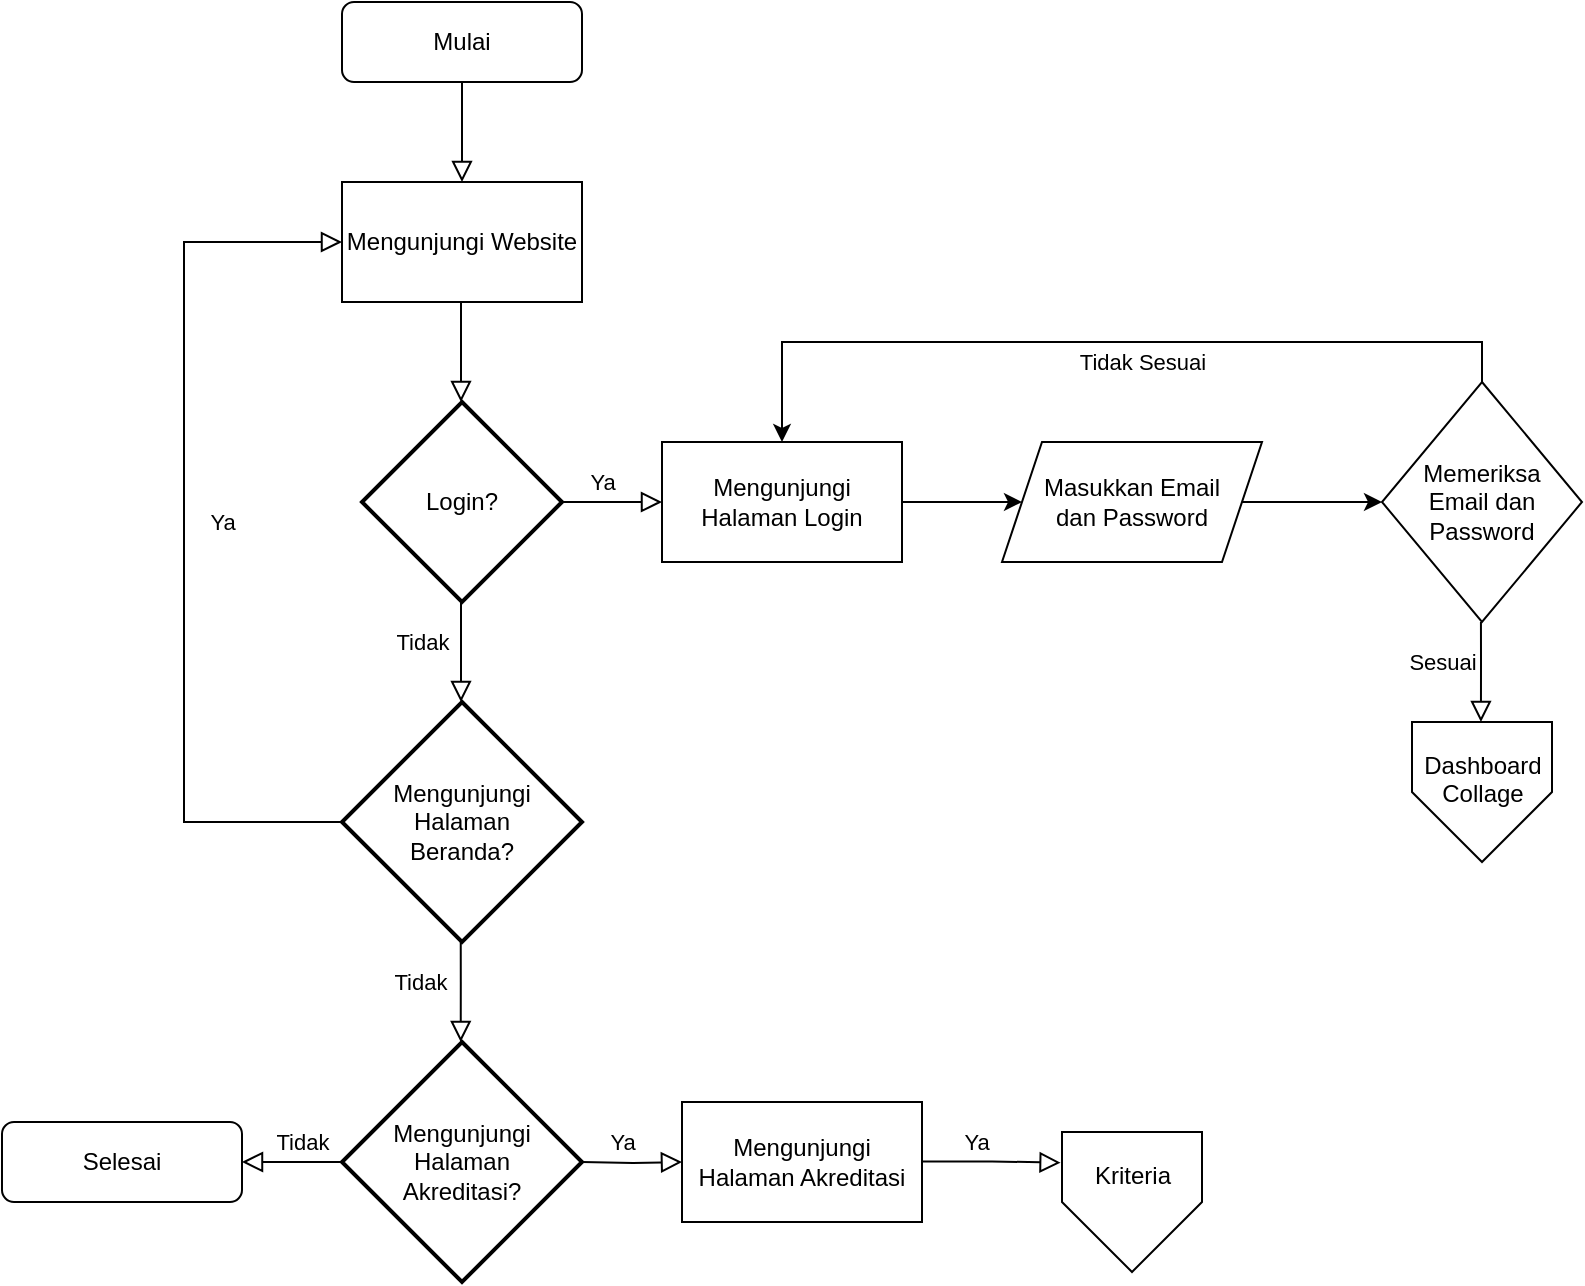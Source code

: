 <mxfile version="20.0.1" type="github" pages="7">
  <diagram id="C5RBs43oDa-KdzZeNtuy" name="Beranda">
    <mxGraphModel dx="868" dy="468" grid="1" gridSize="10" guides="1" tooltips="1" connect="1" arrows="1" fold="1" page="1" pageScale="1" pageWidth="827" pageHeight="1169" math="0" shadow="0">
      <root>
        <mxCell id="WIyWlLk6GJQsqaUBKTNV-0" />
        <mxCell id="WIyWlLk6GJQsqaUBKTNV-1" parent="WIyWlLk6GJQsqaUBKTNV-0" />
        <mxCell id="WIyWlLk6GJQsqaUBKTNV-2" value="" style="rounded=0;html=1;jettySize=auto;orthogonalLoop=1;fontSize=11;endArrow=block;endFill=0;endSize=8;strokeWidth=1;shadow=0;labelBackgroundColor=none;edgeStyle=orthogonalEdgeStyle;" parent="WIyWlLk6GJQsqaUBKTNV-1" source="WIyWlLk6GJQsqaUBKTNV-3" edge="1">
          <mxGeometry relative="1" as="geometry">
            <mxPoint x="260" y="130" as="targetPoint" />
          </mxGeometry>
        </mxCell>
        <mxCell id="WIyWlLk6GJQsqaUBKTNV-3" value="Mulai" style="rounded=1;whiteSpace=wrap;html=1;fontSize=12;glass=0;strokeWidth=1;shadow=0;" parent="WIyWlLk6GJQsqaUBKTNV-1" vertex="1">
          <mxGeometry x="200" y="40" width="120" height="40" as="geometry" />
        </mxCell>
        <mxCell id="0I-tUPnaJWJHCZSgXUo--0" value="Mengunjungi Website" style="rounded=0;whiteSpace=wrap;html=1;" parent="WIyWlLk6GJQsqaUBKTNV-1" vertex="1">
          <mxGeometry x="200" y="130" width="120" height="60" as="geometry" />
        </mxCell>
        <mxCell id="0I-tUPnaJWJHCZSgXUo--1" value="" style="rounded=0;html=1;jettySize=auto;orthogonalLoop=1;fontSize=11;endArrow=block;endFill=0;endSize=8;strokeWidth=1;shadow=0;labelBackgroundColor=none;edgeStyle=orthogonalEdgeStyle;" parent="WIyWlLk6GJQsqaUBKTNV-1" edge="1">
          <mxGeometry relative="1" as="geometry">
            <mxPoint x="259.5" y="190" as="sourcePoint" />
            <mxPoint x="259.5" y="240" as="targetPoint" />
          </mxGeometry>
        </mxCell>
        <mxCell id="0I-tUPnaJWJHCZSgXUo--2" value="Login?" style="strokeWidth=2;html=1;shape=mxgraph.flowchart.decision;whiteSpace=wrap;" parent="WIyWlLk6GJQsqaUBKTNV-1" vertex="1">
          <mxGeometry x="210" y="240" width="100" height="100" as="geometry" />
        </mxCell>
        <mxCell id="0I-tUPnaJWJHCZSgXUo--14" value="" style="edgeStyle=orthogonalEdgeStyle;rounded=0;orthogonalLoop=1;jettySize=auto;html=1;" parent="WIyWlLk6GJQsqaUBKTNV-1" source="0I-tUPnaJWJHCZSgXUo--3" target="0I-tUPnaJWJHCZSgXUo--13" edge="1">
          <mxGeometry relative="1" as="geometry" />
        </mxCell>
        <mxCell id="0I-tUPnaJWJHCZSgXUo--3" value="Mengunjungi Halaman Login" style="rounded=0;whiteSpace=wrap;html=1;" parent="WIyWlLk6GJQsqaUBKTNV-1" vertex="1">
          <mxGeometry x="360" y="260" width="120" height="60" as="geometry" />
        </mxCell>
        <mxCell id="0I-tUPnaJWJHCZSgXUo--4" value="Ya" style="rounded=0;html=1;jettySize=auto;orthogonalLoop=1;fontSize=11;endArrow=block;endFill=0;endSize=8;strokeWidth=1;shadow=0;labelBackgroundColor=none;edgeStyle=orthogonalEdgeStyle;entryX=0;entryY=0.5;entryDx=0;entryDy=0;exitX=1;exitY=0.5;exitDx=0;exitDy=0;exitPerimeter=0;spacingTop=0;spacingBottom=0;" parent="WIyWlLk6GJQsqaUBKTNV-1" source="0I-tUPnaJWJHCZSgXUo--2" target="0I-tUPnaJWJHCZSgXUo--3" edge="1">
          <mxGeometry x="-0.2" y="10" relative="1" as="geometry">
            <mxPoint x="330" y="290" as="sourcePoint" />
            <mxPoint x="330" y="340" as="targetPoint" />
            <mxPoint as="offset" />
          </mxGeometry>
        </mxCell>
        <mxCell id="0I-tUPnaJWJHCZSgXUo--6" value="&lt;div&gt;Mengunjungi Halaman&lt;/div&gt;&lt;div&gt;Akreditasi?&lt;/div&gt;" style="strokeWidth=2;html=1;shape=mxgraph.flowchart.decision;whiteSpace=wrap;" parent="WIyWlLk6GJQsqaUBKTNV-1" vertex="1">
          <mxGeometry x="200" y="560" width="120" height="120" as="geometry" />
        </mxCell>
        <mxCell id="0I-tUPnaJWJHCZSgXUo--8" value="Tidak" style="rounded=0;html=1;jettySize=auto;orthogonalLoop=1;fontSize=11;endArrow=block;endFill=0;endSize=8;strokeWidth=1;shadow=0;labelBackgroundColor=none;edgeStyle=orthogonalEdgeStyle;spacingRight=0;" parent="WIyWlLk6GJQsqaUBKTNV-1" edge="1">
          <mxGeometry x="-0.201" y="-20" relative="1" as="geometry">
            <mxPoint x="259.5" y="340" as="sourcePoint" />
            <mxPoint x="259.5" y="390" as="targetPoint" />
            <Array as="points">
              <mxPoint x="260" y="360" />
              <mxPoint x="260" y="360" />
            </Array>
            <mxPoint as="offset" />
          </mxGeometry>
        </mxCell>
        <mxCell id="0I-tUPnaJWJHCZSgXUo--9" value="Mengunjungi Halaman Akreditasi" style="rounded=0;whiteSpace=wrap;html=1;" parent="WIyWlLk6GJQsqaUBKTNV-1" vertex="1">
          <mxGeometry x="370" y="590" width="120" height="60" as="geometry" />
        </mxCell>
        <mxCell id="0I-tUPnaJWJHCZSgXUo--10" value="Ya" style="rounded=0;html=1;jettySize=auto;orthogonalLoop=1;fontSize=11;endArrow=block;endFill=0;endSize=8;strokeWidth=1;shadow=0;labelBackgroundColor=none;edgeStyle=orthogonalEdgeStyle;entryX=0;entryY=0.5;entryDx=0;entryDy=0;exitX=1;exitY=0.5;exitDx=0;exitDy=0;exitPerimeter=0;spacingTop=0;spacingBottom=0;" parent="WIyWlLk6GJQsqaUBKTNV-1" target="0I-tUPnaJWJHCZSgXUo--9" edge="1">
          <mxGeometry x="-0.2" y="10" relative="1" as="geometry">
            <mxPoint x="320" y="620" as="sourcePoint" />
            <mxPoint x="340" y="670" as="targetPoint" />
            <mxPoint as="offset" />
          </mxGeometry>
        </mxCell>
        <mxCell id="0I-tUPnaJWJHCZSgXUo--11" value="Tidak" style="rounded=0;html=1;jettySize=auto;orthogonalLoop=1;fontSize=11;endArrow=block;endFill=0;endSize=8;strokeWidth=1;shadow=0;labelBackgroundColor=none;edgeStyle=orthogonalEdgeStyle;spacingRight=0;entryX=1;entryY=0.5;entryDx=0;entryDy=0;exitX=0;exitY=0.5;exitDx=0;exitDy=0;exitPerimeter=0;" parent="WIyWlLk6GJQsqaUBKTNV-1" source="0I-tUPnaJWJHCZSgXUo--6" target="0I-tUPnaJWJHCZSgXUo--12" edge="1">
          <mxGeometry x="-0.2" y="-10" relative="1" as="geometry">
            <mxPoint x="259.5" y="680" as="sourcePoint" />
            <mxPoint x="160" y="620" as="targetPoint" />
            <mxPoint as="offset" />
          </mxGeometry>
        </mxCell>
        <mxCell id="0I-tUPnaJWJHCZSgXUo--12" value="Selesai" style="rounded=1;whiteSpace=wrap;html=1;fontSize=12;glass=0;strokeWidth=1;shadow=0;" parent="WIyWlLk6GJQsqaUBKTNV-1" vertex="1">
          <mxGeometry x="30" y="600" width="120" height="40" as="geometry" />
        </mxCell>
        <mxCell id="0I-tUPnaJWJHCZSgXUo--20" value="" style="edgeStyle=orthogonalEdgeStyle;rounded=0;orthogonalLoop=1;jettySize=auto;html=1;" parent="WIyWlLk6GJQsqaUBKTNV-1" source="0I-tUPnaJWJHCZSgXUo--13" target="0I-tUPnaJWJHCZSgXUo--19" edge="1">
          <mxGeometry relative="1" as="geometry" />
        </mxCell>
        <mxCell id="0I-tUPnaJWJHCZSgXUo--13" value="&lt;div&gt;Masukkan Email&lt;/div&gt;&lt;div&gt;dan Password&lt;/div&gt;" style="shape=parallelogram;perimeter=parallelogramPerimeter;whiteSpace=wrap;html=1;fixedSize=1;rounded=0;" parent="WIyWlLk6GJQsqaUBKTNV-1" vertex="1">
          <mxGeometry x="530" y="260" width="130" height="60" as="geometry" />
        </mxCell>
        <mxCell id="0I-tUPnaJWJHCZSgXUo--15" value="&lt;div&gt;Mengunjungi Halaman&lt;/div&gt;&lt;div&gt;Beranda?&lt;/div&gt;" style="strokeWidth=2;html=1;shape=mxgraph.flowchart.decision;whiteSpace=wrap;" parent="WIyWlLk6GJQsqaUBKTNV-1" vertex="1">
          <mxGeometry x="200" y="390" width="120" height="120" as="geometry" />
        </mxCell>
        <mxCell id="0I-tUPnaJWJHCZSgXUo--16" value="Tidak" style="rounded=0;html=1;jettySize=auto;orthogonalLoop=1;fontSize=11;endArrow=block;endFill=0;endSize=8;strokeWidth=1;shadow=0;labelBackgroundColor=none;edgeStyle=orthogonalEdgeStyle;spacingRight=0;" parent="WIyWlLk6GJQsqaUBKTNV-1" edge="1">
          <mxGeometry x="-0.201" y="-20" relative="1" as="geometry">
            <mxPoint x="259.37" y="510" as="sourcePoint" />
            <mxPoint x="259.37" y="560" as="targetPoint" />
            <Array as="points">
              <mxPoint x="259.87" y="530" />
              <mxPoint x="259.87" y="530" />
            </Array>
            <mxPoint as="offset" />
          </mxGeometry>
        </mxCell>
        <mxCell id="0I-tUPnaJWJHCZSgXUo--18" value="Ya" style="rounded=0;html=1;jettySize=auto;orthogonalLoop=1;fontSize=11;endArrow=block;endFill=0;endSize=8;strokeWidth=1;shadow=0;labelBackgroundColor=none;edgeStyle=orthogonalEdgeStyle;spacingRight=0;entryX=0;entryY=0.5;entryDx=0;entryDy=0;exitX=0;exitY=0.5;exitDx=0;exitDy=0;exitPerimeter=0;" parent="WIyWlLk6GJQsqaUBKTNV-1" source="0I-tUPnaJWJHCZSgXUo--15" target="0I-tUPnaJWJHCZSgXUo--0" edge="1">
          <mxGeometry x="0.022" y="-19" relative="1" as="geometry">
            <mxPoint x="120.0" y="260" as="sourcePoint" />
            <mxPoint x="120.0" y="310" as="targetPoint" />
            <Array as="points">
              <mxPoint x="121" y="450" />
              <mxPoint x="121" y="160" />
            </Array>
            <mxPoint as="offset" />
          </mxGeometry>
        </mxCell>
        <mxCell id="0I-tUPnaJWJHCZSgXUo--19" value="&lt;div&gt;Memeriksa&lt;/div&gt;&lt;div&gt;Email dan&lt;/div&gt;&lt;div&gt;Password&lt;br&gt;&lt;/div&gt;" style="rhombus;whiteSpace=wrap;html=1;rounded=0;" parent="WIyWlLk6GJQsqaUBKTNV-1" vertex="1">
          <mxGeometry x="720" y="230" width="100" height="120" as="geometry" />
        </mxCell>
        <mxCell id="0I-tUPnaJWJHCZSgXUo--21" value="" style="edgeStyle=orthogonalEdgeStyle;rounded=0;orthogonalLoop=1;jettySize=auto;html=1;exitX=0.5;exitY=0;exitDx=0;exitDy=0;entryX=0.5;entryY=0;entryDx=0;entryDy=0;" parent="WIyWlLk6GJQsqaUBKTNV-1" source="0I-tUPnaJWJHCZSgXUo--19" target="0I-tUPnaJWJHCZSgXUo--3" edge="1">
          <mxGeometry relative="1" as="geometry">
            <mxPoint x="660" y="300.0" as="sourcePoint" />
            <mxPoint x="730" y="300.0" as="targetPoint" />
          </mxGeometry>
        </mxCell>
        <mxCell id="0I-tUPnaJWJHCZSgXUo--22" value="Tidak Sesuai" style="edgeLabel;html=1;align=center;verticalAlign=middle;resizable=0;points=[];" parent="0I-tUPnaJWJHCZSgXUo--21" vertex="1" connectable="0">
          <mxGeometry x="-0.227" y="-2" relative="1" as="geometry">
            <mxPoint x="-28" y="12" as="offset" />
          </mxGeometry>
        </mxCell>
        <mxCell id="0I-tUPnaJWJHCZSgXUo--25" value="&lt;div&gt;Dashboard&lt;/div&gt;&lt;div&gt;Collage&lt;/div&gt;" style="verticalLabelPosition=bottom;verticalAlign=top;html=1;shape=offPageConnector;rounded=0;size=0.5;spacing=-60;" parent="WIyWlLk6GJQsqaUBKTNV-1" vertex="1">
          <mxGeometry x="735" y="400" width="70" height="70" as="geometry" />
        </mxCell>
        <mxCell id="0I-tUPnaJWJHCZSgXUo--26" value="Sesuai" style="rounded=0;html=1;jettySize=auto;orthogonalLoop=1;fontSize=11;endArrow=block;endFill=0;endSize=8;strokeWidth=1;shadow=0;labelBackgroundColor=none;edgeStyle=orthogonalEdgeStyle;spacingRight=0;" parent="WIyWlLk6GJQsqaUBKTNV-1" edge="1">
          <mxGeometry x="-0.201" y="-20" relative="1" as="geometry">
            <mxPoint x="769.47" y="350" as="sourcePoint" />
            <mxPoint x="769.47" y="400" as="targetPoint" />
            <Array as="points">
              <mxPoint x="769.97" y="370" />
              <mxPoint x="769.97" y="370" />
            </Array>
            <mxPoint as="offset" />
          </mxGeometry>
        </mxCell>
        <mxCell id="E22IFPlO26AHqwWKq_gk-0" value="Kriteria" style="verticalLabelPosition=bottom;verticalAlign=top;html=1;shape=offPageConnector;rounded=0;size=0.5;spacing=-60;" parent="WIyWlLk6GJQsqaUBKTNV-1" vertex="1">
          <mxGeometry x="560" y="605" width="70" height="70" as="geometry" />
        </mxCell>
        <mxCell id="E22IFPlO26AHqwWKq_gk-1" value="Ya" style="rounded=0;html=1;jettySize=auto;orthogonalLoop=1;fontSize=11;endArrow=block;endFill=0;endSize=8;strokeWidth=1;shadow=0;labelBackgroundColor=none;edgeStyle=orthogonalEdgeStyle;exitX=1;exitY=0.5;exitDx=0;exitDy=0;exitPerimeter=0;spacingTop=0;spacingBottom=0;entryX=-0.01;entryY=0.219;entryDx=0;entryDy=0;entryPerimeter=0;" parent="WIyWlLk6GJQsqaUBKTNV-1" target="E22IFPlO26AHqwWKq_gk-0" edge="1">
          <mxGeometry x="-0.2" y="10" relative="1" as="geometry">
            <mxPoint x="490" y="619.71" as="sourcePoint" />
            <mxPoint x="550" y="620" as="targetPoint" />
            <mxPoint as="offset" />
            <Array as="points">
              <mxPoint x="525" y="620" />
            </Array>
          </mxGeometry>
        </mxCell>
      </root>
    </mxGraphModel>
  </diagram>
  <diagram id="gWtV_FAbdbcEUiTjcpdg" name="Kriteria">
    <mxGraphModel dx="1021" dy="551" grid="1" gridSize="10" guides="1" tooltips="1" connect="1" arrows="1" fold="1" page="1" pageScale="1" pageWidth="827" pageHeight="1169" math="0" shadow="0">
      <root>
        <mxCell id="0" />
        <mxCell id="1" parent="0" />
        <mxCell id="kexivFfHdj0KMRnZoMmz-2" value="" style="edgeStyle=orthogonalEdgeStyle;rounded=0;orthogonalLoop=1;jettySize=auto;html=1;entryX=0.5;entryY=0;entryDx=0;entryDy=0;exitX=0.5;exitY=1;exitDx=0;exitDy=0;exitPerimeter=0;" edge="1" parent="1" source="dc1WpDxgwcxIcVpcVOZp-18" target="pK4Fd-J4nKBPFWi1sl_e-1">
          <mxGeometry relative="1" as="geometry">
            <mxPoint x="420" y="720" as="sourcePoint" />
            <mxPoint x="410" y="790" as="targetPoint" />
          </mxGeometry>
        </mxCell>
        <mxCell id="pK4Fd-J4nKBPFWi1sl_e-1" value="Mencari data sesuai dengan kriteria" style="rounded=0;whiteSpace=wrap;html=1;" vertex="1" parent="1">
          <mxGeometry x="350" y="750" width="120" height="60" as="geometry" />
        </mxCell>
        <mxCell id="IUgKC2Q7eZdKqHdtxyUD-4" value="" style="edgeStyle=orthogonalEdgeStyle;rounded=0;orthogonalLoop=1;jettySize=auto;html=1;" edge="1" parent="1" source="pK4Fd-J4nKBPFWi1sl_e-2" target="IUgKC2Q7eZdKqHdtxyUD-3">
          <mxGeometry relative="1" as="geometry" />
        </mxCell>
        <mxCell id="pK4Fd-J4nKBPFWi1sl_e-2" value="Database" style="strokeWidth=2;html=1;shape=mxgraph.flowchart.database;whiteSpace=wrap;" vertex="1" parent="1">
          <mxGeometry x="380" y="850" width="60" height="60" as="geometry" />
        </mxCell>
        <mxCell id="pK4Fd-J4nKBPFWi1sl_e-3" value="" style="edgeStyle=orthogonalEdgeStyle;rounded=0;orthogonalLoop=1;jettySize=auto;html=1;entryX=0.502;entryY=-0.03;entryDx=0;entryDy=0;entryPerimeter=0;exitX=0.509;exitY=1.028;exitDx=0;exitDy=0;exitPerimeter=0;" edge="1" parent="1" source="pK4Fd-J4nKBPFWi1sl_e-1" target="pK4Fd-J4nKBPFWi1sl_e-2">
          <mxGeometry relative="1" as="geometry">
            <mxPoint x="420" y="820" as="sourcePoint" />
            <mxPoint x="410" y="840" as="targetPoint" />
          </mxGeometry>
        </mxCell>
        <mxCell id="IUgKC2Q7eZdKqHdtxyUD-1" value="" style="edgeStyle=orthogonalEdgeStyle;rounded=0;orthogonalLoop=1;jettySize=auto;html=1;entryX=0.5;entryY=0;entryDx=0;entryDy=0;exitX=0.5;exitY=1;exitDx=0;exitDy=0;" edge="1" parent="1" target="IUgKC2Q7eZdKqHdtxyUD-2" source="IUgKC2Q7eZdKqHdtxyUD-3">
          <mxGeometry relative="1" as="geometry">
            <mxPoint x="500" y="1080" as="sourcePoint" />
            <mxPoint x="410" y="1100" as="targetPoint" />
            <Array as="points">
              <mxPoint x="410" y="1050" />
              <mxPoint x="410" y="1050" />
            </Array>
          </mxGeometry>
        </mxCell>
        <mxCell id="IUgKC2Q7eZdKqHdtxyUD-5" value="Ya" style="edgeLabel;html=1;align=center;verticalAlign=middle;resizable=0;points=[];" vertex="1" connectable="0" parent="IUgKC2Q7eZdKqHdtxyUD-1">
          <mxGeometry x="0.833" relative="1" as="geometry">
            <mxPoint x="-10" y="-17" as="offset" />
          </mxGeometry>
        </mxCell>
        <mxCell id="IUgKC2Q7eZdKqHdtxyUD-2" value="Menampilkan dokumen sesuai dengan kriteria" style="rounded=0;whiteSpace=wrap;html=1;" vertex="1" parent="1">
          <mxGeometry x="350" y="1080" width="120" height="60" as="geometry" />
        </mxCell>
        <mxCell id="IUgKC2Q7eZdKqHdtxyUD-9" value="" style="edgeStyle=orthogonalEdgeStyle;rounded=0;orthogonalLoop=1;jettySize=auto;html=1;" edge="1" parent="1" source="IUgKC2Q7eZdKqHdtxyUD-3" target="IUgKC2Q7eZdKqHdtxyUD-8">
          <mxGeometry relative="1" as="geometry" />
        </mxCell>
        <mxCell id="IUgKC2Q7eZdKqHdtxyUD-10" value="Tidak" style="edgeLabel;html=1;align=center;verticalAlign=middle;resizable=0;points=[];" vertex="1" connectable="0" parent="IUgKC2Q7eZdKqHdtxyUD-9">
          <mxGeometry x="-0.625" relative="1" as="geometry">
            <mxPoint x="7" y="-15" as="offset" />
          </mxGeometry>
        </mxCell>
        <mxCell id="IUgKC2Q7eZdKqHdtxyUD-3" value="Data ditemukan?" style="rhombus;whiteSpace=wrap;html=1;strokeWidth=2;aspect=fixed;verticalAlign=middle;" vertex="1" parent="1">
          <mxGeometry x="365" y="950" width="90" height="90" as="geometry" />
        </mxCell>
        <mxCell id="IUgKC2Q7eZdKqHdtxyUD-8" value="Menampilkan tulisan data tidak ditemukan" style="whiteSpace=wrap;html=1;strokeWidth=2;" vertex="1" parent="1">
          <mxGeometry x="500" y="965" width="120" height="60" as="geometry" />
        </mxCell>
        <mxCell id="Je6DuSCawa58rEI5O6YC-1" value="" style="edgeStyle=orthogonalEdgeStyle;rounded=0;orthogonalLoop=1;jettySize=auto;html=1;" edge="1" parent="1" source="Je6DuSCawa58rEI5O6YC-3" target="Je6DuSCawa58rEI5O6YC-4">
          <mxGeometry relative="1" as="geometry" />
        </mxCell>
        <mxCell id="Je6DuSCawa58rEI5O6YC-2" value="&lt;div&gt;Tidak&lt;/div&gt;" style="edgeLabel;html=1;align=center;verticalAlign=middle;resizable=0;points=[];" vertex="1" connectable="0" parent="Je6DuSCawa58rEI5O6YC-1">
          <mxGeometry x="0.202" relative="1" as="geometry">
            <mxPoint x="-16" y="-6" as="offset" />
          </mxGeometry>
        </mxCell>
        <mxCell id="Je6DuSCawa58rEI5O6YC-3" value="&lt;div&gt;Pilih Tabs&lt;/div&gt;&lt;div&gt;Kriteria 1?&lt;br&gt;&lt;/div&gt;" style="rhombus;whiteSpace=wrap;html=1;rounded=0;" vertex="1" parent="1">
          <mxGeometry x="105" y="202.5" width="90" height="90" as="geometry" />
        </mxCell>
        <mxCell id="Je6DuSCawa58rEI5O6YC-4" value="Pilih Tabs Kriteria 2?" style="rhombus;whiteSpace=wrap;html=1;rounded=0;aspect=fixed;" vertex="1" parent="1">
          <mxGeometry x="105" y="342.5" width="90" height="90" as="geometry" />
        </mxCell>
        <mxCell id="Je6DuSCawa58rEI5O6YC-5" value="Pilih Tabs Kriteria 3?" style="rhombus;whiteSpace=wrap;html=1;rounded=0;aspect=fixed;" vertex="1" parent="1">
          <mxGeometry x="105" y="482.5" width="90" height="90" as="geometry" />
        </mxCell>
        <mxCell id="Je6DuSCawa58rEI5O6YC-6" value="&lt;div&gt;Tabs&lt;/div&gt;&lt;div&gt;Kriteria&lt;/div&gt;" style="verticalLabelPosition=bottom;verticalAlign=top;html=1;shape=mxgraph.flowchart.on-page_reference;spacing=-50;" vertex="1" parent="1">
          <mxGeometry y="497.5" width="60" height="60" as="geometry" />
        </mxCell>
        <mxCell id="Je6DuSCawa58rEI5O6YC-7" value="" style="edgeStyle=orthogonalEdgeStyle;rounded=0;orthogonalLoop=1;jettySize=auto;html=1;entryX=1;entryY=0.5;entryDx=0;entryDy=0;entryPerimeter=0;exitX=0;exitY=0.5;exitDx=0;exitDy=0;" edge="1" parent="1" source="Je6DuSCawa58rEI5O6YC-5" target="Je6DuSCawa58rEI5O6YC-6">
          <mxGeometry relative="1" as="geometry">
            <mxPoint x="160" y="422.5" as="sourcePoint" />
            <mxPoint x="160" y="482.5" as="targetPoint" />
          </mxGeometry>
        </mxCell>
        <mxCell id="Je6DuSCawa58rEI5O6YC-8" value="Tidak" style="edgeLabel;html=1;align=center;verticalAlign=middle;resizable=0;points=[];" vertex="1" connectable="0" parent="Je6DuSCawa58rEI5O6YC-7">
          <mxGeometry x="-0.456" y="-1" relative="1" as="geometry">
            <mxPoint x="-3" y="-14" as="offset" />
          </mxGeometry>
        </mxCell>
        <mxCell id="Je6DuSCawa58rEI5O6YC-9" value="" style="edgeStyle=orthogonalEdgeStyle;rounded=0;orthogonalLoop=1;jettySize=auto;html=1;exitX=0.5;exitY=1;exitDx=0;exitDy=0;entryX=0.5;entryY=0;entryDx=0;entryDy=0;" edge="1" parent="1" source="Je6DuSCawa58rEI5O6YC-4" target="Je6DuSCawa58rEI5O6YC-5">
          <mxGeometry relative="1" as="geometry">
            <mxPoint x="319.76" y="402.5" as="sourcePoint" />
            <mxPoint x="290" y="452.5" as="targetPoint" />
          </mxGeometry>
        </mxCell>
        <mxCell id="Je6DuSCawa58rEI5O6YC-10" value="&lt;div&gt;Tidak&lt;/div&gt;" style="edgeLabel;html=1;align=center;verticalAlign=middle;resizable=0;points=[];" vertex="1" connectable="0" parent="Je6DuSCawa58rEI5O6YC-9">
          <mxGeometry x="0.202" relative="1" as="geometry">
            <mxPoint x="-16" y="-6" as="offset" />
          </mxGeometry>
        </mxCell>
        <mxCell id="Je6DuSCawa58rEI5O6YC-12" value="" style="endArrow=classic;html=1;rounded=0;exitX=1;exitY=0.5;exitDx=0;exitDy=0;entryX=0;entryY=0.5;entryDx=0;entryDy=0;entryPerimeter=0;" edge="1" parent="1" source="Je6DuSCawa58rEI5O6YC-3" target="dc1WpDxgwcxIcVpcVOZp-3">
          <mxGeometry width="50" height="50" relative="1" as="geometry">
            <mxPoint x="610" y="352.5" as="sourcePoint" />
            <mxPoint x="230" y="242.5" as="targetPoint" />
          </mxGeometry>
        </mxCell>
        <mxCell id="dc1WpDxgwcxIcVpcVOZp-19" value="Ya" style="edgeLabel;html=1;align=center;verticalAlign=middle;resizable=0;points=[];fontSize=12;" vertex="1" connectable="0" parent="Je6DuSCawa58rEI5O6YC-12">
          <mxGeometry x="-0.249" relative="1" as="geometry">
            <mxPoint y="-12" as="offset" />
          </mxGeometry>
        </mxCell>
        <mxCell id="Je6DuSCawa58rEI5O6YC-14" value="" style="endArrow=classic;html=1;rounded=0;exitX=1;exitY=0.5;exitDx=0;exitDy=0;entryX=0;entryY=0.5;entryDx=0;entryDy=0;entryPerimeter=0;" edge="1" parent="1" source="Je6DuSCawa58rEI5O6YC-4" target="dc1WpDxgwcxIcVpcVOZp-4">
          <mxGeometry width="50" height="50" relative="1" as="geometry">
            <mxPoint x="195" y="387.5" as="sourcePoint" />
            <mxPoint x="230" y="387.5" as="targetPoint" />
          </mxGeometry>
        </mxCell>
        <mxCell id="dc1WpDxgwcxIcVpcVOZp-20" value="Ya" style="edgeLabel;html=1;align=center;verticalAlign=middle;resizable=0;points=[];fontSize=12;" vertex="1" connectable="0" parent="Je6DuSCawa58rEI5O6YC-14">
          <mxGeometry x="-0.299" y="1" relative="1" as="geometry">
            <mxPoint y="-14" as="offset" />
          </mxGeometry>
        </mxCell>
        <mxCell id="Je6DuSCawa58rEI5O6YC-15" value="Kriteria" style="verticalLabelPosition=bottom;verticalAlign=top;html=1;shape=offPageConnector;rounded=0;size=0.5;spacing=-50;" vertex="1" parent="1">
          <mxGeometry x="120" y="82.5" width="60" height="60" as="geometry" />
        </mxCell>
        <mxCell id="Je6DuSCawa58rEI5O6YC-16" value="" style="endArrow=classic;html=1;rounded=0;exitX=1;exitY=0.5;exitDx=0;exitDy=0;entryX=0;entryY=0.5;entryDx=0;entryDy=0;entryPerimeter=0;" edge="1" parent="1" source="Je6DuSCawa58rEI5O6YC-5" target="dc1WpDxgwcxIcVpcVOZp-5">
          <mxGeometry width="50" height="50" relative="1" as="geometry">
            <mxPoint x="200" y="527.5" as="sourcePoint" />
            <mxPoint x="240" y="532.5" as="targetPoint" />
          </mxGeometry>
        </mxCell>
        <mxCell id="dc1WpDxgwcxIcVpcVOZp-21" value="Ya" style="edgeLabel;html=1;align=center;verticalAlign=middle;resizable=0;points=[];fontSize=12;" vertex="1" connectable="0" parent="Je6DuSCawa58rEI5O6YC-16">
          <mxGeometry x="0.441" relative="1" as="geometry">
            <mxPoint x="-18" y="-20" as="offset" />
          </mxGeometry>
        </mxCell>
        <mxCell id="3f3PC5BCuOMO5u-w_kMv-1" value="" style="edgeStyle=orthogonalEdgeStyle;rounded=0;orthogonalLoop=1;jettySize=auto;html=1;entryX=0.5;entryY=0;entryDx=0;entryDy=0;exitX=0.5;exitY=1;exitDx=0;exitDy=0;exitPerimeter=0;" edge="1" parent="1" source="3f3PC5BCuOMO5u-w_kMv-2" target="3f3PC5BCuOMO5u-w_kMv-3">
          <mxGeometry relative="1" as="geometry">
            <mxPoint x="460" y="157.5" as="sourcePoint" />
            <mxPoint x="460" y="197.5" as="targetPoint" />
          </mxGeometry>
        </mxCell>
        <mxCell id="3f3PC5BCuOMO5u-w_kMv-2" value="&lt;div&gt;Tabs&lt;/div&gt;&lt;div&gt;Kriteria&lt;/div&gt;" style="verticalLabelPosition=bottom;verticalAlign=top;html=1;shape=mxgraph.flowchart.on-page_reference;spacingRight=0;spacingLeft=0;spacing=-50;" vertex="1" parent="1">
          <mxGeometry x="430" y="87.5" width="60" height="60" as="geometry" />
        </mxCell>
        <mxCell id="3f3PC5BCuOMO5u-w_kMv-3" value="&lt;div&gt;Pilih Tabs&lt;/div&gt;&lt;div&gt;Kriteria 4?&lt;br&gt;&lt;/div&gt;" style="rhombus;whiteSpace=wrap;html=1;rounded=0;" vertex="1" parent="1">
          <mxGeometry x="415" y="207.5" width="90" height="90" as="geometry" />
        </mxCell>
        <mxCell id="3f3PC5BCuOMO5u-w_kMv-4" value="" style="edgeStyle=orthogonalEdgeStyle;rounded=0;orthogonalLoop=1;jettySize=auto;html=1;exitX=0.5;exitY=1;exitDx=0;exitDy=0;entryX=0.5;entryY=0;entryDx=0;entryDy=0;" edge="1" parent="1" source="3f3PC5BCuOMO5u-w_kMv-3" target="3f3PC5BCuOMO5u-w_kMv-5">
          <mxGeometry relative="1" as="geometry">
            <mxPoint x="460" y="317.5" as="sourcePoint" />
            <mxPoint x="460" y="347.5" as="targetPoint" />
          </mxGeometry>
        </mxCell>
        <mxCell id="dc1WpDxgwcxIcVpcVOZp-31" value="Tidak" style="edgeLabel;html=1;align=center;verticalAlign=middle;resizable=0;points=[];fontSize=12;" vertex="1" connectable="0" parent="3f3PC5BCuOMO5u-w_kMv-4">
          <mxGeometry x="0.298" y="-1" relative="1" as="geometry">
            <mxPoint x="-19" y="-16" as="offset" />
          </mxGeometry>
        </mxCell>
        <mxCell id="3f3PC5BCuOMO5u-w_kMv-5" value="&lt;div&gt;Pilih Tabs&lt;/div&gt;&lt;div&gt;Kriteria 5?&lt;br&gt;&lt;/div&gt;" style="rhombus;whiteSpace=wrap;html=1;rounded=0;" vertex="1" parent="1">
          <mxGeometry x="415" y="357.5" width="90" height="90" as="geometry" />
        </mxCell>
        <mxCell id="3f3PC5BCuOMO5u-w_kMv-6" value="" style="edgeStyle=orthogonalEdgeStyle;rounded=0;orthogonalLoop=1;jettySize=auto;html=1;entryX=0.5;entryY=0;entryDx=0;entryDy=0;exitX=0.5;exitY=1;exitDx=0;exitDy=0;" edge="1" parent="1" source="3f3PC5BCuOMO5u-w_kMv-5" target="3f3PC5BCuOMO5u-w_kMv-7">
          <mxGeometry relative="1" as="geometry">
            <mxPoint x="460" y="457.5" as="sourcePoint" />
            <mxPoint x="460" y="497.5" as="targetPoint" />
          </mxGeometry>
        </mxCell>
        <mxCell id="dc1WpDxgwcxIcVpcVOZp-32" value="Tidak" style="edgeLabel;html=1;align=center;verticalAlign=middle;resizable=0;points=[];fontSize=12;" vertex="1" connectable="0" parent="3f3PC5BCuOMO5u-w_kMv-6">
          <mxGeometry x="-0.341" y="1" relative="1" as="geometry">
            <mxPoint x="-21" y="13" as="offset" />
          </mxGeometry>
        </mxCell>
        <mxCell id="3f3PC5BCuOMO5u-w_kMv-7" value="&lt;div&gt;Pilih Tabs&lt;/div&gt;&lt;div&gt;Kriteria 6?&lt;br&gt;&lt;/div&gt;" style="rhombus;whiteSpace=wrap;html=1;rounded=0;" vertex="1" parent="1">
          <mxGeometry x="415" y="507.5" width="90" height="90" as="geometry" />
        </mxCell>
        <mxCell id="3f3PC5BCuOMO5u-w_kMv-8" value="&lt;div&gt;Tabs&lt;/div&gt;&lt;div&gt;Kriteria&lt;/div&gt;" style="verticalLabelPosition=bottom;verticalAlign=top;html=1;shape=mxgraph.flowchart.on-page_reference;spacing=-50;" vertex="1" parent="1">
          <mxGeometry x="310" y="522.5" width="60" height="60" as="geometry" />
        </mxCell>
        <mxCell id="3f3PC5BCuOMO5u-w_kMv-9" value="" style="edgeStyle=orthogonalEdgeStyle;rounded=0;orthogonalLoop=1;jettySize=auto;html=1;entryX=1;entryY=0.5;entryDx=0;entryDy=0;entryPerimeter=0;exitX=0;exitY=0.5;exitDx=0;exitDy=0;" edge="1" parent="1" source="3f3PC5BCuOMO5u-w_kMv-7" target="3f3PC5BCuOMO5u-w_kMv-8">
          <mxGeometry relative="1" as="geometry">
            <mxPoint x="410" y="557.5" as="sourcePoint" />
            <mxPoint x="470" y="507.5" as="targetPoint" />
          </mxGeometry>
        </mxCell>
        <mxCell id="3f3PC5BCuOMO5u-w_kMv-10" value="Tidak" style="edgeLabel;html=1;align=center;verticalAlign=middle;resizable=0;points=[];" vertex="1" connectable="0" parent="3f3PC5BCuOMO5u-w_kMv-9">
          <mxGeometry x="-0.456" y="-1" relative="1" as="geometry">
            <mxPoint x="-3" y="-9" as="offset" />
          </mxGeometry>
        </mxCell>
        <mxCell id="3f3PC5BCuOMO5u-w_kMv-12" value="" style="endArrow=classic;html=1;rounded=0;entryX=0;entryY=0.5;entryDx=0;entryDy=0;exitX=1;exitY=0.5;exitDx=0;exitDy=0;entryPerimeter=0;" edge="1" parent="1" source="3f3PC5BCuOMO5u-w_kMv-3" target="dc1WpDxgwcxIcVpcVOZp-8">
          <mxGeometry width="50" height="50" relative="1" as="geometry">
            <mxPoint x="506" y="252.5" as="sourcePoint" />
            <mxPoint x="554.0" y="252.5" as="targetPoint" />
          </mxGeometry>
        </mxCell>
        <mxCell id="dc1WpDxgwcxIcVpcVOZp-22" value="Ya" style="edgeLabel;html=1;align=center;verticalAlign=middle;resizable=0;points=[];fontSize=12;" vertex="1" connectable="0" parent="3f3PC5BCuOMO5u-w_kMv-12">
          <mxGeometry x="-0.424" y="1" relative="1" as="geometry">
            <mxPoint x="10" y="-11" as="offset" />
          </mxGeometry>
        </mxCell>
        <mxCell id="3f3PC5BCuOMO5u-w_kMv-14" value="" style="endArrow=classic;html=1;rounded=0;entryX=0;entryY=0.5;entryDx=0;entryDy=0;exitX=1;exitY=0.5;exitDx=0;exitDy=0;entryPerimeter=0;" edge="1" parent="1" source="3f3PC5BCuOMO5u-w_kMv-5" target="dc1WpDxgwcxIcVpcVOZp-9">
          <mxGeometry width="50" height="50" relative="1" as="geometry">
            <mxPoint x="505" y="402.5" as="sourcePoint" />
            <mxPoint x="554.0" y="402.5" as="targetPoint" />
          </mxGeometry>
        </mxCell>
        <mxCell id="dc1WpDxgwcxIcVpcVOZp-23" value="Ya" style="edgeLabel;html=1;align=center;verticalAlign=middle;resizable=0;points=[];fontSize=12;" vertex="1" connectable="0" parent="3f3PC5BCuOMO5u-w_kMv-14">
          <mxGeometry x="-0.424" relative="1" as="geometry">
            <mxPoint x="10" y="-12" as="offset" />
          </mxGeometry>
        </mxCell>
        <mxCell id="3f3PC5BCuOMO5u-w_kMv-16" value="" style="endArrow=classic;html=1;rounded=0;exitX=1;exitY=0.5;exitDx=0;exitDy=0;entryX=-0.038;entryY=0.493;entryDx=0;entryDy=0;entryPerimeter=0;" edge="1" parent="1" source="3f3PC5BCuOMO5u-w_kMv-7" target="dc1WpDxgwcxIcVpcVOZp-10">
          <mxGeometry width="50" height="50" relative="1" as="geometry">
            <mxPoint x="506" y="552.5" as="sourcePoint" />
            <mxPoint x="546" y="552.5" as="targetPoint" />
          </mxGeometry>
        </mxCell>
        <mxCell id="dc1WpDxgwcxIcVpcVOZp-24" value="Ya" style="edgeLabel;html=1;align=center;verticalAlign=middle;resizable=0;points=[];fontSize=12;" vertex="1" connectable="0" parent="3f3PC5BCuOMO5u-w_kMv-16">
          <mxGeometry x="0.423" y="-1" relative="1" as="geometry">
            <mxPoint x="-10" y="-13" as="offset" />
          </mxGeometry>
        </mxCell>
        <mxCell id="YQyZUP9TGlSknfV_5KGR-1" value="" style="edgeStyle=orthogonalEdgeStyle;rounded=0;orthogonalLoop=1;jettySize=auto;html=1;entryX=0.5;entryY=0;entryDx=0;entryDy=0;exitX=0.5;exitY=1;exitDx=0;exitDy=0;exitPerimeter=0;" edge="1" parent="1" source="YQyZUP9TGlSknfV_5KGR-2" target="YQyZUP9TGlSknfV_5KGR-3">
          <mxGeometry relative="1" as="geometry">
            <mxPoint x="735" y="95" as="sourcePoint" />
            <mxPoint x="735" y="135" as="targetPoint" />
          </mxGeometry>
        </mxCell>
        <mxCell id="YQyZUP9TGlSknfV_5KGR-2" value="&lt;div&gt;Tabs&lt;/div&gt;&lt;div&gt;Kriteria&lt;/div&gt;" style="verticalLabelPosition=bottom;verticalAlign=top;html=1;shape=mxgraph.flowchart.on-page_reference;spacingRight=0;spacingLeft=0;spacing=-50;" vertex="1" parent="1">
          <mxGeometry x="705" y="25" width="60" height="60" as="geometry" />
        </mxCell>
        <mxCell id="YQyZUP9TGlSknfV_5KGR-3" value="&lt;div&gt;Pilih Tabs&lt;/div&gt;&lt;div&gt;Kriteria 7?&lt;br&gt;&lt;/div&gt;" style="rhombus;whiteSpace=wrap;html=1;rounded=0;" vertex="1" parent="1">
          <mxGeometry x="690" y="145" width="90" height="90" as="geometry" />
        </mxCell>
        <mxCell id="YQyZUP9TGlSknfV_5KGR-4" value="" style="edgeStyle=orthogonalEdgeStyle;rounded=0;orthogonalLoop=1;jettySize=auto;html=1;exitX=0.5;exitY=1;exitDx=0;exitDy=0;entryX=0.5;entryY=0;entryDx=0;entryDy=0;" edge="1" parent="1" source="YQyZUP9TGlSknfV_5KGR-3" target="YQyZUP9TGlSknfV_5KGR-5">
          <mxGeometry relative="1" as="geometry">
            <mxPoint x="735" y="255" as="sourcePoint" />
            <mxPoint x="735" y="285" as="targetPoint" />
          </mxGeometry>
        </mxCell>
        <mxCell id="dc1WpDxgwcxIcVpcVOZp-34" value="Tidak" style="edgeLabel;html=1;align=center;verticalAlign=middle;resizable=0;points=[];fontSize=12;" vertex="1" connectable="0" parent="YQyZUP9TGlSknfV_5KGR-4">
          <mxGeometry x="0.211" relative="1" as="geometry">
            <mxPoint x="-18" y="-8" as="offset" />
          </mxGeometry>
        </mxCell>
        <mxCell id="YQyZUP9TGlSknfV_5KGR-5" value="&lt;div&gt;Pilih Tabs&lt;/div&gt;&lt;div&gt;Kriteria 8?&lt;br&gt;&lt;/div&gt;" style="rhombus;whiteSpace=wrap;html=1;rounded=0;" vertex="1" parent="1">
          <mxGeometry x="690" y="295" width="90" height="90" as="geometry" />
        </mxCell>
        <mxCell id="YQyZUP9TGlSknfV_5KGR-6" value="" style="edgeStyle=orthogonalEdgeStyle;rounded=0;orthogonalLoop=1;jettySize=auto;html=1;entryX=0.5;entryY=0;entryDx=0;entryDy=0;exitX=0.5;exitY=1;exitDx=0;exitDy=0;" edge="1" parent="1" source="YQyZUP9TGlSknfV_5KGR-5" target="YQyZUP9TGlSknfV_5KGR-7">
          <mxGeometry relative="1" as="geometry">
            <mxPoint x="735" y="395" as="sourcePoint" />
            <mxPoint x="735" y="435" as="targetPoint" />
          </mxGeometry>
        </mxCell>
        <mxCell id="dc1WpDxgwcxIcVpcVOZp-33" value="Tidak" style="edgeLabel;html=1;align=center;verticalAlign=middle;resizable=0;points=[];fontSize=12;" vertex="1" connectable="0" parent="YQyZUP9TGlSknfV_5KGR-6">
          <mxGeometry x="0.356" y="-2" relative="1" as="geometry">
            <mxPoint x="-15" y="-16" as="offset" />
          </mxGeometry>
        </mxCell>
        <mxCell id="YQyZUP9TGlSknfV_5KGR-7" value="&lt;div&gt;Pilih Tabs&lt;/div&gt;&lt;div&gt;Kriteria 9?&lt;br&gt;&lt;/div&gt;" style="rhombus;whiteSpace=wrap;html=1;rounded=0;" vertex="1" parent="1">
          <mxGeometry x="690" y="445" width="90" height="90" as="geometry" />
        </mxCell>
        <mxCell id="CKwI6h4Cd56ZFDywC2sE-1" value="Selesai" style="rounded=1;whiteSpace=wrap;html=1;fontSize=12;glass=0;strokeWidth=1;shadow=0;" vertex="1" parent="1">
          <mxGeometry x="675" y="600" width="120" height="40" as="geometry" />
        </mxCell>
        <mxCell id="CKwI6h4Cd56ZFDywC2sE-2" value="" style="edgeStyle=orthogonalEdgeStyle;rounded=0;orthogonalLoop=1;jettySize=auto;html=1;entryX=0.5;entryY=0;entryDx=0;entryDy=0;exitX=0.5;exitY=1;exitDx=0;exitDy=0;" edge="1" parent="1" source="YQyZUP9TGlSknfV_5KGR-7" target="CKwI6h4Cd56ZFDywC2sE-1">
          <mxGeometry relative="1" as="geometry">
            <mxPoint x="740" y="540" as="sourcePoint" />
            <mxPoint x="734.57" y="595" as="targetPoint" />
            <Array as="points">
              <mxPoint x="735" y="580" />
              <mxPoint x="735" y="580" />
            </Array>
          </mxGeometry>
        </mxCell>
        <mxCell id="dc1WpDxgwcxIcVpcVOZp-28" value="Tidak" style="edgeLabel;html=1;align=center;verticalAlign=middle;resizable=0;points=[];fontSize=12;" vertex="1" connectable="0" parent="CKwI6h4Cd56ZFDywC2sE-2">
          <mxGeometry x="-0.718" relative="1" as="geometry">
            <mxPoint x="-21" y="9" as="offset" />
          </mxGeometry>
        </mxCell>
        <mxCell id="dc1WpDxgwcxIcVpcVOZp-1" value="" style="edgeStyle=orthogonalEdgeStyle;rounded=0;orthogonalLoop=1;jettySize=auto;html=1;exitX=0.502;exitY=1.017;exitDx=0;exitDy=0;exitPerimeter=0;entryX=0.5;entryY=0;entryDx=0;entryDy=0;" edge="1" parent="1" source="Je6DuSCawa58rEI5O6YC-15" target="Je6DuSCawa58rEI5O6YC-3">
          <mxGeometry relative="1" as="geometry">
            <mxPoint x="160" y="152.5" as="sourcePoint" />
            <mxPoint x="180" y="192.5" as="targetPoint" />
          </mxGeometry>
        </mxCell>
        <mxCell id="dc1WpDxgwcxIcVpcVOZp-3" value="Kriteria" style="verticalLabelPosition=bottom;verticalAlign=top;html=1;shape=mxgraph.flowchart.on-page_reference;spacing=-40;" vertex="1" parent="1">
          <mxGeometry x="244" y="217.5" width="60" height="60" as="geometry" />
        </mxCell>
        <mxCell id="dc1WpDxgwcxIcVpcVOZp-4" value="Kriteria" style="verticalLabelPosition=bottom;verticalAlign=top;html=1;shape=mxgraph.flowchart.on-page_reference;spacing=-40;" vertex="1" parent="1">
          <mxGeometry x="244" y="357.5" width="60" height="60" as="geometry" />
        </mxCell>
        <mxCell id="dc1WpDxgwcxIcVpcVOZp-5" value="Kriteria" style="verticalLabelPosition=bottom;verticalAlign=top;html=1;shape=mxgraph.flowchart.on-page_reference;spacing=-40;" vertex="1" parent="1">
          <mxGeometry x="240" y="497.5" width="60" height="60" as="geometry" />
        </mxCell>
        <mxCell id="dc1WpDxgwcxIcVpcVOZp-8" value="Kriteria" style="verticalLabelPosition=bottom;verticalAlign=top;html=1;shape=mxgraph.flowchart.on-page_reference;spacing=-40;" vertex="1" parent="1">
          <mxGeometry x="556" y="222.5" width="60" height="60" as="geometry" />
        </mxCell>
        <mxCell id="dc1WpDxgwcxIcVpcVOZp-9" value="Kriteria" style="verticalLabelPosition=bottom;verticalAlign=top;html=1;shape=mxgraph.flowchart.on-page_reference;spacing=-40;" vertex="1" parent="1">
          <mxGeometry x="556" y="372.5" width="60" height="60" as="geometry" />
        </mxCell>
        <mxCell id="dc1WpDxgwcxIcVpcVOZp-10" value="Kriteria" style="verticalLabelPosition=bottom;verticalAlign=top;html=1;shape=mxgraph.flowchart.on-page_reference;spacing=-40;" vertex="1" parent="1">
          <mxGeometry x="556" y="522.5" width="60" height="60" as="geometry" />
        </mxCell>
        <mxCell id="dc1WpDxgwcxIcVpcVOZp-11" value="Kriteria" style="verticalLabelPosition=bottom;verticalAlign=top;html=1;shape=mxgraph.flowchart.on-page_reference;spacing=-40;" vertex="1" parent="1">
          <mxGeometry x="578" y="160" width="60" height="60" as="geometry" />
        </mxCell>
        <mxCell id="dc1WpDxgwcxIcVpcVOZp-12" value="Kriteria" style="verticalLabelPosition=bottom;verticalAlign=top;html=1;shape=mxgraph.flowchart.on-page_reference;spacing=-40;" vertex="1" parent="1">
          <mxGeometry x="578" y="310" width="60" height="60" as="geometry" />
        </mxCell>
        <mxCell id="dc1WpDxgwcxIcVpcVOZp-13" value="Kriteria" style="verticalLabelPosition=bottom;verticalAlign=top;html=1;shape=mxgraph.flowchart.on-page_reference;spacing=-40;" vertex="1" parent="1">
          <mxGeometry x="578" y="462" width="60" height="60" as="geometry" />
        </mxCell>
        <mxCell id="dc1WpDxgwcxIcVpcVOZp-14" value="" style="endArrow=classic;html=1;rounded=0;exitX=0;exitY=0.5;exitDx=0;exitDy=0;entryX=1;entryY=0.5;entryDx=0;entryDy=0;entryPerimeter=0;" edge="1" parent="1" source="YQyZUP9TGlSknfV_5KGR-3" target="dc1WpDxgwcxIcVpcVOZp-11">
          <mxGeometry width="50" height="50" relative="1" as="geometry">
            <mxPoint x="639" y="207.5" as="sourcePoint" />
            <mxPoint x="640" y="180" as="targetPoint" />
          </mxGeometry>
        </mxCell>
        <mxCell id="dc1WpDxgwcxIcVpcVOZp-25" value="Ya" style="edgeLabel;html=1;align=center;verticalAlign=middle;resizable=0;points=[];fontSize=12;" vertex="1" connectable="0" parent="dc1WpDxgwcxIcVpcVOZp-14">
          <mxGeometry x="-0.372" y="3" relative="1" as="geometry">
            <mxPoint x="-3" y="-13" as="offset" />
          </mxGeometry>
        </mxCell>
        <mxCell id="dc1WpDxgwcxIcVpcVOZp-15" value="" style="endArrow=classic;html=1;rounded=0;entryX=1;entryY=0.5;entryDx=0;entryDy=0;entryPerimeter=0;exitX=0;exitY=0.5;exitDx=0;exitDy=0;" edge="1" parent="1" source="YQyZUP9TGlSknfV_5KGR-5" target="dc1WpDxgwcxIcVpcVOZp-12">
          <mxGeometry width="50" height="50" relative="1" as="geometry">
            <mxPoint x="680" y="330" as="sourcePoint" />
            <mxPoint x="620" y="339.57" as="targetPoint" />
          </mxGeometry>
        </mxCell>
        <mxCell id="dc1WpDxgwcxIcVpcVOZp-26" value="Ya" style="edgeLabel;html=1;align=center;verticalAlign=middle;resizable=0;points=[];fontSize=12;" vertex="1" connectable="0" parent="dc1WpDxgwcxIcVpcVOZp-15">
          <mxGeometry x="-0.5" relative="1" as="geometry">
            <mxPoint x="-7" y="-10" as="offset" />
          </mxGeometry>
        </mxCell>
        <mxCell id="dc1WpDxgwcxIcVpcVOZp-16" value="" style="endArrow=classic;html=1;rounded=0;exitX=0;exitY=0.5;exitDx=0;exitDy=0;entryX=1.002;entryY=0.468;entryDx=0;entryDy=0;entryPerimeter=0;" edge="1" parent="1" source="YQyZUP9TGlSknfV_5KGR-7" target="dc1WpDxgwcxIcVpcVOZp-13">
          <mxGeometry width="50" height="50" relative="1" as="geometry">
            <mxPoint x="680" y="490" as="sourcePoint" />
            <mxPoint x="630" y="490" as="targetPoint" />
          </mxGeometry>
        </mxCell>
        <mxCell id="dc1WpDxgwcxIcVpcVOZp-27" value="Ya" style="edgeLabel;html=1;align=center;verticalAlign=middle;resizable=0;points=[];fontSize=12;" vertex="1" connectable="0" parent="dc1WpDxgwcxIcVpcVOZp-16">
          <mxGeometry x="-0.5" y="1" relative="1" as="geometry">
            <mxPoint x="-7" y="-11" as="offset" />
          </mxGeometry>
        </mxCell>
        <mxCell id="dc1WpDxgwcxIcVpcVOZp-18" value="Kriteria" style="verticalLabelPosition=bottom;verticalAlign=top;html=1;shape=mxgraph.flowchart.on-page_reference;spacing=-40;" vertex="1" parent="1">
          <mxGeometry x="380" y="650" width="60" height="60" as="geometry" />
        </mxCell>
      </root>
    </mxGraphModel>
  </diagram>
  <diagram id="hkuFyNdSTeLj3aZbKNLX" name="Collage - Dashboard">
    <mxGraphModel dx="868" dy="468" grid="1" gridSize="10" guides="1" tooltips="1" connect="1" arrows="1" fold="1" page="1" pageScale="1" pageWidth="827" pageHeight="1169" math="0" shadow="0">
      <root>
        <mxCell id="0" />
        <mxCell id="1" parent="0" />
        <mxCell id="5b3b2jVs1JT8CRrZY7FQ-2" value="" style="edgeStyle=orthogonalEdgeStyle;rounded=0;orthogonalLoop=1;jettySize=auto;html=1;fontSize=12;entryX=0.5;entryY=0;entryDx=0;entryDy=0;exitX=0.5;exitY=1;exitDx=0;exitDy=0;" parent="1" source="kr9u4QP214La_XVuqaNi-1" target="5b3b2jVs1JT8CRrZY7FQ-1" edge="1">
          <mxGeometry relative="1" as="geometry">
            <mxPoint x="130" y="120" as="sourcePoint" />
            <mxPoint x="130" y="150" as="targetPoint" />
          </mxGeometry>
        </mxCell>
        <mxCell id="kr9u4QP214La_XVuqaNi-1" value="&lt;div&gt;Dashboard&lt;/div&gt;&lt;div&gt;Collage&lt;/div&gt;" style="verticalLabelPosition=bottom;verticalAlign=top;html=1;shape=offPageConnector;rounded=0;size=0.5;spacing=-60;aspect=fixed;" parent="1" vertex="1">
          <mxGeometry x="80" y="40" width="70" height="70" as="geometry" />
        </mxCell>
        <mxCell id="XH-RaTCdLy1wJMR3BPNz-2" value="" style="edgeStyle=orthogonalEdgeStyle;rounded=0;orthogonalLoop=1;jettySize=auto;html=1;fontSize=12;entryX=0.5;entryY=0;entryDx=0;entryDy=0;exitX=0.5;exitY=1;exitDx=0;exitDy=0;" parent="1" source="5b3b2jVs1JT8CRrZY7FQ-1" target="XH-RaTCdLy1wJMR3BPNz-1" edge="1">
          <mxGeometry relative="1" as="geometry">
            <mxPoint x="130" y="230" as="sourcePoint" />
            <mxPoint x="130" y="260" as="targetPoint" />
          </mxGeometry>
        </mxCell>
        <mxCell id="5b3b2jVs1JT8CRrZY7FQ-1" value="&lt;div&gt;Menampilkan&lt;/div&gt;&lt;div&gt;Tampilan&lt;/div&gt;&lt;div&gt;Dashboard&lt;/div&gt;" style="whiteSpace=wrap;html=1;verticalAlign=middle;rounded=0;spacing=2;" parent="1" vertex="1">
          <mxGeometry x="55" y="160" width="120" height="60" as="geometry" />
        </mxCell>
        <mxCell id="XH-RaTCdLy1wJMR3BPNz-4" value="" style="edgeStyle=orthogonalEdgeStyle;rounded=0;orthogonalLoop=1;jettySize=auto;html=1;fontSize=12;entryX=0.5;entryY=0;entryDx=0;entryDy=0;exitX=0.5;exitY=1;exitDx=0;exitDy=0;" parent="1" source="XH-RaTCdLy1wJMR3BPNz-1" target="XH-RaTCdLy1wJMR3BPNz-3" edge="1">
          <mxGeometry relative="1" as="geometry">
            <mxPoint x="130" y="400" as="sourcePoint" />
            <mxPoint x="130" y="430" as="targetPoint" />
          </mxGeometry>
        </mxCell>
        <mxCell id="ku9WTxVsueGthHIp1gio-6" value="Tidak" style="edgeLabel;html=1;align=center;verticalAlign=middle;resizable=0;points=[];fontSize=12;" parent="XH-RaTCdLy1wJMR3BPNz-4" vertex="1" connectable="0">
          <mxGeometry x="0.109" y="2" relative="1" as="geometry">
            <mxPoint x="-21" y="-6" as="offset" />
          </mxGeometry>
        </mxCell>
        <mxCell id="ku9WTxVsueGthHIp1gio-18" value="" style="edgeStyle=orthogonalEdgeStyle;rounded=0;orthogonalLoop=1;jettySize=auto;html=1;fontSize=12;" parent="1" source="XH-RaTCdLy1wJMR3BPNz-1" target="ku9WTxVsueGthHIp1gio-17" edge="1">
          <mxGeometry relative="1" as="geometry" />
        </mxCell>
        <mxCell id="XH-RaTCdLy1wJMR3BPNz-1" value="&lt;div&gt;Pilih&lt;/div&gt;&lt;div&gt;Navigasi&lt;/div&gt;&lt;div&gt;Filemanager?&lt;/div&gt;" style="rhombus;whiteSpace=wrap;html=1;rounded=0;spacing=0;aspect=fixed;" parent="1" vertex="1">
          <mxGeometry x="55" y="270" width="120" height="120" as="geometry" />
        </mxCell>
        <mxCell id="ku9WTxVsueGthHIp1gio-5" value="" style="edgeStyle=orthogonalEdgeStyle;rounded=0;orthogonalLoop=1;jettySize=auto;html=1;fontSize=12;" parent="1" source="XH-RaTCdLy1wJMR3BPNz-3" target="ku9WTxVsueGthHIp1gio-4" edge="1">
          <mxGeometry relative="1" as="geometry" />
        </mxCell>
        <mxCell id="ku9WTxVsueGthHIp1gio-8" value="Ya" style="edgeLabel;html=1;align=center;verticalAlign=middle;resizable=0;points=[];fontSize=12;" parent="ku9WTxVsueGthHIp1gio-5" vertex="1" connectable="0">
          <mxGeometry x="-0.196" relative="1" as="geometry">
            <mxPoint x="5" y="-9" as="offset" />
          </mxGeometry>
        </mxCell>
        <mxCell id="XH-RaTCdLy1wJMR3BPNz-3" value="&lt;div&gt;Pilih&lt;br&gt;&lt;/div&gt;&lt;div&gt;Navigasi&lt;/div&gt;&lt;div&gt;Akreditasi?&lt;br&gt;&lt;/div&gt;" style="rhombus;whiteSpace=wrap;html=1;rounded=0;spacing=0;aspect=fixed;" parent="1" vertex="1">
          <mxGeometry x="55" y="440" width="120" height="120" as="geometry" />
        </mxCell>
        <mxCell id="ku9WTxVsueGthHIp1gio-1" value="Selesai" style="rounded=1;whiteSpace=wrap;html=1;fontSize=12;glass=0;strokeWidth=1;shadow=0;" parent="1" vertex="1">
          <mxGeometry x="55" y="610" width="120" height="40" as="geometry" />
        </mxCell>
        <mxCell id="ku9WTxVsueGthHIp1gio-2" value="" style="edgeStyle=orthogonalEdgeStyle;rounded=0;orthogonalLoop=1;jettySize=auto;html=1;fontSize=12;exitX=0.5;exitY=1;exitDx=0;exitDy=0;entryX=0.5;entryY=0;entryDx=0;entryDy=0;" parent="1" source="XH-RaTCdLy1wJMR3BPNz-3" target="ku9WTxVsueGthHIp1gio-1" edge="1">
          <mxGeometry relative="1" as="geometry">
            <mxPoint x="120" y="570" as="sourcePoint" />
            <mxPoint x="130" y="600" as="targetPoint" />
          </mxGeometry>
        </mxCell>
        <mxCell id="ku9WTxVsueGthHIp1gio-7" value="Tidak" style="edgeLabel;html=1;align=center;verticalAlign=middle;resizable=0;points=[];fontSize=12;" parent="ku9WTxVsueGthHIp1gio-2" vertex="1" connectable="0">
          <mxGeometry x="-0.737" y="1" relative="1" as="geometry">
            <mxPoint x="-19" y="15" as="offset" />
          </mxGeometry>
        </mxCell>
        <mxCell id="ku9WTxVsueGthHIp1gio-10" value="" style="edgeStyle=orthogonalEdgeStyle;rounded=0;orthogonalLoop=1;jettySize=auto;html=1;fontSize=12;" parent="1" source="ku9WTxVsueGthHIp1gio-4" target="ku9WTxVsueGthHIp1gio-9" edge="1">
          <mxGeometry relative="1" as="geometry" />
        </mxCell>
        <mxCell id="ku9WTxVsueGthHIp1gio-13" value="Tidak" style="edgeLabel;html=1;align=center;verticalAlign=middle;resizable=0;points=[];fontSize=12;" parent="ku9WTxVsueGthHIp1gio-10" vertex="1" connectable="0">
          <mxGeometry x="-0.739" relative="1" as="geometry">
            <mxPoint x="13" y="-10" as="offset" />
          </mxGeometry>
        </mxCell>
        <mxCell id="YOKfs12DSWJBQdX0JX7B-8" value="" style="edgeStyle=orthogonalEdgeStyle;rounded=0;orthogonalLoop=1;jettySize=auto;html=1;fontSize=12;" parent="1" source="ku9WTxVsueGthHIp1gio-4" target="YOKfs12DSWJBQdX0JX7B-5" edge="1">
          <mxGeometry relative="1" as="geometry" />
        </mxCell>
        <mxCell id="YOKfs12DSWJBQdX0JX7B-11" value="Ya" style="edgeLabel;html=1;align=center;verticalAlign=middle;resizable=0;points=[];fontSize=12;" parent="YOKfs12DSWJBQdX0JX7B-8" vertex="1" connectable="0">
          <mxGeometry x="-0.76" y="1" relative="1" as="geometry">
            <mxPoint x="8" y="8" as="offset" />
          </mxGeometry>
        </mxCell>
        <mxCell id="ku9WTxVsueGthHIp1gio-4" value="&lt;div&gt;Pilih Sub-nav&lt;/div&gt;&lt;div&gt;Kriteria?&lt;/div&gt;" style="rhombus;whiteSpace=wrap;html=1;rounded=0;spacing=0;aspect=fixed;" parent="1" vertex="1">
          <mxGeometry x="240" y="440" width="120" height="120" as="geometry" />
        </mxCell>
        <mxCell id="ku9WTxVsueGthHIp1gio-12" value="" style="edgeStyle=orthogonalEdgeStyle;rounded=0;orthogonalLoop=1;jettySize=auto;html=1;fontSize=12;" parent="1" source="ku9WTxVsueGthHIp1gio-9" target="ku9WTxVsueGthHIp1gio-11" edge="1">
          <mxGeometry relative="1" as="geometry" />
        </mxCell>
        <mxCell id="ku9WTxVsueGthHIp1gio-14" value="Tidak" style="edgeLabel;html=1;align=center;verticalAlign=middle;resizable=0;points=[];fontSize=12;" parent="ku9WTxVsueGthHIp1gio-12" vertex="1" connectable="0">
          <mxGeometry x="-0.758" y="-2" relative="1" as="geometry">
            <mxPoint x="16" y="-12" as="offset" />
          </mxGeometry>
        </mxCell>
        <mxCell id="YOKfs12DSWJBQdX0JX7B-9" value="" style="edgeStyle=orthogonalEdgeStyle;rounded=0;orthogonalLoop=1;jettySize=auto;html=1;fontSize=12;" parent="1" source="ku9WTxVsueGthHIp1gio-9" target="YOKfs12DSWJBQdX0JX7B-6" edge="1">
          <mxGeometry relative="1" as="geometry" />
        </mxCell>
        <mxCell id="YOKfs12DSWJBQdX0JX7B-12" value="Ya" style="edgeLabel;html=1;align=center;verticalAlign=middle;resizable=0;points=[];fontSize=12;" parent="YOKfs12DSWJBQdX0JX7B-9" vertex="1" connectable="0">
          <mxGeometry x="-0.794" y="1" relative="1" as="geometry">
            <mxPoint x="8" y="11" as="offset" />
          </mxGeometry>
        </mxCell>
        <mxCell id="ku9WTxVsueGthHIp1gio-9" value="&lt;div&gt;Pilih Sub-nav&lt;/div&gt;&lt;div&gt;Daftar&lt;/div&gt;&lt;div&gt;Penilaian?&lt;br&gt;&lt;/div&gt;" style="rhombus;whiteSpace=wrap;html=1;rounded=0;spacing=0;aspect=fixed;" parent="1" vertex="1">
          <mxGeometry x="414" y="440" width="120" height="120" as="geometry" />
        </mxCell>
        <mxCell id="YOKfs12DSWJBQdX0JX7B-10" value="" style="edgeStyle=orthogonalEdgeStyle;rounded=0;orthogonalLoop=1;jettySize=auto;html=1;fontSize=12;" parent="1" source="ku9WTxVsueGthHIp1gio-11" target="YOKfs12DSWJBQdX0JX7B-7" edge="1">
          <mxGeometry relative="1" as="geometry" />
        </mxCell>
        <mxCell id="YOKfs12DSWJBQdX0JX7B-13" value="Ya" style="edgeLabel;html=1;align=center;verticalAlign=middle;resizable=0;points=[];fontSize=12;" parent="YOKfs12DSWJBQdX0JX7B-10" vertex="1" connectable="0">
          <mxGeometry x="-0.773" relative="1" as="geometry">
            <mxPoint x="8" y="11" as="offset" />
          </mxGeometry>
        </mxCell>
        <mxCell id="ku9WTxVsueGthHIp1gio-11" value="&lt;div&gt;Pilih Sub-nav&lt;/div&gt;&lt;div&gt;Berkas?&lt;br&gt;&lt;/div&gt;" style="rhombus;whiteSpace=wrap;html=1;rounded=0;spacing=0;aspect=fixed;" parent="1" vertex="1">
          <mxGeometry x="620" y="440" width="120" height="120" as="geometry" />
        </mxCell>
        <mxCell id="ku9WTxVsueGthHIp1gio-15" value="" style="edgeStyle=orthogonalEdgeStyle;rounded=0;orthogonalLoop=1;jettySize=auto;html=1;fontSize=12;entryX=0.5;entryY=1;entryDx=0;entryDy=0;exitX=1;exitY=0.5;exitDx=0;exitDy=0;" parent="1" source="ku9WTxVsueGthHIp1gio-11" target="ku9WTxVsueGthHIp1gio-1" edge="1">
          <mxGeometry relative="1" as="geometry">
            <mxPoint x="160" y="815" as="sourcePoint" />
            <mxPoint x="160" y="865" as="targetPoint" />
          </mxGeometry>
        </mxCell>
        <mxCell id="ku9WTxVsueGthHIp1gio-16" value="Tidak" style="edgeLabel;html=1;align=center;verticalAlign=middle;resizable=0;points=[];fontSize=12;" parent="ku9WTxVsueGthHIp1gio-15" vertex="1" connectable="0">
          <mxGeometry x="-0.758" y="-2" relative="1" as="geometry">
            <mxPoint x="-18" y="-54" as="offset" />
          </mxGeometry>
        </mxCell>
        <mxCell id="YOKfs12DSWJBQdX0JX7B-2" value="" style="edgeStyle=orthogonalEdgeStyle;rounded=0;orthogonalLoop=1;jettySize=auto;html=1;fontSize=12;" parent="1" source="ku9WTxVsueGthHIp1gio-17" edge="1">
          <mxGeometry relative="1" as="geometry">
            <mxPoint x="430" y="330" as="targetPoint" />
          </mxGeometry>
        </mxCell>
        <mxCell id="ku9WTxVsueGthHIp1gio-17" value="&lt;div&gt;Menampilkan&lt;/div&gt;&lt;div&gt;Tampilan&lt;/div&gt;&lt;div&gt;Filemanager&lt;/div&gt;" style="whiteSpace=wrap;html=1;verticalAlign=middle;rounded=0;spacing=2;" parent="1" vertex="1">
          <mxGeometry x="240" y="300" width="120" height="60" as="geometry" />
        </mxCell>
        <mxCell id="YOKfs12DSWJBQdX0JX7B-3" value="&lt;div&gt;File&lt;/div&gt;&lt;div&gt;manager&lt;/div&gt;" style="verticalLabelPosition=bottom;verticalAlign=top;html=1;shape=offPageConnector;rounded=0;size=0.5;spacing=-60;aspect=fixed;" parent="1" vertex="1">
          <mxGeometry x="430" y="295" width="70" height="70" as="geometry" />
        </mxCell>
        <mxCell id="YOKfs12DSWJBQdX0JX7B-5" value="&lt;div&gt;Collage -&lt;/div&gt;&lt;div&gt;Kriteria&lt;br&gt;&lt;/div&gt;" style="verticalLabelPosition=bottom;verticalAlign=top;html=1;shape=offPageConnector;rounded=0;size=0.5;spacing=-60;aspect=fixed;" parent="1" vertex="1">
          <mxGeometry x="265" y="595" width="70" height="70" as="geometry" />
        </mxCell>
        <mxCell id="YOKfs12DSWJBQdX0JX7B-6" value="&lt;div&gt;Collage -&lt;/div&gt;&lt;div&gt;Daftar&lt;/div&gt;&lt;div&gt;Penilaian&lt;br&gt;&lt;/div&gt;" style="verticalLabelPosition=bottom;verticalAlign=top;html=1;shape=offPageConnector;rounded=0;size=0.5;spacing=-70;aspect=fixed;" parent="1" vertex="1">
          <mxGeometry x="439" y="595" width="70" height="70" as="geometry" />
        </mxCell>
        <mxCell id="YOKfs12DSWJBQdX0JX7B-7" value="&lt;div&gt;Collage -&lt;/div&gt;&lt;div&gt;Berkas&lt;br&gt;&lt;/div&gt;" style="verticalLabelPosition=bottom;verticalAlign=top;html=1;shape=offPageConnector;rounded=0;size=0.5;spacing=-65;aspect=fixed;" parent="1" vertex="1">
          <mxGeometry x="645" y="595" width="70" height="70" as="geometry" />
        </mxCell>
      </root>
    </mxGraphModel>
  </diagram>
  <diagram id="niCdTMTcbOoD8RheBKsG" name="Collage - Filemanager">
    <mxGraphModel dx="855" dy="468" grid="1" gridSize="10" guides="1" tooltips="1" connect="1" arrows="1" fold="1" page="1" pageScale="1" pageWidth="827" pageHeight="1169" math="0" shadow="0">
      <root>
        <mxCell id="0" />
        <mxCell id="1" parent="0" />
        <mxCell id="Q_uqcs3BCZi8wd7rbCc6-1" value="" style="edgeStyle=orthogonalEdgeStyle;rounded=0;orthogonalLoop=1;jettySize=auto;html=1;fontSize=12;" parent="1" source="Q_uqcs3BCZi8wd7rbCc6-3" target="Q_uqcs3BCZi8wd7rbCc6-4" edge="1">
          <mxGeometry relative="1" as="geometry" />
        </mxCell>
        <mxCell id="Q_uqcs3BCZi8wd7rbCc6-2" value="" style="edgeStyle=orthogonalEdgeStyle;rounded=0;orthogonalLoop=1;jettySize=auto;html=1;fontSize=12;" parent="1" source="Q_uqcs3BCZi8wd7rbCc6-3" target="Q_uqcs3BCZi8wd7rbCc6-5" edge="1">
          <mxGeometry relative="1" as="geometry" />
        </mxCell>
        <mxCell id="Q_uqcs3BCZi8wd7rbCc6-3" value="&lt;div&gt;Disk&lt;/div&gt;&lt;div&gt;bawaan&lt;/div&gt;&lt;div&gt;sistem&lt;br&gt;&lt;/div&gt;" style="shape=internalStorage;whiteSpace=wrap;html=1;dx=15;dy=15;rounded=1;arcSize=8;strokeWidth=2;fontSize=12;spacingRight=2;spacingLeft=15;align=center;spacingTop=10;" parent="1" vertex="1">
          <mxGeometry x="80" y="160" width="70" height="70" as="geometry" />
        </mxCell>
        <mxCell id="hjVwhvt4O_Ato3Av2kgm-6" value="" style="edgeStyle=orthogonalEdgeStyle;rounded=0;orthogonalLoop=1;jettySize=auto;html=1;fontSize=12;" parent="1" source="Q_uqcs3BCZi8wd7rbCc6-4" target="hjVwhvt4O_Ato3Av2kgm-5" edge="1">
          <mxGeometry relative="1" as="geometry" />
        </mxCell>
        <mxCell id="hjVwhvt4O_Ato3Av2kgm-8" style="edgeStyle=orthogonalEdgeStyle;rounded=0;orthogonalLoop=1;jettySize=auto;html=1;exitX=1;exitY=0;exitDx=0;exitDy=0;entryX=0.5;entryY=1;entryDx=0;entryDy=0;entryPerimeter=0;fontSize=12;" parent="1" source="Q_uqcs3BCZi8wd7rbCc6-4" target="hjVwhvt4O_Ato3Av2kgm-7" edge="1">
          <mxGeometry relative="1" as="geometry" />
        </mxCell>
        <mxCell id="hjVwhvt4O_Ato3Av2kgm-13" style="edgeStyle=orthogonalEdgeStyle;rounded=0;orthogonalLoop=1;jettySize=auto;html=1;exitX=1;exitY=0.5;exitDx=0;exitDy=0;entryX=0;entryY=0.5;entryDx=0;entryDy=0;entryPerimeter=0;fontSize=12;" parent="1" source="Q_uqcs3BCZi8wd7rbCc6-4" target="hjVwhvt4O_Ato3Av2kgm-10" edge="1">
          <mxGeometry relative="1" as="geometry" />
        </mxCell>
        <mxCell id="hjVwhvt4O_Ato3Av2kgm-14" style="edgeStyle=orthogonalEdgeStyle;rounded=0;orthogonalLoop=1;jettySize=auto;html=1;exitX=1;exitY=1;exitDx=0;exitDy=0;entryX=0.5;entryY=0;entryDx=0;entryDy=0;entryPerimeter=0;fontSize=12;" parent="1" source="Q_uqcs3BCZi8wd7rbCc6-4" target="hjVwhvt4O_Ato3Av2kgm-12" edge="1">
          <mxGeometry relative="1" as="geometry" />
        </mxCell>
        <mxCell id="hjVwhvt4O_Ato3Av2kgm-16" style="edgeStyle=orthogonalEdgeStyle;rounded=0;orthogonalLoop=1;jettySize=auto;html=1;exitX=0.5;exitY=1;exitDx=0;exitDy=0;entryX=0.5;entryY=0;entryDx=0;entryDy=0;entryPerimeter=0;fontSize=12;" parent="1" source="Q_uqcs3BCZi8wd7rbCc6-4" target="hjVwhvt4O_Ato3Av2kgm-15" edge="1">
          <mxGeometry relative="1" as="geometry" />
        </mxCell>
        <mxCell id="Q_uqcs3BCZi8wd7rbCc6-4" value="Menampilkan isi disk bawaan sistem" style="whiteSpace=wrap;html=1;rounded=0;arcSize=8;strokeWidth=1;spacingRight=0;spacingLeft=0;" parent="1" vertex="1">
          <mxGeometry x="200" y="165" width="120" height="60" as="geometry" />
        </mxCell>
        <mxCell id="QODLWOGQ2KFjSMQtfMJr-4" value="" style="edgeStyle=orthogonalEdgeStyle;rounded=0;orthogonalLoop=1;jettySize=auto;html=1;" parent="1" source="Q_uqcs3BCZi8wd7rbCc6-5" target="QODLWOGQ2KFjSMQtfMJr-3" edge="1">
          <mxGeometry relative="1" as="geometry" />
        </mxCell>
        <mxCell id="QODLWOGQ2KFjSMQtfMJr-15" value="Ya" style="edgeLabel;html=1;align=center;verticalAlign=middle;resizable=0;points=[];" parent="QODLWOGQ2KFjSMQtfMJr-4" vertex="1" connectable="0">
          <mxGeometry x="-0.8" relative="1" as="geometry">
            <mxPoint x="-9" y="15" as="offset" />
          </mxGeometry>
        </mxCell>
        <mxCell id="Q_uqcs3BCZi8wd7rbCc6-5" value="Mengganti disk?" style="rhombus;whiteSpace=wrap;html=1;rounded=1;arcSize=8;strokeWidth=2;spacingRight=0;spacingLeft=0;spacingTop=10;aspect=fixed;" parent="1" vertex="1">
          <mxGeometry x="55" y="280" width="120" height="120" as="geometry" />
        </mxCell>
        <mxCell id="hjVwhvt4O_Ato3Av2kgm-2" value="" style="edgeStyle=orthogonalEdgeStyle;rounded=0;orthogonalLoop=1;jettySize=auto;html=1;fontSize=12;" parent="1" source="hjVwhvt4O_Ato3Av2kgm-1" target="Q_uqcs3BCZi8wd7rbCc6-3" edge="1">
          <mxGeometry relative="1" as="geometry" />
        </mxCell>
        <mxCell id="hjVwhvt4O_Ato3Av2kgm-1" value="&lt;div&gt;File&lt;/div&gt;&lt;div&gt;manager&lt;/div&gt;" style="verticalLabelPosition=bottom;verticalAlign=top;html=1;shape=offPageConnector;rounded=0;size=0.5;spacing=-60;aspect=fixed;" parent="1" vertex="1">
          <mxGeometry x="80" y="40" width="70" height="70" as="geometry" />
        </mxCell>
        <mxCell id="hjVwhvt4O_Ato3Av2kgm-3" value="" style="edgeStyle=orthogonalEdgeStyle;rounded=0;orthogonalLoop=1;jettySize=auto;html=1;fontSize=12;entryX=0;entryY=1;entryDx=0;entryDy=0;exitX=1;exitY=0.5;exitDx=0;exitDy=0;" parent="1" source="Q_uqcs3BCZi8wd7rbCc6-5" target="Q_uqcs3BCZi8wd7rbCc6-4" edge="1">
          <mxGeometry relative="1" as="geometry">
            <mxPoint x="125" y="240" as="sourcePoint" />
            <mxPoint x="125" y="290" as="targetPoint" />
          </mxGeometry>
        </mxCell>
        <mxCell id="hjVwhvt4O_Ato3Av2kgm-4" value="Tidak" style="edgeLabel;html=1;align=center;verticalAlign=middle;resizable=0;points=[];fontSize=12;" parent="hjVwhvt4O_Ato3Av2kgm-3" vertex="1" connectable="0">
          <mxGeometry x="0.069" y="1" relative="1" as="geometry">
            <mxPoint x="-19" as="offset" />
          </mxGeometry>
        </mxCell>
        <mxCell id="hjVwhvt4O_Ato3Av2kgm-5" value="&lt;div&gt;Buat&lt;/div&gt;&lt;div&gt;File Baru&lt;br&gt;&lt;/div&gt;" style="verticalLabelPosition=bottom;verticalAlign=top;html=1;shape=mxgraph.flowchart.on-page_reference;fontSize=12;spacing=-50;" parent="1" vertex="1">
          <mxGeometry x="230" y="60" width="60" height="60" as="geometry" />
        </mxCell>
        <mxCell id="hjVwhvt4O_Ato3Av2kgm-7" value="&lt;div&gt;Buat&lt;/div&gt;&lt;div&gt;Folder&lt;/div&gt;" style="verticalLabelPosition=bottom;verticalAlign=top;html=1;shape=mxgraph.flowchart.on-page_reference;fontSize=12;spacing=-50;" parent="1" vertex="1">
          <mxGeometry x="320" y="80" width="60" height="60" as="geometry" />
        </mxCell>
        <mxCell id="hjVwhvt4O_Ato3Av2kgm-10" value="&lt;div&gt;Unggah&lt;/div&gt;&lt;div&gt;File&lt;br&gt;&lt;/div&gt;" style="verticalLabelPosition=bottom;verticalAlign=top;html=1;shape=mxgraph.flowchart.on-page_reference;fontSize=12;spacing=-50;" parent="1" vertex="1">
          <mxGeometry x="354" y="165" width="60" height="60" as="geometry" />
        </mxCell>
        <mxCell id="hjVwhvt4O_Ato3Av2kgm-12" value="&lt;div&gt;Hapus&lt;/div&gt;&lt;div&gt;File/Folder&lt;br&gt;&lt;/div&gt;" style="verticalLabelPosition=bottom;verticalAlign=top;html=1;shape=mxgraph.flowchart.on-page_reference;fontSize=12;spacing=-50;" parent="1" vertex="1">
          <mxGeometry x="320" y="250" width="60" height="60" as="geometry" />
        </mxCell>
        <mxCell id="hjVwhvt4O_Ato3Av2kgm-15" value="&lt;div&gt;Copy/Cut&lt;/div&gt;&lt;div&gt;File&lt;br&gt;&lt;/div&gt;" style="verticalLabelPosition=bottom;verticalAlign=top;html=1;shape=mxgraph.flowchart.on-page_reference;fontSize=12;spacing=-50;" parent="1" vertex="1">
          <mxGeometry x="230" y="260" width="60" height="60" as="geometry" />
        </mxCell>
        <mxCell id="QODLWOGQ2KFjSMQtfMJr-10" value="" style="edgeStyle=orthogonalEdgeStyle;rounded=0;orthogonalLoop=1;jettySize=auto;html=1;" parent="1" source="QODLWOGQ2KFjSMQtfMJr-3" target="QODLWOGQ2KFjSMQtfMJr-6" edge="1">
          <mxGeometry relative="1" as="geometry" />
        </mxCell>
        <mxCell id="QODLWOGQ2KFjSMQtfMJr-11" style="edgeStyle=orthogonalEdgeStyle;rounded=0;orthogonalLoop=1;jettySize=auto;html=1;exitX=1;exitY=0;exitDx=0;exitDy=0;entryX=0.5;entryY=1;entryDx=0;entryDy=0;entryPerimeter=0;" parent="1" source="QODLWOGQ2KFjSMQtfMJr-3" target="QODLWOGQ2KFjSMQtfMJr-5" edge="1">
          <mxGeometry relative="1" as="geometry" />
        </mxCell>
        <mxCell id="QODLWOGQ2KFjSMQtfMJr-12" style="edgeStyle=orthogonalEdgeStyle;rounded=0;orthogonalLoop=1;jettySize=auto;html=1;exitX=1;exitY=1;exitDx=0;exitDy=0;entryX=0.5;entryY=0;entryDx=0;entryDy=0;entryPerimeter=0;" parent="1" source="QODLWOGQ2KFjSMQtfMJr-3" target="QODLWOGQ2KFjSMQtfMJr-7" edge="1">
          <mxGeometry relative="1" as="geometry" />
        </mxCell>
        <mxCell id="QODLWOGQ2KFjSMQtfMJr-13" value="" style="edgeStyle=orthogonalEdgeStyle;rounded=0;orthogonalLoop=1;jettySize=auto;html=1;" parent="1" source="QODLWOGQ2KFjSMQtfMJr-3" target="QODLWOGQ2KFjSMQtfMJr-8" edge="1">
          <mxGeometry relative="1" as="geometry" />
        </mxCell>
        <mxCell id="QODLWOGQ2KFjSMQtfMJr-14" style="edgeStyle=orthogonalEdgeStyle;rounded=0;orthogonalLoop=1;jettySize=auto;html=1;exitX=0;exitY=1;exitDx=0;exitDy=0;entryX=0.5;entryY=0;entryDx=0;entryDy=0;entryPerimeter=0;" parent="1" source="QODLWOGQ2KFjSMQtfMJr-3" target="QODLWOGQ2KFjSMQtfMJr-9" edge="1">
          <mxGeometry relative="1" as="geometry" />
        </mxCell>
        <mxCell id="QODLWOGQ2KFjSMQtfMJr-3" value="Menampilkan isi disk yang dipilih" style="rounded=0;whiteSpace=wrap;html=1;" parent="1" vertex="1">
          <mxGeometry x="55" y="450" width="120" height="60" as="geometry" />
        </mxCell>
        <mxCell id="QODLWOGQ2KFjSMQtfMJr-5" value="&lt;div&gt;Buat&lt;/div&gt;&lt;div&gt;File Baru&lt;br&gt;&lt;/div&gt;" style="verticalLabelPosition=bottom;verticalAlign=top;html=1;shape=mxgraph.flowchart.on-page_reference;fontSize=12;spacing=-50;" parent="1" vertex="1">
          <mxGeometry x="175" y="370" width="60" height="60" as="geometry" />
        </mxCell>
        <mxCell id="QODLWOGQ2KFjSMQtfMJr-6" value="&lt;div&gt;Buat&lt;/div&gt;&lt;div&gt;Folder&lt;/div&gt;" style="verticalLabelPosition=bottom;verticalAlign=top;html=1;shape=mxgraph.flowchart.on-page_reference;fontSize=12;spacing=-50;" parent="1" vertex="1">
          <mxGeometry x="210" y="450" width="60" height="60" as="geometry" />
        </mxCell>
        <mxCell id="QODLWOGQ2KFjSMQtfMJr-7" value="&lt;div&gt;Unggah&lt;/div&gt;&lt;div&gt;File&lt;br&gt;&lt;/div&gt;" style="verticalLabelPosition=bottom;verticalAlign=top;html=1;shape=mxgraph.flowchart.on-page_reference;fontSize=12;spacing=-50;" parent="1" vertex="1">
          <mxGeometry x="175" y="530" width="60" height="60" as="geometry" />
        </mxCell>
        <mxCell id="QODLWOGQ2KFjSMQtfMJr-8" value="&lt;div&gt;Hapus&lt;/div&gt;&lt;div&gt;File/Folder&lt;br&gt;&lt;/div&gt;" style="verticalLabelPosition=bottom;verticalAlign=top;html=1;shape=mxgraph.flowchart.on-page_reference;fontSize=12;spacing=-50;" parent="1" vertex="1">
          <mxGeometry x="85" y="540" width="60" height="60" as="geometry" />
        </mxCell>
        <mxCell id="QODLWOGQ2KFjSMQtfMJr-9" value="&lt;div&gt;Copy/Cut&lt;/div&gt;&lt;div&gt;File&lt;br&gt;&lt;/div&gt;" style="verticalLabelPosition=bottom;verticalAlign=top;html=1;shape=mxgraph.flowchart.on-page_reference;fontSize=12;spacing=-50;" parent="1" vertex="1">
          <mxGeometry x="10" y="540" width="60" height="60" as="geometry" />
        </mxCell>
        <mxCell id="QODLWOGQ2KFjSMQtfMJr-18" value="" style="edgeStyle=orthogonalEdgeStyle;rounded=0;orthogonalLoop=1;jettySize=auto;html=1;" parent="1" source="QODLWOGQ2KFjSMQtfMJr-16" target="QODLWOGQ2KFjSMQtfMJr-17" edge="1">
          <mxGeometry relative="1" as="geometry" />
        </mxCell>
        <mxCell id="QODLWOGQ2KFjSMQtfMJr-16" value="&lt;div&gt;Buat&lt;/div&gt;&lt;div&gt;File Baru&lt;br&gt;&lt;/div&gt;" style="verticalLabelPosition=bottom;verticalAlign=top;html=1;shape=mxgraph.flowchart.on-page_reference;fontSize=12;spacing=-50;" parent="1" vertex="1">
          <mxGeometry x="460" y="40" width="60" height="60" as="geometry" />
        </mxCell>
        <mxCell id="bV3F2FR6PO7NUSK_A2_o-8" value="" style="edgeStyle=orthogonalEdgeStyle;rounded=0;orthogonalLoop=1;jettySize=auto;html=1;" parent="1" source="QODLWOGQ2KFjSMQtfMJr-17" target="bV3F2FR6PO7NUSK_A2_o-7" edge="1">
          <mxGeometry relative="1" as="geometry" />
        </mxCell>
        <mxCell id="QODLWOGQ2KFjSMQtfMJr-17" value="&lt;div&gt;Membuat&lt;/div&gt;&lt;div&gt;File Baru&lt;/div&gt;" style="shape=internalStorage;whiteSpace=wrap;html=1;backgroundOutline=1;rounded=0;strokeWidth=1;spacingLeft=20;" parent="1" vertex="1">
          <mxGeometry x="450" y="145" width="80" height="80" as="geometry" />
        </mxCell>
        <mxCell id="bV3F2FR6PO7NUSK_A2_o-1" value="" style="edgeStyle=orthogonalEdgeStyle;rounded=0;orthogonalLoop=1;jettySize=auto;html=1;" parent="1" source="bV3F2FR6PO7NUSK_A2_o-2" target="bV3F2FR6PO7NUSK_A2_o-3" edge="1">
          <mxGeometry relative="1" as="geometry" />
        </mxCell>
        <mxCell id="bV3F2FR6PO7NUSK_A2_o-2" value="&lt;div&gt;Buat&lt;/div&gt;&lt;div&gt;Folder&lt;br&gt;&lt;/div&gt;" style="verticalLabelPosition=bottom;verticalAlign=top;html=1;shape=mxgraph.flowchart.on-page_reference;fontSize=12;spacing=-50;" parent="1" vertex="1">
          <mxGeometry x="590" y="40" width="60" height="60" as="geometry" />
        </mxCell>
        <mxCell id="bV3F2FR6PO7NUSK_A2_o-11" value="" style="edgeStyle=orthogonalEdgeStyle;rounded=0;orthogonalLoop=1;jettySize=auto;html=1;" parent="1" source="bV3F2FR6PO7NUSK_A2_o-3" target="bV3F2FR6PO7NUSK_A2_o-9" edge="1">
          <mxGeometry relative="1" as="geometry" />
        </mxCell>
        <mxCell id="bV3F2FR6PO7NUSK_A2_o-3" value="&lt;div&gt;Membuat&lt;/div&gt;&lt;div&gt;Folder&lt;/div&gt;" style="shape=internalStorage;whiteSpace=wrap;html=1;backgroundOutline=1;rounded=0;strokeWidth=1;spacingLeft=20;" parent="1" vertex="1">
          <mxGeometry x="580" y="145" width="80" height="80" as="geometry" />
        </mxCell>
        <mxCell id="bV3F2FR6PO7NUSK_A2_o-4" value="" style="edgeStyle=orthogonalEdgeStyle;rounded=0;orthogonalLoop=1;jettySize=auto;html=1;" parent="1" source="bV3F2FR6PO7NUSK_A2_o-5" target="bV3F2FR6PO7NUSK_A2_o-6" edge="1">
          <mxGeometry relative="1" as="geometry" />
        </mxCell>
        <mxCell id="bV3F2FR6PO7NUSK_A2_o-5" value="&lt;div&gt;Unggah&lt;/div&gt;&lt;div&gt;File&lt;br&gt;&lt;/div&gt;" style="verticalLabelPosition=bottom;verticalAlign=top;html=1;shape=mxgraph.flowchart.on-page_reference;fontSize=12;spacing=-50;" parent="1" vertex="1">
          <mxGeometry x="717" y="40" width="60" height="60" as="geometry" />
        </mxCell>
        <mxCell id="bV3F2FR6PO7NUSK_A2_o-12" value="" style="edgeStyle=orthogonalEdgeStyle;rounded=0;orthogonalLoop=1;jettySize=auto;html=1;" parent="1" source="bV3F2FR6PO7NUSK_A2_o-6" target="bV3F2FR6PO7NUSK_A2_o-10" edge="1">
          <mxGeometry relative="1" as="geometry" />
        </mxCell>
        <mxCell id="bV3F2FR6PO7NUSK_A2_o-6" value="&lt;div&gt;Unggah&lt;/div&gt;&lt;div&gt;File&lt;br&gt;&lt;/div&gt;" style="shape=internalStorage;whiteSpace=wrap;html=1;backgroundOutline=1;rounded=0;strokeWidth=1;spacingLeft=20;" parent="1" vertex="1">
          <mxGeometry x="707" y="145" width="80" height="80" as="geometry" />
        </mxCell>
        <mxCell id="bV3F2FR6PO7NUSK_A2_o-7" value="&lt;div&gt;Menampilkan isi disk&lt;/div&gt;&lt;div&gt;dengan file baru&lt;br&gt;&lt;/div&gt;" style="rounded=0;whiteSpace=wrap;html=1;" parent="1" vertex="1">
          <mxGeometry x="430" y="270" width="120" height="60" as="geometry" />
        </mxCell>
        <mxCell id="bV3F2FR6PO7NUSK_A2_o-9" value="&lt;div&gt;Menampilkan isi disk&lt;/div&gt;&lt;div&gt;dengan folder baru&lt;br&gt;&lt;/div&gt;" style="rounded=0;whiteSpace=wrap;html=1;" parent="1" vertex="1">
          <mxGeometry x="560" y="270" width="120" height="60" as="geometry" />
        </mxCell>
        <mxCell id="bV3F2FR6PO7NUSK_A2_o-10" value="&lt;div&gt;Menampilkan isi disk&lt;/div&gt;&lt;div&gt;dengan unggahan file baru&lt;br&gt;&lt;/div&gt;" style="rounded=0;whiteSpace=wrap;html=1;" parent="1" vertex="1">
          <mxGeometry x="687" y="270" width="120" height="60" as="geometry" />
        </mxCell>
        <mxCell id="bV3F2FR6PO7NUSK_A2_o-13" value="" style="edgeStyle=orthogonalEdgeStyle;rounded=0;orthogonalLoop=1;jettySize=auto;html=1;" parent="1" source="bV3F2FR6PO7NUSK_A2_o-14" target="bV3F2FR6PO7NUSK_A2_o-16" edge="1">
          <mxGeometry relative="1" as="geometry" />
        </mxCell>
        <mxCell id="bV3F2FR6PO7NUSK_A2_o-14" value="&lt;div&gt;Hapus&lt;/div&gt;&lt;div&gt;File/Folder&lt;br&gt;&lt;/div&gt;" style="verticalLabelPosition=bottom;verticalAlign=top;html=1;shape=mxgraph.flowchart.on-page_reference;fontSize=12;spacing=-50;" parent="1" vertex="1">
          <mxGeometry x="447" y="370" width="60" height="60" as="geometry" />
        </mxCell>
        <mxCell id="bV3F2FR6PO7NUSK_A2_o-15" value="" style="edgeStyle=orthogonalEdgeStyle;rounded=0;orthogonalLoop=1;jettySize=auto;html=1;" parent="1" source="bV3F2FR6PO7NUSK_A2_o-16" target="bV3F2FR6PO7NUSK_A2_o-21" edge="1">
          <mxGeometry relative="1" as="geometry" />
        </mxCell>
        <mxCell id="bV3F2FR6PO7NUSK_A2_o-16" value="&lt;div&gt;Hapus&lt;/div&gt;&lt;div&gt;File/Folder&lt;br&gt;&lt;/div&gt;" style="shape=internalStorage;whiteSpace=wrap;html=1;backgroundOutline=1;rounded=0;strokeWidth=1;spacingLeft=20;" parent="1" vertex="1">
          <mxGeometry x="547" y="360" width="80" height="80" as="geometry" />
        </mxCell>
        <mxCell id="bV3F2FR6PO7NUSK_A2_o-17" value="" style="edgeStyle=orthogonalEdgeStyle;rounded=0;orthogonalLoop=1;jettySize=auto;html=1;" parent="1" source="bV3F2FR6PO7NUSK_A2_o-18" target="bV3F2FR6PO7NUSK_A2_o-20" edge="1">
          <mxGeometry relative="1" as="geometry" />
        </mxCell>
        <mxCell id="bV3F2FR6PO7NUSK_A2_o-18" value="&lt;div&gt;Copy/Cut&lt;/div&gt;&lt;div&gt;File&lt;br&gt;&lt;/div&gt;" style="verticalLabelPosition=bottom;verticalAlign=top;html=1;shape=mxgraph.flowchart.on-page_reference;fontSize=12;spacing=-50;" parent="1" vertex="1">
          <mxGeometry x="447" y="480" width="60" height="60" as="geometry" />
        </mxCell>
        <mxCell id="bV3F2FR6PO7NUSK_A2_o-19" value="" style="edgeStyle=orthogonalEdgeStyle;rounded=0;orthogonalLoop=1;jettySize=auto;html=1;" parent="1" source="bV3F2FR6PO7NUSK_A2_o-20" target="bV3F2FR6PO7NUSK_A2_o-22" edge="1">
          <mxGeometry relative="1" as="geometry" />
        </mxCell>
        <mxCell id="bV3F2FR6PO7NUSK_A2_o-20" value="&lt;div&gt;Copy/Cut&lt;/div&gt;&lt;div&gt;File&lt;br&gt;&lt;/div&gt;" style="shape=internalStorage;whiteSpace=wrap;html=1;backgroundOutline=1;rounded=0;strokeWidth=1;spacingLeft=20;" parent="1" vertex="1">
          <mxGeometry x="547" y="470" width="80" height="80" as="geometry" />
        </mxCell>
        <mxCell id="bV3F2FR6PO7NUSK_A2_o-21" value="&lt;div&gt;Menampilkan isi disk&lt;/div&gt;&lt;div&gt;dengan file/folder&lt;/div&gt;&lt;div&gt;terhapus&lt;br&gt;&lt;/div&gt;" style="rounded=0;whiteSpace=wrap;html=1;" parent="1" vertex="1">
          <mxGeometry x="667" y="370" width="120" height="60" as="geometry" />
        </mxCell>
        <mxCell id="bV3F2FR6PO7NUSK_A2_o-22" value="&lt;div&gt;Menampilkan isi disk&lt;/div&gt;&lt;div&gt;dengan file/folder&lt;/div&gt;&lt;div&gt;yang sudah di&lt;/div&gt;&lt;div&gt;copy/cut&lt;br&gt;&lt;/div&gt;" style="rounded=0;whiteSpace=wrap;html=1;" parent="1" vertex="1">
          <mxGeometry x="667" y="480" width="120" height="60" as="geometry" />
        </mxCell>
      </root>
    </mxGraphModel>
  </diagram>
  <diagram id="s1Foaq6sG1-CxjHy45kV" name="Collage - Akreditasi - Kriteria">
    <mxGraphModel dx="1335" dy="720" grid="1" gridSize="10" guides="1" tooltips="1" connect="1" arrows="1" fold="1" page="1" pageScale="1" pageWidth="827" pageHeight="1169" math="0" shadow="0">
      <root>
        <mxCell id="0" />
        <mxCell id="1" parent="0" />
        <mxCell id="oUfvnxXfGr6HyxaXzM6F-1" value="" style="edgeStyle=orthogonalEdgeStyle;rounded=0;orthogonalLoop=1;jettySize=auto;html=1;entryX=0;entryY=0.5;entryDx=0;entryDy=0;entryPerimeter=0;exitX=1;exitY=0.5;exitDx=0;exitDy=0;" parent="1" source="Di411DSZ-gEh6Sp7Slp0-1" target="oUfvnxXfGr6HyxaXzM6F-6" edge="1">
          <mxGeometry relative="1" as="geometry">
            <mxPoint x="278" y="130" as="targetPoint" />
            <mxPoint x="253" y="130" as="sourcePoint" />
          </mxGeometry>
        </mxCell>
        <mxCell id="oUfvnxXfGr6HyxaXzM6F-3" style="edgeStyle=orthogonalEdgeStyle;rounded=0;orthogonalLoop=1;jettySize=auto;html=1;exitX=1;exitY=0;exitDx=0;exitDy=0;entryX=0;entryY=0.5;entryDx=0;entryDy=0;entryPerimeter=0;" parent="1" source="oUfvnxXfGr6HyxaXzM6F-4" target="oUfvnxXfGr6HyxaXzM6F-7" edge="1">
          <mxGeometry relative="1" as="geometry">
            <Array as="points">
              <mxPoint x="537" y="100" />
              <mxPoint x="560" y="100" />
              <mxPoint x="560" y="70" />
            </Array>
          </mxGeometry>
        </mxCell>
        <mxCell id="Di411DSZ-gEh6Sp7Slp0-4" value="" style="edgeStyle=orthogonalEdgeStyle;rounded=0;orthogonalLoop=1;jettySize=auto;html=1;" parent="1" source="oUfvnxXfGr6HyxaXzM6F-4" target="Di411DSZ-gEh6Sp7Slp0-3" edge="1">
          <mxGeometry relative="1" as="geometry" />
        </mxCell>
        <mxCell id="Di411DSZ-gEh6Sp7Slp0-6" style="edgeStyle=orthogonalEdgeStyle;rounded=0;orthogonalLoop=1;jettySize=auto;html=1;exitX=1;exitY=1;exitDx=0;exitDy=0;entryX=0;entryY=0.5;entryDx=0;entryDy=0;entryPerimeter=0;" parent="1" source="oUfvnxXfGr6HyxaXzM6F-4" target="Di411DSZ-gEh6Sp7Slp0-5" edge="1">
          <mxGeometry relative="1" as="geometry">
            <Array as="points">
              <mxPoint x="537" y="180" />
              <mxPoint x="560" y="180" />
              <mxPoint x="560" y="210" />
            </Array>
          </mxGeometry>
        </mxCell>
        <mxCell id="oUfvnxXfGr6HyxaXzM6F-4" value="Menampilkan Halaman Kriteria Akreditasi" style="rounded=0;whiteSpace=wrap;html=1;" parent="1" vertex="1">
          <mxGeometry x="417" y="110" width="120" height="60" as="geometry" />
        </mxCell>
        <mxCell id="oUfvnxXfGr6HyxaXzM6F-5" value="" style="edgeStyle=orthogonalEdgeStyle;rounded=0;orthogonalLoop=1;jettySize=auto;html=1;" parent="1" source="oUfvnxXfGr6HyxaXzM6F-6" target="oUfvnxXfGr6HyxaXzM6F-4" edge="1">
          <mxGeometry relative="1" as="geometry" />
        </mxCell>
        <mxCell id="oUfvnxXfGr6HyxaXzM6F-6" value="Mengambil data kriteria" style="strokeWidth=2;html=1;shape=mxgraph.flowchart.database;whiteSpace=wrap;rounded=0;" parent="1" vertex="1">
          <mxGeometry x="288" y="100" width="80" height="80" as="geometry" />
        </mxCell>
        <mxCell id="oUfvnxXfGr6HyxaXzM6F-7" value="&lt;div&gt;Tambah&lt;/div&gt;&lt;div&gt;Kriteria&lt;br&gt;&lt;/div&gt;" style="verticalLabelPosition=bottom;verticalAlign=top;html=1;shape=mxgraph.flowchart.on-page_reference;rounded=0;spacing=-50;" parent="1" vertex="1">
          <mxGeometry x="583" y="40" width="60" height="60" as="geometry" />
        </mxCell>
        <mxCell id="Di411DSZ-gEh6Sp7Slp0-1" value="&lt;div&gt;Collage -&lt;/div&gt;&lt;div&gt;Kriteria&lt;br&gt;&lt;/div&gt;" style="verticalLabelPosition=bottom;verticalAlign=top;html=1;shape=offPageConnector;rounded=0;size=0.5;spacing=-60;aspect=fixed;" parent="1" vertex="1">
          <mxGeometry x="173" y="105" width="70" height="70" as="geometry" />
        </mxCell>
        <mxCell id="Di411DSZ-gEh6Sp7Slp0-3" value="&lt;div&gt;Ubah&lt;/div&gt;&lt;div&gt;Kriteria&lt;br&gt;&lt;/div&gt;" style="verticalLabelPosition=bottom;verticalAlign=top;html=1;shape=mxgraph.flowchart.on-page_reference;rounded=0;spacing=-50;" parent="1" vertex="1">
          <mxGeometry x="583" y="110" width="60" height="60" as="geometry" />
        </mxCell>
        <mxCell id="Di411DSZ-gEh6Sp7Slp0-5" value="&lt;div&gt;Hapus&lt;/div&gt;&lt;div&gt;Kriteria&lt;br&gt;&lt;/div&gt;" style="verticalLabelPosition=bottom;verticalAlign=top;html=1;shape=mxgraph.flowchart.on-page_reference;rounded=0;spacing=-50;" parent="1" vertex="1">
          <mxGeometry x="583" y="180" width="60" height="60" as="geometry" />
        </mxCell>
        <mxCell id="pI5W8fXbEuBRTdpVkEKa-2" value="" style="edgeStyle=orthogonalEdgeStyle;rounded=0;orthogonalLoop=1;jettySize=auto;html=1;" edge="1" parent="1" source="Di411DSZ-gEh6Sp7Slp0-7" target="pI5W8fXbEuBRTdpVkEKa-1">
          <mxGeometry relative="1" as="geometry" />
        </mxCell>
        <mxCell id="Di411DSZ-gEh6Sp7Slp0-7" value="&lt;div&gt;Tambah&lt;/div&gt;&lt;div&gt;Kriteria&lt;br&gt;&lt;/div&gt;" style="verticalLabelPosition=bottom;verticalAlign=top;html=1;shape=mxgraph.flowchart.on-page_reference;rounded=0;spacing=-50;" parent="1" vertex="1">
          <mxGeometry x="31" y="260" width="60" height="60" as="geometry" />
        </mxCell>
        <mxCell id="pI5W8fXbEuBRTdpVkEKa-4" value="" style="edgeStyle=orthogonalEdgeStyle;rounded=0;orthogonalLoop=1;jettySize=auto;html=1;" edge="1" parent="1" source="pI5W8fXbEuBRTdpVkEKa-1" target="pI5W8fXbEuBRTdpVkEKa-3">
          <mxGeometry relative="1" as="geometry" />
        </mxCell>
        <mxCell id="pI5W8fXbEuBRTdpVkEKa-1" value="&lt;div&gt;Memasukkan&lt;/div&gt;&lt;div&gt;Nama Kriteria&lt;br&gt;&lt;/div&gt;" style="shape=parallelogram;html=1;strokeWidth=2;perimeter=parallelogramPerimeter;whiteSpace=wrap;rounded=1;arcSize=12;size=0.23;align=center;spacingLeft=0;" vertex="1" parent="1">
          <mxGeometry x="114" y="260" width="120" height="60" as="geometry" />
        </mxCell>
        <mxCell id="FKhktpGCzKeyzLoUBm_J-3" value="" style="edgeStyle=orthogonalEdgeStyle;rounded=0;orthogonalLoop=1;jettySize=auto;html=1;entryX=0;entryY=0.5;entryDx=0;entryDy=0;entryPerimeter=0;" edge="1" parent="1" source="pI5W8fXbEuBRTdpVkEKa-3" target="FKhktpGCzKeyzLoUBm_J-23">
          <mxGeometry relative="1" as="geometry">
            <mxPoint x="401" y="290" as="targetPoint" />
          </mxGeometry>
        </mxCell>
        <mxCell id="FKhktpGCzKeyzLoUBm_J-4" value="Tidak" style="edgeLabel;html=1;align=center;verticalAlign=middle;resizable=0;points=[];" vertex="1" connectable="0" parent="FKhktpGCzKeyzLoUBm_J-3">
          <mxGeometry x="-0.816" relative="1" as="geometry">
            <mxPoint x="9" y="-13" as="offset" />
          </mxGeometry>
        </mxCell>
        <mxCell id="FKhktpGCzKeyzLoUBm_J-5" style="edgeStyle=orthogonalEdgeStyle;rounded=0;orthogonalLoop=1;jettySize=auto;html=1;exitX=0.5;exitY=1;exitDx=0;exitDy=0;exitPerimeter=0;entryX=0.5;entryY=1;entryDx=0;entryDy=0;" edge="1" parent="1" source="pI5W8fXbEuBRTdpVkEKa-3" target="pI5W8fXbEuBRTdpVkEKa-1">
          <mxGeometry relative="1" as="geometry" />
        </mxCell>
        <mxCell id="FKhktpGCzKeyzLoUBm_J-6" value="Ya" style="edgeLabel;html=1;align=center;verticalAlign=middle;resizable=0;points=[];" vertex="1" connectable="0" parent="FKhktpGCzKeyzLoUBm_J-5">
          <mxGeometry x="-0.296" relative="1" as="geometry">
            <mxPoint x="-12" y="-10" as="offset" />
          </mxGeometry>
        </mxCell>
        <mxCell id="pI5W8fXbEuBRTdpVkEKa-3" value="&lt;div&gt;Apakah datanya&lt;/div&gt;&lt;div&gt;kosong?&lt;br&gt;&lt;/div&gt;" style="strokeWidth=2;html=1;shape=mxgraph.flowchart.decision;whiteSpace=wrap;aspect=fixed;" vertex="1" parent="1">
          <mxGeometry x="258" y="230" width="120" height="120" as="geometry" />
        </mxCell>
        <mxCell id="FKhktpGCzKeyzLoUBm_J-8" value="" style="edgeStyle=orthogonalEdgeStyle;rounded=0;orthogonalLoop=1;jettySize=auto;html=1;" edge="1" parent="1" source="FKhktpGCzKeyzLoUBm_J-2" target="FKhktpGCzKeyzLoUBm_J-7">
          <mxGeometry relative="1" as="geometry" />
        </mxCell>
        <mxCell id="FKhktpGCzKeyzLoUBm_J-2" value="&lt;div&gt;Menambah&lt;/div&gt;&lt;div&gt;data kriteria&lt;br&gt;&lt;/div&gt;" style="strokeWidth=2;html=1;shape=mxgraph.flowchart.database;whiteSpace=wrap;rounded=0;" vertex="1" parent="1">
          <mxGeometry x="564" y="250" width="80" height="80" as="geometry" />
        </mxCell>
        <mxCell id="FKhktpGCzKeyzLoUBm_J-7" value="Menampilkan Halaman Kriteria Akreditasi" style="rounded=0;whiteSpace=wrap;html=1;" vertex="1" parent="1">
          <mxGeometry x="677" y="260" width="120" height="60" as="geometry" />
        </mxCell>
        <mxCell id="FKhktpGCzKeyzLoUBm_J-9" value="" style="edgeStyle=orthogonalEdgeStyle;rounded=0;orthogonalLoop=1;jettySize=auto;html=1;entryX=0;entryY=0.5;entryDx=0;entryDy=0;" edge="1" parent="1" source="FKhktpGCzKeyzLoUBm_J-10" target="FKhktpGCzKeyzLoUBm_J-21">
          <mxGeometry relative="1" as="geometry">
            <mxPoint x="121" y="480" as="targetPoint" />
          </mxGeometry>
        </mxCell>
        <mxCell id="FKhktpGCzKeyzLoUBm_J-10" value="&lt;div&gt;Ubah&lt;/div&gt;&lt;div&gt;Kriteria&lt;br&gt;&lt;/div&gt;" style="verticalLabelPosition=bottom;verticalAlign=top;html=1;shape=mxgraph.flowchart.on-page_reference;rounded=0;spacing=-50;" vertex="1" parent="1">
          <mxGeometry x="31" y="450" width="60" height="60" as="geometry" />
        </mxCell>
        <mxCell id="FKhktpGCzKeyzLoUBm_J-11" value="" style="edgeStyle=orthogonalEdgeStyle;rounded=0;orthogonalLoop=1;jettySize=auto;html=1;" edge="1" parent="1" source="FKhktpGCzKeyzLoUBm_J-12" target="FKhktpGCzKeyzLoUBm_J-17">
          <mxGeometry relative="1" as="geometry" />
        </mxCell>
        <mxCell id="FKhktpGCzKeyzLoUBm_J-12" value="&lt;div&gt;Memasukkan&lt;/div&gt;&lt;div&gt;Nama Kriteria&lt;br&gt;&lt;/div&gt;" style="shape=parallelogram;html=1;strokeWidth=2;perimeter=parallelogramPerimeter;whiteSpace=wrap;rounded=1;arcSize=12;size=0.23;align=center;spacingLeft=0;" vertex="1" parent="1">
          <mxGeometry x="288" y="450" width="120" height="60" as="geometry" />
        </mxCell>
        <mxCell id="FKhktpGCzKeyzLoUBm_J-13" value="" style="edgeStyle=orthogonalEdgeStyle;rounded=0;orthogonalLoop=1;jettySize=auto;html=1;exitX=1;exitY=0.5;exitDx=0;exitDy=0;exitPerimeter=0;" edge="1" parent="1" source="FKhktpGCzKeyzLoUBm_J-29" target="FKhktpGCzKeyzLoUBm_J-19">
          <mxGeometry relative="1" as="geometry">
            <mxPoint x="650" y="540" as="sourcePoint" />
          </mxGeometry>
        </mxCell>
        <mxCell id="FKhktpGCzKeyzLoUBm_J-14" value="Tidak" style="edgeLabel;html=1;align=center;verticalAlign=middle;resizable=0;points=[];" vertex="1" connectable="0" parent="FKhktpGCzKeyzLoUBm_J-13">
          <mxGeometry x="-0.816" relative="1" as="geometry">
            <mxPoint x="19" y="16" as="offset" />
          </mxGeometry>
        </mxCell>
        <mxCell id="FKhktpGCzKeyzLoUBm_J-15" style="edgeStyle=orthogonalEdgeStyle;rounded=0;orthogonalLoop=1;jettySize=auto;html=1;exitX=0.5;exitY=1;exitDx=0;exitDy=0;exitPerimeter=0;entryX=0.5;entryY=1;entryDx=0;entryDy=0;" edge="1" parent="1" source="FKhktpGCzKeyzLoUBm_J-17" target="FKhktpGCzKeyzLoUBm_J-12">
          <mxGeometry relative="1" as="geometry" />
        </mxCell>
        <mxCell id="FKhktpGCzKeyzLoUBm_J-16" value="Ya" style="edgeLabel;html=1;align=center;verticalAlign=middle;resizable=0;points=[];" vertex="1" connectable="0" parent="FKhktpGCzKeyzLoUBm_J-15">
          <mxGeometry x="-0.296" relative="1" as="geometry">
            <mxPoint x="-12" y="-10" as="offset" />
          </mxGeometry>
        </mxCell>
        <mxCell id="FKhktpGCzKeyzLoUBm_J-30" value="" style="edgeStyle=orthogonalEdgeStyle;rounded=0;orthogonalLoop=1;jettySize=auto;html=1;" edge="1" parent="1" source="FKhktpGCzKeyzLoUBm_J-17" target="FKhktpGCzKeyzLoUBm_J-29">
          <mxGeometry relative="1" as="geometry" />
        </mxCell>
        <mxCell id="FKhktpGCzKeyzLoUBm_J-17" value="&lt;div&gt;Apakah datanya&lt;/div&gt;&lt;div&gt;kosong?&lt;br&gt;&lt;/div&gt;" style="strokeWidth=2;html=1;shape=mxgraph.flowchart.decision;whiteSpace=wrap;aspect=fixed;" vertex="1" parent="1">
          <mxGeometry x="432" y="420" width="120" height="120" as="geometry" />
        </mxCell>
        <mxCell id="FKhktpGCzKeyzLoUBm_J-18" value="" style="edgeStyle=orthogonalEdgeStyle;rounded=0;orthogonalLoop=1;jettySize=auto;html=1;" edge="1" parent="1" source="FKhktpGCzKeyzLoUBm_J-19" target="FKhktpGCzKeyzLoUBm_J-20">
          <mxGeometry relative="1" as="geometry" />
        </mxCell>
        <mxCell id="FKhktpGCzKeyzLoUBm_J-19" value="&lt;div&gt;Menambah&lt;/div&gt;&lt;div&gt;data kriteria sesuai id&lt;br&gt;&lt;/div&gt;" style="strokeWidth=2;html=1;shape=mxgraph.flowchart.database;whiteSpace=wrap;rounded=0;spacingTop=20;" vertex="1" parent="1">
          <mxGeometry x="721" y="584" width="80" height="80" as="geometry" />
        </mxCell>
        <mxCell id="FKhktpGCzKeyzLoUBm_J-20" value="Menampilkan Halaman Kriteria Akreditasi" style="rounded=0;whiteSpace=wrap;html=1;" vertex="1" parent="1">
          <mxGeometry x="550" y="594" width="120" height="60" as="geometry" />
        </mxCell>
        <mxCell id="FKhktpGCzKeyzLoUBm_J-28" value="" style="edgeStyle=orthogonalEdgeStyle;rounded=0;orthogonalLoop=1;jettySize=auto;html=1;" edge="1" parent="1" source="FKhktpGCzKeyzLoUBm_J-21" target="FKhktpGCzKeyzLoUBm_J-12">
          <mxGeometry relative="1" as="geometry" />
        </mxCell>
        <mxCell id="FKhktpGCzKeyzLoUBm_J-21" value="Menampilkan Halaman Ubah Kriteria" style="rounded=0;whiteSpace=wrap;html=1;" vertex="1" parent="1">
          <mxGeometry x="131" y="450" width="120" height="60" as="geometry" />
        </mxCell>
        <mxCell id="FKhktpGCzKeyzLoUBm_J-24" value="" style="edgeStyle=orthogonalEdgeStyle;rounded=0;orthogonalLoop=1;jettySize=auto;html=1;" edge="1" parent="1" source="FKhktpGCzKeyzLoUBm_J-23" target="FKhktpGCzKeyzLoUBm_J-2">
          <mxGeometry relative="1" as="geometry" />
        </mxCell>
        <mxCell id="FKhktpGCzKeyzLoUBm_J-25" value="Tidak" style="edgeLabel;html=1;align=center;verticalAlign=middle;resizable=0;points=[];" vertex="1" connectable="0" parent="FKhktpGCzKeyzLoUBm_J-24">
          <mxGeometry x="-0.711" y="1" relative="1" as="geometry">
            <mxPoint x="5" y="-12" as="offset" />
          </mxGeometry>
        </mxCell>
        <mxCell id="FKhktpGCzKeyzLoUBm_J-26" style="edgeStyle=orthogonalEdgeStyle;rounded=0;orthogonalLoop=1;jettySize=auto;html=1;exitX=0.5;exitY=1;exitDx=0;exitDy=0;exitPerimeter=0;entryX=0.5;entryY=1;entryDx=0;entryDy=0;" edge="1" parent="1" source="FKhktpGCzKeyzLoUBm_J-23" target="pI5W8fXbEuBRTdpVkEKa-1">
          <mxGeometry relative="1" as="geometry" />
        </mxCell>
        <mxCell id="FKhktpGCzKeyzLoUBm_J-27" value="Ya" style="edgeLabel;html=1;align=center;verticalAlign=middle;resizable=0;points=[];" vertex="1" connectable="0" parent="FKhktpGCzKeyzLoUBm_J-26">
          <mxGeometry x="-0.57" y="-2" relative="1" as="geometry">
            <mxPoint x="-11" y="-8" as="offset" />
          </mxGeometry>
        </mxCell>
        <mxCell id="FKhktpGCzKeyzLoUBm_J-23" value="&lt;div&gt;Apakah datanya&lt;/div&gt;&lt;div&gt;melebihi 50 karakter?&lt;br&gt;&lt;/div&gt;" style="strokeWidth=2;html=1;shape=mxgraph.flowchart.decision;whiteSpace=wrap;aspect=fixed;spacingTop=10;" vertex="1" parent="1">
          <mxGeometry x="411" y="230" width="120" height="120" as="geometry" />
        </mxCell>
        <mxCell id="FKhktpGCzKeyzLoUBm_J-31" style="edgeStyle=orthogonalEdgeStyle;rounded=0;orthogonalLoop=1;jettySize=auto;html=1;exitX=0.5;exitY=1;exitDx=0;exitDy=0;exitPerimeter=0;entryX=0.5;entryY=1;entryDx=0;entryDy=0;" edge="1" parent="1" source="FKhktpGCzKeyzLoUBm_J-29" target="FKhktpGCzKeyzLoUBm_J-12">
          <mxGeometry relative="1" as="geometry" />
        </mxCell>
        <mxCell id="FKhktpGCzKeyzLoUBm_J-32" value="Ya" style="edgeLabel;html=1;align=center;verticalAlign=middle;resizable=0;points=[];" vertex="1" connectable="0" parent="FKhktpGCzKeyzLoUBm_J-31">
          <mxGeometry x="-0.489" y="-3" relative="1" as="geometry">
            <mxPoint x="-6" y="-7" as="offset" />
          </mxGeometry>
        </mxCell>
        <mxCell id="FKhktpGCzKeyzLoUBm_J-29" value="&lt;div&gt;Apakah datanya&lt;/div&gt;&lt;div&gt;melebihi 50 karakter?&lt;br&gt;&lt;/div&gt;" style="strokeWidth=2;html=1;shape=mxgraph.flowchart.decision;whiteSpace=wrap;aspect=fixed;spacingTop=10;" vertex="1" parent="1">
          <mxGeometry x="583" y="420" width="120" height="120" as="geometry" />
        </mxCell>
        <mxCell id="FKhktpGCzKeyzLoUBm_J-35" value="" style="edgeStyle=orthogonalEdgeStyle;rounded=0;orthogonalLoop=1;jettySize=auto;html=1;" edge="1" parent="1" source="FKhktpGCzKeyzLoUBm_J-33" target="FKhktpGCzKeyzLoUBm_J-34">
          <mxGeometry relative="1" as="geometry" />
        </mxCell>
        <mxCell id="FKhktpGCzKeyzLoUBm_J-33" value="&lt;div&gt;Hapus&lt;/div&gt;&lt;div&gt;Kriteria&lt;br&gt;&lt;/div&gt;" style="verticalLabelPosition=bottom;verticalAlign=top;html=1;shape=mxgraph.flowchart.on-page_reference;rounded=0;spacing=-50;" vertex="1" parent="1">
          <mxGeometry x="31" y="594" width="60" height="60" as="geometry" />
        </mxCell>
        <mxCell id="FKhktpGCzKeyzLoUBm_J-38" value="" style="edgeStyle=orthogonalEdgeStyle;rounded=0;orthogonalLoop=1;jettySize=auto;html=1;" edge="1" parent="1" source="FKhktpGCzKeyzLoUBm_J-34" target="FKhktpGCzKeyzLoUBm_J-37">
          <mxGeometry relative="1" as="geometry" />
        </mxCell>
        <mxCell id="FKhktpGCzKeyzLoUBm_J-43" value="Ya" style="edgeLabel;html=1;align=center;verticalAlign=middle;resizable=0;points=[];" vertex="1" connectable="0" parent="FKhktpGCzKeyzLoUBm_J-38">
          <mxGeometry x="0.28" y="-1" relative="1" as="geometry">
            <mxPoint x="-7" y="-13" as="offset" />
          </mxGeometry>
        </mxCell>
        <mxCell id="FKhktpGCzKeyzLoUBm_J-42" style="edgeStyle=orthogonalEdgeStyle;rounded=0;orthogonalLoop=1;jettySize=auto;html=1;exitX=0.5;exitY=1;exitDx=0;exitDy=0;exitPerimeter=0;entryX=0.5;entryY=1;entryDx=0;entryDy=0;" edge="1" parent="1" source="FKhktpGCzKeyzLoUBm_J-34" target="FKhktpGCzKeyzLoUBm_J-39">
          <mxGeometry relative="1" as="geometry" />
        </mxCell>
        <mxCell id="FKhktpGCzKeyzLoUBm_J-44" value="&lt;div&gt;Tidak&lt;/div&gt;" style="edgeLabel;html=1;align=center;verticalAlign=middle;resizable=0;points=[];" vertex="1" connectable="0" parent="FKhktpGCzKeyzLoUBm_J-42">
          <mxGeometry x="-0.188" relative="1" as="geometry">
            <mxPoint x="6" y="-9" as="offset" />
          </mxGeometry>
        </mxCell>
        <mxCell id="FKhktpGCzKeyzLoUBm_J-34" value="&lt;div&gt;Apakah ingin&lt;/div&gt;&lt;div&gt;menghapus&lt;/div&gt;&lt;div&gt;data?&lt;br&gt;&lt;/div&gt;" style="strokeWidth=2;html=1;shape=mxgraph.flowchart.decision;whiteSpace=wrap;aspect=fixed;" vertex="1" parent="1">
          <mxGeometry x="131" y="564" width="120" height="120" as="geometry" />
        </mxCell>
        <mxCell id="FKhktpGCzKeyzLoUBm_J-41" value="" style="edgeStyle=orthogonalEdgeStyle;rounded=0;orthogonalLoop=1;jettySize=auto;html=1;" edge="1" parent="1" source="FKhktpGCzKeyzLoUBm_J-37" target="FKhktpGCzKeyzLoUBm_J-39">
          <mxGeometry relative="1" as="geometry" />
        </mxCell>
        <mxCell id="FKhktpGCzKeyzLoUBm_J-37" value="&lt;div&gt;Menghapus&lt;/div&gt;&lt;div&gt;data kriteria&lt;/div&gt;&lt;div&gt;seusai id&lt;br&gt;&lt;/div&gt;" style="strokeWidth=2;html=1;shape=mxgraph.flowchart.database;whiteSpace=wrap;rounded=0;spacingTop=20;" vertex="1" parent="1">
          <mxGeometry x="290" y="584" width="80" height="80" as="geometry" />
        </mxCell>
        <mxCell id="FKhktpGCzKeyzLoUBm_J-39" value="Menampilkan Halaman Kriteria Akreditasi" style="rounded=0;whiteSpace=wrap;html=1;" vertex="1" parent="1">
          <mxGeometry x="408" y="594" width="120" height="60" as="geometry" />
        </mxCell>
      </root>
    </mxGraphModel>
  </diagram>
  <diagram id="feeAP-8s9uSoTOJcXkun" name="Collage - Akreditasi - Daftar Penilaian">
    <mxGraphModel dx="868" dy="468" grid="1" gridSize="10" guides="1" tooltips="1" connect="1" arrows="1" fold="1" page="1" pageScale="1" pageWidth="827" pageHeight="1169" math="0" shadow="0">
      <root>
        <mxCell id="0" />
        <mxCell id="1" parent="0" />
        <mxCell id="5dqnVqilFJr3MNS0cE7U-1" value="" style="edgeStyle=orthogonalEdgeStyle;rounded=0;orthogonalLoop=1;jettySize=auto;html=1;entryX=0;entryY=0.5;entryDx=0;entryDy=0;entryPerimeter=0;exitX=1;exitY=0.5;exitDx=0;exitDy=0;" parent="1" source="5dqnVqilFJr3MNS0cE7U-9" target="5dqnVqilFJr3MNS0cE7U-7" edge="1">
          <mxGeometry relative="1" as="geometry">
            <mxPoint x="225" y="130" as="targetPoint" />
            <mxPoint x="200" y="130" as="sourcePoint" />
          </mxGeometry>
        </mxCell>
        <mxCell id="5dqnVqilFJr3MNS0cE7U-2" style="edgeStyle=orthogonalEdgeStyle;rounded=0;orthogonalLoop=1;jettySize=auto;html=1;exitX=1;exitY=0;exitDx=0;exitDy=0;entryX=0;entryY=0.5;entryDx=0;entryDy=0;entryPerimeter=0;" parent="1" source="5dqnVqilFJr3MNS0cE7U-5" target="5dqnVqilFJr3MNS0cE7U-8" edge="1">
          <mxGeometry relative="1" as="geometry">
            <Array as="points">
              <mxPoint x="604" y="100" />
              <mxPoint x="627" y="100" />
              <mxPoint x="627" y="70" />
            </Array>
          </mxGeometry>
        </mxCell>
        <mxCell id="5dqnVqilFJr3MNS0cE7U-3" value="" style="edgeStyle=orthogonalEdgeStyle;rounded=0;orthogonalLoop=1;jettySize=auto;html=1;" parent="1" source="5dqnVqilFJr3MNS0cE7U-5" target="5dqnVqilFJr3MNS0cE7U-10" edge="1">
          <mxGeometry relative="1" as="geometry" />
        </mxCell>
        <mxCell id="5dqnVqilFJr3MNS0cE7U-4" style="edgeStyle=orthogonalEdgeStyle;rounded=0;orthogonalLoop=1;jettySize=auto;html=1;exitX=1;exitY=1;exitDx=0;exitDy=0;entryX=0;entryY=0.5;entryDx=0;entryDy=0;entryPerimeter=0;" parent="1" source="5dqnVqilFJr3MNS0cE7U-5" edge="1">
          <mxGeometry relative="1" as="geometry">
            <Array as="points">
              <mxPoint x="604" y="180" />
              <mxPoint x="627" y="180" />
              <mxPoint x="627" y="210" />
            </Array>
            <mxPoint x="650" y="210" as="targetPoint" />
          </mxGeometry>
        </mxCell>
        <mxCell id="5dqnVqilFJr3MNS0cE7U-5" value="Menampilkan Halaman Daftar Penilaian Akreditasi" style="rounded=0;whiteSpace=wrap;html=1;" parent="1" vertex="1">
          <mxGeometry x="484" y="110" width="120" height="60" as="geometry" />
        </mxCell>
        <mxCell id="5dqnVqilFJr3MNS0cE7U-6" value="" style="edgeStyle=orthogonalEdgeStyle;rounded=0;orthogonalLoop=1;jettySize=auto;html=1;entryX=0;entryY=0.5;entryDx=0;entryDy=0;entryPerimeter=0;" parent="1" source="5dqnVqilFJr3MNS0cE7U-7" target="agyOH15JRV9jTSGIzpZP-1" edge="1">
          <mxGeometry relative="1" as="geometry">
            <mxPoint x="350" y="140" as="targetPoint" />
          </mxGeometry>
        </mxCell>
        <mxCell id="5dqnVqilFJr3MNS0cE7U-7" value="&lt;div&gt;Mengambil data daftar&lt;/div&gt;&lt;div&gt;penilaian&lt;br&gt;&lt;/div&gt;" style="strokeWidth=2;html=1;shape=mxgraph.flowchart.database;whiteSpace=wrap;rounded=0;spacingTop=20;" parent="1" vertex="1">
          <mxGeometry x="235" y="100" width="80" height="80" as="geometry" />
        </mxCell>
        <mxCell id="5dqnVqilFJr3MNS0cE7U-8" value="&lt;div&gt;Tambah&lt;/div&gt;&lt;div&gt;Daftar&lt;br&gt;&lt;/div&gt;" style="verticalLabelPosition=bottom;verticalAlign=top;html=1;shape=mxgraph.flowchart.on-page_reference;rounded=0;spacing=-50;" parent="1" vertex="1">
          <mxGeometry x="650" y="40" width="60" height="60" as="geometry" />
        </mxCell>
        <mxCell id="5dqnVqilFJr3MNS0cE7U-9" value="&lt;div&gt;Collage -&lt;/div&gt;&lt;div&gt;Daftar&lt;/div&gt;&lt;div&gt;Penilaian&lt;br&gt;&lt;/div&gt;" style="verticalLabelPosition=bottom;verticalAlign=top;html=1;shape=offPageConnector;rounded=0;size=0.5;spacing=-70;aspect=fixed;" parent="1" vertex="1">
          <mxGeometry x="120" y="105" width="70" height="70" as="geometry" />
        </mxCell>
        <mxCell id="5dqnVqilFJr3MNS0cE7U-10" value="&lt;div&gt;Ubah&lt;/div&gt;&lt;div&gt;Daftar&lt;br&gt;&lt;/div&gt;" style="verticalLabelPosition=bottom;verticalAlign=top;html=1;shape=mxgraph.flowchart.on-page_reference;rounded=0;spacing=-50;" parent="1" vertex="1">
          <mxGeometry x="650" y="110" width="60" height="60" as="geometry" />
        </mxCell>
        <mxCell id="5dqnVqilFJr3MNS0cE7U-11" value="&lt;div&gt;Hapus&lt;/div&gt;&lt;div&gt;Daftar&lt;br&gt;&lt;/div&gt;" style="verticalLabelPosition=bottom;verticalAlign=top;html=1;shape=mxgraph.flowchart.on-page_reference;rounded=0;spacing=-50;" parent="1" vertex="1">
          <mxGeometry x="661" y="180" width="60" height="60" as="geometry" />
        </mxCell>
        <mxCell id="5dqnVqilFJr3MNS0cE7U-12" value="" style="edgeStyle=orthogonalEdgeStyle;rounded=0;orthogonalLoop=1;jettySize=auto;html=1;entryX=0;entryY=0.5;entryDx=0;entryDy=0;" parent="1" source="5dqnVqilFJr3MNS0cE7U-13" target="agyOH15JRV9jTSGIzpZP-3" edge="1">
          <mxGeometry relative="1" as="geometry">
            <mxPoint x="120" y="290" as="targetPoint" />
          </mxGeometry>
        </mxCell>
        <mxCell id="5dqnVqilFJr3MNS0cE7U-13" value="&lt;div&gt;Tambah&lt;/div&gt;&lt;div&gt;Daftar&lt;br&gt;&lt;/div&gt;" style="verticalLabelPosition=bottom;verticalAlign=top;html=1;shape=mxgraph.flowchart.on-page_reference;rounded=0;spacing=-50;" parent="1" vertex="1">
          <mxGeometry x="31" y="260" width="60" height="60" as="geometry" />
        </mxCell>
        <mxCell id="5dqnVqilFJr3MNS0cE7U-14" value="" style="edgeStyle=orthogonalEdgeStyle;rounded=0;orthogonalLoop=1;jettySize=auto;html=1;" parent="1" source="5dqnVqilFJr3MNS0cE7U-15" target="5dqnVqilFJr3MNS0cE7U-20" edge="1">
          <mxGeometry relative="1" as="geometry" />
        </mxCell>
        <mxCell id="5dqnVqilFJr3MNS0cE7U-15" value="&lt;div&gt;Memasukkan&lt;/div&gt;&lt;div&gt;Nama Daftar&lt;/div&gt;&lt;div&gt;Penilaian&lt;br&gt;&lt;/div&gt;" style="shape=parallelogram;html=1;strokeWidth=2;perimeter=parallelogramPerimeter;whiteSpace=wrap;rounded=1;arcSize=12;size=0.23;align=center;spacingLeft=5;" parent="1" vertex="1">
          <mxGeometry x="251" y="260" width="120" height="60" as="geometry" />
        </mxCell>
        <mxCell id="5dqnVqilFJr3MNS0cE7U-16" value="" style="edgeStyle=orthogonalEdgeStyle;rounded=0;orthogonalLoop=1;jettySize=auto;html=1;entryX=0;entryY=0.5;entryDx=0;entryDy=0;entryPerimeter=0;" parent="1" source="5dqnVqilFJr3MNS0cE7U-20" target="5dqnVqilFJr3MNS0cE7U-43" edge="1">
          <mxGeometry relative="1" as="geometry">
            <mxPoint x="538" y="290" as="targetPoint" />
          </mxGeometry>
        </mxCell>
        <mxCell id="5dqnVqilFJr3MNS0cE7U-17" value="Tidak" style="edgeLabel;html=1;align=center;verticalAlign=middle;resizable=0;points=[];" parent="5dqnVqilFJr3MNS0cE7U-16" vertex="1" connectable="0">
          <mxGeometry x="-0.816" relative="1" as="geometry">
            <mxPoint x="9" y="-13" as="offset" />
          </mxGeometry>
        </mxCell>
        <mxCell id="5dqnVqilFJr3MNS0cE7U-18" style="edgeStyle=orthogonalEdgeStyle;rounded=0;orthogonalLoop=1;jettySize=auto;html=1;exitX=0.5;exitY=1;exitDx=0;exitDy=0;exitPerimeter=0;entryX=0.5;entryY=1;entryDx=0;entryDy=0;" parent="1" source="5dqnVqilFJr3MNS0cE7U-20" target="5dqnVqilFJr3MNS0cE7U-15" edge="1">
          <mxGeometry relative="1" as="geometry" />
        </mxCell>
        <mxCell id="5dqnVqilFJr3MNS0cE7U-19" value="Ya" style="edgeLabel;html=1;align=center;verticalAlign=middle;resizable=0;points=[];" parent="5dqnVqilFJr3MNS0cE7U-18" vertex="1" connectable="0">
          <mxGeometry x="-0.296" relative="1" as="geometry">
            <mxPoint x="-12" y="-10" as="offset" />
          </mxGeometry>
        </mxCell>
        <mxCell id="5dqnVqilFJr3MNS0cE7U-20" value="&lt;div&gt;Apakah datanya&lt;/div&gt;&lt;div&gt;kosong?&lt;br&gt;&lt;/div&gt;" style="strokeWidth=2;html=1;shape=mxgraph.flowchart.decision;whiteSpace=wrap;aspect=fixed;" parent="1" vertex="1">
          <mxGeometry x="395" y="230" width="120" height="120" as="geometry" />
        </mxCell>
        <mxCell id="5dqnVqilFJr3MNS0cE7U-21" value="" style="edgeStyle=orthogonalEdgeStyle;rounded=0;orthogonalLoop=1;jettySize=auto;html=1;" parent="1" source="5dqnVqilFJr3MNS0cE7U-22" target="5dqnVqilFJr3MNS0cE7U-23" edge="1">
          <mxGeometry relative="1" as="geometry" />
        </mxCell>
        <mxCell id="5dqnVqilFJr3MNS0cE7U-22" value="&lt;div&gt;Menambah&lt;/div&gt;&lt;div&gt;data daftar&lt;/div&gt;&lt;div&gt;Penilaian&lt;br&gt;&lt;/div&gt;" style="strokeWidth=2;html=1;shape=mxgraph.flowchart.database;whiteSpace=wrap;rounded=0;spacingTop=20;" parent="1" vertex="1">
          <mxGeometry x="701" y="250" width="80" height="80" as="geometry" />
        </mxCell>
        <mxCell id="5dqnVqilFJr3MNS0cE7U-23" value="Menampilkan Halaman Daftar Penilaian Akreditasi" style="rounded=0;whiteSpace=wrap;html=1;" parent="1" vertex="1">
          <mxGeometry x="681" y="380" width="120" height="60" as="geometry" />
        </mxCell>
        <mxCell id="5dqnVqilFJr3MNS0cE7U-24" value="" style="edgeStyle=orthogonalEdgeStyle;rounded=0;orthogonalLoop=1;jettySize=auto;html=1;entryX=0;entryY=0.5;entryDx=0;entryDy=0;" parent="1" source="5dqnVqilFJr3MNS0cE7U-25" target="5dqnVqilFJr3MNS0cE7U-38" edge="1">
          <mxGeometry relative="1" as="geometry">
            <mxPoint x="121" y="540" as="targetPoint" />
          </mxGeometry>
        </mxCell>
        <mxCell id="5dqnVqilFJr3MNS0cE7U-25" value="&lt;div&gt;Ubah&lt;/div&gt;&lt;div&gt;Daftar&lt;br&gt;&lt;/div&gt;" style="verticalLabelPosition=bottom;verticalAlign=top;html=1;shape=mxgraph.flowchart.on-page_reference;rounded=0;spacing=-50;" parent="1" vertex="1">
          <mxGeometry x="31" y="510" width="60" height="60" as="geometry" />
        </mxCell>
        <mxCell id="5dqnVqilFJr3MNS0cE7U-26" value="" style="edgeStyle=orthogonalEdgeStyle;rounded=0;orthogonalLoop=1;jettySize=auto;html=1;" parent="1" source="5dqnVqilFJr3MNS0cE7U-27" target="5dqnVqilFJr3MNS0cE7U-33" edge="1">
          <mxGeometry relative="1" as="geometry" />
        </mxCell>
        <mxCell id="5dqnVqilFJr3MNS0cE7U-27" value="&lt;div&gt;Memasukkan&lt;/div&gt;&lt;div&gt;Nama Daftar&lt;br&gt;&lt;/div&gt;" style="shape=parallelogram;html=1;strokeWidth=2;perimeter=parallelogramPerimeter;whiteSpace=wrap;rounded=1;arcSize=12;size=0.23;align=center;spacingLeft=0;" parent="1" vertex="1">
          <mxGeometry x="400" y="510" width="120" height="60" as="geometry" />
        </mxCell>
        <mxCell id="5dqnVqilFJr3MNS0cE7U-30" style="edgeStyle=orthogonalEdgeStyle;rounded=0;orthogonalLoop=1;jettySize=auto;html=1;exitX=0.5;exitY=1;exitDx=0;exitDy=0;exitPerimeter=0;entryX=0.5;entryY=1;entryDx=0;entryDy=0;" parent="1" source="5dqnVqilFJr3MNS0cE7U-33" target="5dqnVqilFJr3MNS0cE7U-27" edge="1">
          <mxGeometry relative="1" as="geometry" />
        </mxCell>
        <mxCell id="5dqnVqilFJr3MNS0cE7U-31" value="Ya" style="edgeLabel;html=1;align=center;verticalAlign=middle;resizable=0;points=[];" parent="5dqnVqilFJr3MNS0cE7U-30" vertex="1" connectable="0">
          <mxGeometry x="-0.296" relative="1" as="geometry">
            <mxPoint x="-12" y="-10" as="offset" />
          </mxGeometry>
        </mxCell>
        <mxCell id="5dqnVqilFJr3MNS0cE7U-32" value="" style="edgeStyle=orthogonalEdgeStyle;rounded=0;orthogonalLoop=1;jettySize=auto;html=1;" parent="1" source="5dqnVqilFJr3MNS0cE7U-33" target="5dqnVqilFJr3MNS0cE7U-46" edge="1">
          <mxGeometry relative="1" as="geometry" />
        </mxCell>
        <mxCell id="5dqnVqilFJr3MNS0cE7U-33" value="&lt;div&gt;Apakah datanya&lt;/div&gt;&lt;div&gt;kosong?&lt;br&gt;&lt;/div&gt;" style="strokeWidth=2;html=1;shape=mxgraph.flowchart.decision;whiteSpace=wrap;aspect=fixed;" parent="1" vertex="1">
          <mxGeometry x="541" y="480" width="120" height="120" as="geometry" />
        </mxCell>
        <mxCell id="5dqnVqilFJr3MNS0cE7U-34" value="" style="edgeStyle=orthogonalEdgeStyle;rounded=0;orthogonalLoop=1;jettySize=auto;html=1;" parent="1" source="5dqnVqilFJr3MNS0cE7U-35" target="5dqnVqilFJr3MNS0cE7U-36" edge="1">
          <mxGeometry relative="1" as="geometry" />
        </mxCell>
        <mxCell id="5dqnVqilFJr3MNS0cE7U-35" value="&lt;div&gt;Merubah&lt;/div&gt;&lt;div&gt;data daftar sesuai id&lt;br&gt;&lt;/div&gt;" style="strokeWidth=2;html=1;shape=mxgraph.flowchart.database;whiteSpace=wrap;rounded=0;spacingTop=20;" parent="1" vertex="1">
          <mxGeometry x="551" y="654" width="80" height="80" as="geometry" />
        </mxCell>
        <mxCell id="5dqnVqilFJr3MNS0cE7U-36" value="Menampilkan Halaman Daftar Penilaian Akreditasi" style="rounded=0;whiteSpace=wrap;html=1;" parent="1" vertex="1">
          <mxGeometry x="380" y="664" width="120" height="60" as="geometry" />
        </mxCell>
        <mxCell id="5dqnVqilFJr3MNS0cE7U-37" value="" style="edgeStyle=orthogonalEdgeStyle;rounded=0;orthogonalLoop=1;jettySize=auto;html=1;entryX=0;entryY=0.5;entryDx=0;entryDy=0;" parent="1" source="5dqnVqilFJr3MNS0cE7U-38" target="agyOH15JRV9jTSGIzpZP-6" edge="1">
          <mxGeometry relative="1" as="geometry">
            <mxPoint x="290" y="540" as="targetPoint" />
          </mxGeometry>
        </mxCell>
        <mxCell id="5dqnVqilFJr3MNS0cE7U-38" value="Menampilkan Halaman Ubah Daftar" style="rounded=0;whiteSpace=wrap;html=1;" parent="1" vertex="1">
          <mxGeometry x="120" y="510" width="120" height="60" as="geometry" />
        </mxCell>
        <mxCell id="5dqnVqilFJr3MNS0cE7U-39" value="" style="edgeStyle=orthogonalEdgeStyle;rounded=0;orthogonalLoop=1;jettySize=auto;html=1;" parent="1" source="5dqnVqilFJr3MNS0cE7U-43" target="5dqnVqilFJr3MNS0cE7U-22" edge="1">
          <mxGeometry relative="1" as="geometry" />
        </mxCell>
        <mxCell id="5dqnVqilFJr3MNS0cE7U-40" value="Tidak" style="edgeLabel;html=1;align=center;verticalAlign=middle;resizable=0;points=[];" parent="5dqnVqilFJr3MNS0cE7U-39" vertex="1" connectable="0">
          <mxGeometry x="-0.711" y="1" relative="1" as="geometry">
            <mxPoint x="5" y="-12" as="offset" />
          </mxGeometry>
        </mxCell>
        <mxCell id="5dqnVqilFJr3MNS0cE7U-41" style="edgeStyle=orthogonalEdgeStyle;rounded=0;orthogonalLoop=1;jettySize=auto;html=1;exitX=0.5;exitY=1;exitDx=0;exitDy=0;exitPerimeter=0;entryX=0.5;entryY=1;entryDx=0;entryDy=0;" parent="1" source="5dqnVqilFJr3MNS0cE7U-43" target="5dqnVqilFJr3MNS0cE7U-15" edge="1">
          <mxGeometry relative="1" as="geometry" />
        </mxCell>
        <mxCell id="5dqnVqilFJr3MNS0cE7U-42" value="Ya" style="edgeLabel;html=1;align=center;verticalAlign=middle;resizable=0;points=[];" parent="5dqnVqilFJr3MNS0cE7U-41" vertex="1" connectable="0">
          <mxGeometry x="-0.57" y="-2" relative="1" as="geometry">
            <mxPoint x="-11" y="-8" as="offset" />
          </mxGeometry>
        </mxCell>
        <mxCell id="5dqnVqilFJr3MNS0cE7U-43" value="&lt;div&gt;Apakah datanya&lt;/div&gt;&lt;div&gt;melebihi 50 karakter?&lt;br&gt;&lt;/div&gt;" style="strokeWidth=2;html=1;shape=mxgraph.flowchart.decision;whiteSpace=wrap;aspect=fixed;spacingTop=10;" parent="1" vertex="1">
          <mxGeometry x="548" y="230" width="120" height="120" as="geometry" />
        </mxCell>
        <mxCell id="agyOH15JRV9jTSGIzpZP-8" value="" style="edgeStyle=orthogonalEdgeStyle;rounded=0;orthogonalLoop=1;jettySize=auto;html=1;exitX=1;exitY=0.5;exitDx=0;exitDy=0;exitPerimeter=0;entryX=1;entryY=0.5;entryDx=0;entryDy=0;entryPerimeter=0;" parent="1" source="5dqnVqilFJr3MNS0cE7U-46" target="5dqnVqilFJr3MNS0cE7U-35" edge="1">
          <mxGeometry relative="1" as="geometry">
            <Array as="points">
              <mxPoint x="810" y="540" />
              <mxPoint x="810" y="694" />
            </Array>
          </mxGeometry>
        </mxCell>
        <mxCell id="agyOH15JRV9jTSGIzpZP-12" value="Tidak" style="edgeLabel;html=1;align=center;verticalAlign=middle;resizable=0;points=[];" parent="agyOH15JRV9jTSGIzpZP-8" vertex="1" connectable="0">
          <mxGeometry x="0.145" y="-1" relative="1" as="geometry">
            <mxPoint x="13" y="-13" as="offset" />
          </mxGeometry>
        </mxCell>
        <mxCell id="agyOH15JRV9jTSGIzpZP-10" style="edgeStyle=orthogonalEdgeStyle;rounded=0;orthogonalLoop=1;jettySize=auto;html=1;exitX=0.5;exitY=1;exitDx=0;exitDy=0;exitPerimeter=0;entryX=0.5;entryY=1;entryDx=0;entryDy=0;" parent="1" source="5dqnVqilFJr3MNS0cE7U-46" target="5dqnVqilFJr3MNS0cE7U-27" edge="1">
          <mxGeometry relative="1" as="geometry" />
        </mxCell>
        <mxCell id="agyOH15JRV9jTSGIzpZP-11" value="Ya" style="edgeLabel;html=1;align=center;verticalAlign=middle;resizable=0;points=[];" parent="agyOH15JRV9jTSGIzpZP-10" vertex="1" connectable="0">
          <mxGeometry x="-0.671" y="3" relative="1" as="geometry">
            <mxPoint x="-23" y="-13" as="offset" />
          </mxGeometry>
        </mxCell>
        <mxCell id="5dqnVqilFJr3MNS0cE7U-46" value="&lt;div&gt;Apakah datanya&lt;/div&gt;&lt;div&gt;melebihi 50 karakter?&lt;br&gt;&lt;/div&gt;" style="strokeWidth=2;html=1;shape=mxgraph.flowchart.decision;whiteSpace=wrap;aspect=fixed;spacingTop=10;" parent="1" vertex="1">
          <mxGeometry x="681" y="480" width="120" height="120" as="geometry" />
        </mxCell>
        <mxCell id="5dqnVqilFJr3MNS0cE7U-47" value="" style="edgeStyle=orthogonalEdgeStyle;rounded=0;orthogonalLoop=1;jettySize=auto;html=1;" parent="1" source="5dqnVqilFJr3MNS0cE7U-48" target="5dqnVqilFJr3MNS0cE7U-53" edge="1">
          <mxGeometry relative="1" as="geometry" />
        </mxCell>
        <mxCell id="5dqnVqilFJr3MNS0cE7U-48" value="&lt;div&gt;Hapus&lt;/div&gt;&lt;div&gt;Daftar&lt;br&gt;&lt;/div&gt;" style="verticalLabelPosition=bottom;verticalAlign=top;html=1;shape=mxgraph.flowchart.on-page_reference;rounded=0;spacing=-50;" parent="1" vertex="1">
          <mxGeometry x="31" y="764" width="60" height="60" as="geometry" />
        </mxCell>
        <mxCell id="5dqnVqilFJr3MNS0cE7U-49" value="" style="edgeStyle=orthogonalEdgeStyle;rounded=0;orthogonalLoop=1;jettySize=auto;html=1;" parent="1" source="5dqnVqilFJr3MNS0cE7U-53" target="5dqnVqilFJr3MNS0cE7U-55" edge="1">
          <mxGeometry relative="1" as="geometry" />
        </mxCell>
        <mxCell id="5dqnVqilFJr3MNS0cE7U-50" value="Ya" style="edgeLabel;html=1;align=center;verticalAlign=middle;resizable=0;points=[];" parent="5dqnVqilFJr3MNS0cE7U-49" vertex="1" connectable="0">
          <mxGeometry x="0.28" y="-1" relative="1" as="geometry">
            <mxPoint x="-13" y="-8" as="offset" />
          </mxGeometry>
        </mxCell>
        <mxCell id="5dqnVqilFJr3MNS0cE7U-51" style="edgeStyle=orthogonalEdgeStyle;rounded=0;orthogonalLoop=1;jettySize=auto;html=1;exitX=0.5;exitY=1;exitDx=0;exitDy=0;exitPerimeter=0;entryX=0.5;entryY=1;entryDx=0;entryDy=0;" parent="1" source="5dqnVqilFJr3MNS0cE7U-53" target="5dqnVqilFJr3MNS0cE7U-56" edge="1">
          <mxGeometry relative="1" as="geometry" />
        </mxCell>
        <mxCell id="5dqnVqilFJr3MNS0cE7U-52" value="&lt;div&gt;Tidak&lt;/div&gt;" style="edgeLabel;html=1;align=center;verticalAlign=middle;resizable=0;points=[];" parent="5dqnVqilFJr3MNS0cE7U-51" vertex="1" connectable="0">
          <mxGeometry x="-0.188" relative="1" as="geometry">
            <mxPoint x="6" y="-9" as="offset" />
          </mxGeometry>
        </mxCell>
        <mxCell id="5dqnVqilFJr3MNS0cE7U-53" value="&lt;div&gt;Apakah ingin&lt;/div&gt;&lt;div&gt;menghapus&lt;/div&gt;&lt;div&gt;data?&lt;br&gt;&lt;/div&gt;" style="strokeWidth=2;html=1;shape=mxgraph.flowchart.decision;whiteSpace=wrap;aspect=fixed;" parent="1" vertex="1">
          <mxGeometry x="131" y="734" width="120" height="120" as="geometry" />
        </mxCell>
        <mxCell id="5dqnVqilFJr3MNS0cE7U-54" value="" style="edgeStyle=orthogonalEdgeStyle;rounded=0;orthogonalLoop=1;jettySize=auto;html=1;" parent="1" source="5dqnVqilFJr3MNS0cE7U-55" target="5dqnVqilFJr3MNS0cE7U-56" edge="1">
          <mxGeometry relative="1" as="geometry" />
        </mxCell>
        <mxCell id="5dqnVqilFJr3MNS0cE7U-55" value="&lt;div&gt;Menghapus&lt;/div&gt;&lt;div&gt;data daftar&lt;/div&gt;&lt;div&gt;seusai id&lt;br&gt;&lt;/div&gt;" style="strokeWidth=2;html=1;shape=mxgraph.flowchart.database;whiteSpace=wrap;rounded=0;spacingTop=20;" parent="1" vertex="1">
          <mxGeometry x="290" y="754" width="80" height="80" as="geometry" />
        </mxCell>
        <mxCell id="5dqnVqilFJr3MNS0cE7U-56" value="Menampilkan Halaman Daftar Penilaian Akreditasi" style="rounded=0;whiteSpace=wrap;html=1;" parent="1" vertex="1">
          <mxGeometry x="408" y="764" width="120" height="60" as="geometry" />
        </mxCell>
        <mxCell id="agyOH15JRV9jTSGIzpZP-2" value="" style="edgeStyle=orthogonalEdgeStyle;rounded=0;orthogonalLoop=1;jettySize=auto;html=1;" parent="1" source="agyOH15JRV9jTSGIzpZP-1" target="5dqnVqilFJr3MNS0cE7U-5" edge="1">
          <mxGeometry relative="1" as="geometry" />
        </mxCell>
        <mxCell id="agyOH15JRV9jTSGIzpZP-1" value="&lt;div&gt;Mengambil data kriteria&lt;br&gt;&lt;/div&gt;" style="strokeWidth=2;html=1;shape=mxgraph.flowchart.database;whiteSpace=wrap;rounded=0;spacingTop=20;" parent="1" vertex="1">
          <mxGeometry x="360" y="100" width="80" height="80" as="geometry" />
        </mxCell>
        <mxCell id="agyOH15JRV9jTSGIzpZP-4" value="" style="edgeStyle=orthogonalEdgeStyle;rounded=0;orthogonalLoop=1;jettySize=auto;html=1;" parent="1" source="agyOH15JRV9jTSGIzpZP-3" target="5dqnVqilFJr3MNS0cE7U-15" edge="1">
          <mxGeometry relative="1" as="geometry" />
        </mxCell>
        <mxCell id="agyOH15JRV9jTSGIzpZP-3" value="&lt;div&gt;Memilih Kriteria&lt;/div&gt;&lt;div&gt;untuk Daftar&lt;/div&gt;&lt;div&gt;Penilaian&lt;br&gt;&lt;/div&gt;" style="shape=parallelogram;html=1;strokeWidth=2;perimeter=parallelogramPerimeter;whiteSpace=wrap;rounded=1;arcSize=12;size=0.23;align=center;spacingLeft=10;" parent="1" vertex="1">
          <mxGeometry x="115" y="260" width="120" height="60" as="geometry" />
        </mxCell>
        <mxCell id="agyOH15JRV9jTSGIzpZP-9" value="" style="edgeStyle=orthogonalEdgeStyle;rounded=0;orthogonalLoop=1;jettySize=auto;html=1;" parent="1" source="agyOH15JRV9jTSGIzpZP-6" target="5dqnVqilFJr3MNS0cE7U-27" edge="1">
          <mxGeometry relative="1" as="geometry" />
        </mxCell>
        <mxCell id="agyOH15JRV9jTSGIzpZP-6" value="&lt;div&gt;Memilih Kriteria&lt;/div&gt;&lt;div&gt;untuk Daftar&lt;/div&gt;&lt;div&gt;Penilaian&lt;br&gt;&lt;/div&gt;" style="shape=parallelogram;html=1;strokeWidth=2;perimeter=parallelogramPerimeter;whiteSpace=wrap;rounded=1;arcSize=12;size=0.23;align=center;spacingLeft=10;" parent="1" vertex="1">
          <mxGeometry x="270" y="510" width="120" height="60" as="geometry" />
        </mxCell>
      </root>
    </mxGraphModel>
  </diagram>
  <diagram id="fQ9sDqeYIU_2Tn16MtwI" name="Collage - Akreditasi - Berkas">
    <mxGraphModel dx="868" dy="468" grid="1" gridSize="10" guides="1" tooltips="1" connect="1" arrows="1" fold="1" page="1" pageScale="1" pageWidth="827" pageHeight="1169" math="0" shadow="0">
      <root>
        <mxCell id="0" />
        <mxCell id="1" parent="0" />
        <mxCell id="EeBpPzRg_EkFYWm1yG1L-1" value="&lt;div&gt;Collage -&lt;/div&gt;&lt;div&gt;Berkas&lt;br&gt;&lt;/div&gt;" style="verticalLabelPosition=bottom;verticalAlign=top;html=1;shape=offPageConnector;rounded=0;size=0.5;spacing=-65;aspect=fixed;" parent="1" vertex="1">
          <mxGeometry x="45" y="105" width="70" height="70" as="geometry" />
        </mxCell>
        <mxCell id="OU7pJSGKrNjEijjB0hyL-1" value="" style="edgeStyle=orthogonalEdgeStyle;rounded=0;orthogonalLoop=1;jettySize=auto;html=1;entryX=0;entryY=0.5;entryDx=0;entryDy=0;entryPerimeter=0;exitX=1;exitY=0.5;exitDx=0;exitDy=0;" parent="1" target="OU7pJSGKrNjEijjB0hyL-7" edge="1">
          <mxGeometry relative="1" as="geometry">
            <mxPoint x="150" y="130" as="targetPoint" />
            <mxPoint x="115" y="140" as="sourcePoint" />
          </mxGeometry>
        </mxCell>
        <mxCell id="OU7pJSGKrNjEijjB0hyL-2" style="edgeStyle=orthogonalEdgeStyle;rounded=0;orthogonalLoop=1;jettySize=auto;html=1;exitX=1;exitY=0;exitDx=0;exitDy=0;entryX=0;entryY=0.5;entryDx=0;entryDy=0;entryPerimeter=0;" parent="1" source="OU7pJSGKrNjEijjB0hyL-5" target="OU7pJSGKrNjEijjB0hyL-8" edge="1">
          <mxGeometry relative="1" as="geometry">
            <Array as="points">
              <mxPoint x="665" y="100" />
              <mxPoint x="688" y="100" />
              <mxPoint x="688" y="70" />
            </Array>
          </mxGeometry>
        </mxCell>
        <mxCell id="OU7pJSGKrNjEijjB0hyL-3" value="" style="edgeStyle=orthogonalEdgeStyle;rounded=0;orthogonalLoop=1;jettySize=auto;html=1;" parent="1" source="OU7pJSGKrNjEijjB0hyL-5" target="OU7pJSGKrNjEijjB0hyL-9" edge="1">
          <mxGeometry relative="1" as="geometry" />
        </mxCell>
        <mxCell id="OU7pJSGKrNjEijjB0hyL-4" style="edgeStyle=orthogonalEdgeStyle;rounded=0;orthogonalLoop=1;jettySize=auto;html=1;exitX=1;exitY=1;exitDx=0;exitDy=0;entryX=0;entryY=0.5;entryDx=0;entryDy=0;entryPerimeter=0;" parent="1" source="OU7pJSGKrNjEijjB0hyL-5" target="OU7pJSGKrNjEijjB0hyL-10" edge="1">
          <mxGeometry relative="1" as="geometry">
            <Array as="points">
              <mxPoint x="665" y="180" />
              <mxPoint x="688" y="180" />
              <mxPoint x="688" y="210" />
            </Array>
            <mxPoint x="690" y="210" as="targetPoint" />
          </mxGeometry>
        </mxCell>
        <mxCell id="OU7pJSGKrNjEijjB0hyL-5" value="Menampilkan Halaman Berkas Akreditasi" style="rounded=0;whiteSpace=wrap;html=1;" parent="1" vertex="1">
          <mxGeometry x="545" y="110" width="120" height="60" as="geometry" />
        </mxCell>
        <mxCell id="OU7pJSGKrNjEijjB0hyL-6" value="" style="edgeStyle=orthogonalEdgeStyle;rounded=0;orthogonalLoop=1;jettySize=auto;html=1;entryX=0;entryY=0.5;entryDx=0;entryDy=0;entryPerimeter=0;" parent="1" source="OU7pJSGKrNjEijjB0hyL-7" target="OU7pJSGKrNjEijjB0hyL-12" edge="1">
          <mxGeometry relative="1" as="geometry">
            <mxPoint x="275" y="140" as="targetPoint" />
          </mxGeometry>
        </mxCell>
        <mxCell id="OU7pJSGKrNjEijjB0hyL-7" value="&lt;div&gt;Mengambil data berkas&lt;/div&gt;" style="strokeWidth=2;html=1;shape=mxgraph.flowchart.database;whiteSpace=wrap;rounded=0;spacingTop=20;" parent="1" vertex="1">
          <mxGeometry x="160" y="100" width="80" height="80" as="geometry" />
        </mxCell>
        <mxCell id="OU7pJSGKrNjEijjB0hyL-8" value="&lt;div&gt;Tambah&lt;/div&gt;&lt;div&gt;Berkas&lt;br&gt;&lt;/div&gt;" style="verticalLabelPosition=bottom;verticalAlign=top;html=1;shape=mxgraph.flowchart.on-page_reference;rounded=0;spacing=-50;" parent="1" vertex="1">
          <mxGeometry x="711" y="40" width="60" height="60" as="geometry" />
        </mxCell>
        <mxCell id="OU7pJSGKrNjEijjB0hyL-9" value="&lt;div&gt;Ubah&lt;/div&gt;&lt;div&gt;Berkas&lt;br&gt;&lt;/div&gt;" style="verticalLabelPosition=bottom;verticalAlign=top;html=1;shape=mxgraph.flowchart.on-page_reference;rounded=0;spacing=-50;" parent="1" vertex="1">
          <mxGeometry x="711" y="110" width="60" height="60" as="geometry" />
        </mxCell>
        <mxCell id="OU7pJSGKrNjEijjB0hyL-10" value="&lt;div&gt;Hapus&lt;/div&gt;&lt;div&gt;Berkas&lt;br&gt;&lt;/div&gt;" style="verticalLabelPosition=bottom;verticalAlign=top;html=1;shape=mxgraph.flowchart.on-page_reference;rounded=0;spacing=-50;" parent="1" vertex="1">
          <mxGeometry x="711" y="180" width="60" height="60" as="geometry" />
        </mxCell>
        <mxCell id="OU7pJSGKrNjEijjB0hyL-11" value="" style="edgeStyle=orthogonalEdgeStyle;rounded=0;orthogonalLoop=1;jettySize=auto;html=1;" parent="1" target="OU7pJSGKrNjEijjB0hyL-5" edge="1">
          <mxGeometry relative="1" as="geometry">
            <mxPoint x="495" y="140" as="sourcePoint" />
          </mxGeometry>
        </mxCell>
        <mxCell id="OU7pJSGKrNjEijjB0hyL-14" value="" style="edgeStyle=orthogonalEdgeStyle;rounded=0;orthogonalLoop=1;jettySize=auto;html=1;" parent="1" source="OU7pJSGKrNjEijjB0hyL-12" target="OU7pJSGKrNjEijjB0hyL-13" edge="1">
          <mxGeometry relative="1" as="geometry" />
        </mxCell>
        <mxCell id="OU7pJSGKrNjEijjB0hyL-12" value="&lt;div&gt;Mengambil data kriteria&lt;br&gt;&lt;/div&gt;" style="strokeWidth=2;html=1;shape=mxgraph.flowchart.database;whiteSpace=wrap;rounded=0;spacingTop=20;" parent="1" vertex="1">
          <mxGeometry x="285" y="100" width="80" height="80" as="geometry" />
        </mxCell>
        <mxCell id="OU7pJSGKrNjEijjB0hyL-13" value="&lt;div&gt;Mengambil data daftar&lt;/div&gt;&lt;div&gt;penilaian&lt;br&gt;&lt;/div&gt;" style="strokeWidth=2;html=1;shape=mxgraph.flowchart.database;whiteSpace=wrap;rounded=0;spacingTop=20;" parent="1" vertex="1">
          <mxGeometry x="415" y="100" width="80" height="80" as="geometry" />
        </mxCell>
        <mxCell id="OU7pJSGKrNjEijjB0hyL-17" value="&lt;div&gt;Tambah&lt;/div&gt;&lt;div&gt;Berkas&lt;br&gt;&lt;/div&gt;" style="verticalLabelPosition=bottom;verticalAlign=top;html=1;shape=mxgraph.flowchart.on-page_reference;rounded=0;spacing=-50;" parent="1" vertex="1">
          <mxGeometry x="20" y="240" width="60" height="60" as="geometry" />
        </mxCell>
        <mxCell id="os6nKt_spTfQN5MJWjcq-11" value="" style="edgeStyle=orthogonalEdgeStyle;rounded=0;orthogonalLoop=1;jettySize=auto;html=1;" edge="1" parent="1" source="OU7pJSGKrNjEijjB0hyL-18">
          <mxGeometry relative="1" as="geometry">
            <mxPoint x="105" y="670" as="targetPoint" />
          </mxGeometry>
        </mxCell>
        <mxCell id="OU7pJSGKrNjEijjB0hyL-18" value="&lt;div&gt;Ubah&lt;/div&gt;&lt;div&gt;Berkas&lt;br&gt;&lt;/div&gt;" style="verticalLabelPosition=bottom;verticalAlign=top;html=1;shape=mxgraph.flowchart.on-page_reference;rounded=0;spacing=-50;" parent="1" vertex="1">
          <mxGeometry x="20" y="640" width="60" height="60" as="geometry" />
        </mxCell>
        <mxCell id="OU7pJSGKrNjEijjB0hyL-19" value="&lt;div&gt;Hapus&lt;/div&gt;&lt;div&gt;Berkas&lt;br&gt;&lt;/div&gt;" style="verticalLabelPosition=bottom;verticalAlign=top;html=1;shape=mxgraph.flowchart.on-page_reference;rounded=0;spacing=-50;" parent="1" vertex="1">
          <mxGeometry x="20" y="1040" width="60" height="60" as="geometry" />
        </mxCell>
        <mxCell id="ohiuzFkIiJx9QDkmqiYs-1" value="" style="edgeStyle=orthogonalEdgeStyle;rounded=0;orthogonalLoop=1;jettySize=auto;html=1;entryX=0;entryY=0.5;entryDx=0;entryDy=0;exitX=1;exitY=0.5;exitDx=0;exitDy=0;exitPerimeter=0;" parent="1" source="OU7pJSGKrNjEijjB0hyL-17" target="ohiuzFkIiJx9QDkmqiYs-18" edge="1">
          <mxGeometry relative="1" as="geometry">
            <mxPoint x="90" y="270" as="sourcePoint" />
            <mxPoint x="109" y="270" as="targetPoint" />
          </mxGeometry>
        </mxCell>
        <mxCell id="ohiuzFkIiJx9QDkmqiYs-25" value="" style="edgeStyle=orthogonalEdgeStyle;rounded=0;orthogonalLoop=1;jettySize=auto;html=1;exitX=0.5;exitY=1;exitDx=0;exitDy=0;" parent="1" target="ohiuzFkIiJx9QDkmqiYs-24" edge="1" source="XT2NUWy8sPXO_ka-tdSm-2">
          <mxGeometry relative="1" as="geometry">
            <mxPoint x="460" y="270" as="sourcePoint" />
          </mxGeometry>
        </mxCell>
        <mxCell id="XT2NUWy8sPXO_ka-tdSm-4" value="" style="edgeStyle=orthogonalEdgeStyle;rounded=0;orthogonalLoop=1;jettySize=auto;html=1;" parent="1" source="ohiuzFkIiJx9QDkmqiYs-3" target="XT2NUWy8sPXO_ka-tdSm-2" edge="1">
          <mxGeometry relative="1" as="geometry" />
        </mxCell>
        <mxCell id="os6nKt_spTfQN5MJWjcq-2" style="edgeStyle=orthogonalEdgeStyle;rounded=0;orthogonalLoop=1;jettySize=auto;html=1;exitX=1;exitY=0.5;exitDx=0;exitDy=0;" edge="1" parent="1" source="ohiuzFkIiJx9QDkmqiYs-3" target="ohiuzFkIiJx9QDkmqiYs-8">
          <mxGeometry relative="1" as="geometry">
            <Array as="points">
              <mxPoint x="250" y="360" />
              <mxPoint x="250" y="420" />
            </Array>
          </mxGeometry>
        </mxCell>
        <mxCell id="ohiuzFkIiJx9QDkmqiYs-3" value="&lt;div&gt;Memasukkan&lt;/div&gt;&lt;div&gt;Nama&lt;/div&gt;&lt;div&gt;Berkas&lt;/div&gt;" style="shape=parallelogram;html=1;strokeWidth=2;perimeter=parallelogramPerimeter;whiteSpace=wrap;rounded=1;arcSize=12;size=0.23;align=center;spacingLeft=5;" parent="1" vertex="1">
          <mxGeometry x="104" y="330" width="120" height="60" as="geometry" />
        </mxCell>
        <mxCell id="ohiuzFkIiJx9QDkmqiYs-4" value="" style="edgeStyle=orthogonalEdgeStyle;rounded=0;orthogonalLoop=1;jettySize=auto;html=1;entryX=0;entryY=0.5;entryDx=0;entryDy=0;entryPerimeter=0;exitX=1;exitY=0.5;exitDx=0;exitDy=0;exitPerimeter=0;" parent="1" source="ohiuzFkIiJx9QDkmqiYs-8" target="ohiuzFkIiJx9QDkmqiYs-16" edge="1">
          <mxGeometry relative="1" as="geometry">
            <mxPoint x="527" y="270" as="targetPoint" />
          </mxGeometry>
        </mxCell>
        <mxCell id="ohiuzFkIiJx9QDkmqiYs-5" value="Tidak" style="edgeLabel;html=1;align=center;verticalAlign=middle;resizable=0;points=[];" parent="ohiuzFkIiJx9QDkmqiYs-4" vertex="1" connectable="0">
          <mxGeometry x="-0.816" relative="1" as="geometry">
            <mxPoint x="22" y="-10" as="offset" />
          </mxGeometry>
        </mxCell>
        <mxCell id="os6nKt_spTfQN5MJWjcq-6" style="edgeStyle=orthogonalEdgeStyle;rounded=0;orthogonalLoop=1;jettySize=auto;html=1;exitX=0.5;exitY=0;exitDx=0;exitDy=0;exitPerimeter=0;entryX=0.5;entryY=0;entryDx=0;entryDy=0;" edge="1" parent="1" source="ohiuzFkIiJx9QDkmqiYs-8" target="ohiuzFkIiJx9QDkmqiYs-18">
          <mxGeometry relative="1" as="geometry" />
        </mxCell>
        <mxCell id="os6nKt_spTfQN5MJWjcq-7" value="Ya" style="edgeLabel;html=1;align=center;verticalAlign=middle;resizable=0;points=[];" vertex="1" connectable="0" parent="os6nKt_spTfQN5MJWjcq-6">
          <mxGeometry x="-0.756" y="4" relative="1" as="geometry">
            <mxPoint x="-11" y="21" as="offset" />
          </mxGeometry>
        </mxCell>
        <mxCell id="ohiuzFkIiJx9QDkmqiYs-8" value="&lt;div&gt;Apakah datanya&lt;/div&gt;&lt;div&gt;kosong?&lt;br&gt;&lt;/div&gt;" style="strokeWidth=2;html=1;shape=mxgraph.flowchart.decision;whiteSpace=wrap;aspect=fixed;" parent="1" vertex="1">
          <mxGeometry x="285" y="360" width="120" height="120" as="geometry" />
        </mxCell>
        <mxCell id="ohiuzFkIiJx9QDkmqiYs-9" value="" style="edgeStyle=orthogonalEdgeStyle;rounded=0;orthogonalLoop=1;jettySize=auto;html=1;" parent="1" source="ohiuzFkIiJx9QDkmqiYs-10" target="ohiuzFkIiJx9QDkmqiYs-11" edge="1">
          <mxGeometry relative="1" as="geometry" />
        </mxCell>
        <mxCell id="ohiuzFkIiJx9QDkmqiYs-10" value="&lt;div&gt;Menambah&lt;/div&gt;&lt;div&gt;data Berkas&lt;/div&gt;" style="strokeWidth=2;html=1;shape=mxgraph.flowchart.database;whiteSpace=wrap;rounded=0;spacingTop=20;" parent="1" vertex="1">
          <mxGeometry x="631" y="380" width="80" height="80" as="geometry" />
        </mxCell>
        <mxCell id="ohiuzFkIiJx9QDkmqiYs-11" value="Menampilkan Halaman Berkas Akreditasi" style="rounded=0;whiteSpace=wrap;html=1;" parent="1" vertex="1">
          <mxGeometry x="611" y="515" width="120" height="60" as="geometry" />
        </mxCell>
        <mxCell id="ohiuzFkIiJx9QDkmqiYs-12" value="" style="edgeStyle=orthogonalEdgeStyle;rounded=0;orthogonalLoop=1;jettySize=auto;html=1;entryX=0;entryY=0.5;entryDx=0;entryDy=0;entryPerimeter=0;exitX=1;exitY=0.5;exitDx=0;exitDy=0;exitPerimeter=0;" parent="1" source="ohiuzFkIiJx9QDkmqiYs-16" target="ohiuzFkIiJx9QDkmqiYs-10" edge="1">
          <mxGeometry relative="1" as="geometry">
            <mxPoint x="570" y="550" as="sourcePoint" />
          </mxGeometry>
        </mxCell>
        <mxCell id="ohiuzFkIiJx9QDkmqiYs-13" value="Tidak" style="edgeLabel;html=1;align=center;verticalAlign=middle;resizable=0;points=[];" parent="ohiuzFkIiJx9QDkmqiYs-12" vertex="1" connectable="0">
          <mxGeometry x="-0.711" y="1" relative="1" as="geometry">
            <mxPoint x="19" y="-11" as="offset" />
          </mxGeometry>
        </mxCell>
        <mxCell id="os6nKt_spTfQN5MJWjcq-8" style="edgeStyle=orthogonalEdgeStyle;rounded=0;orthogonalLoop=1;jettySize=auto;html=1;exitX=0.5;exitY=0;exitDx=0;exitDy=0;exitPerimeter=0;entryX=0.5;entryY=0;entryDx=0;entryDy=0;" edge="1" parent="1" source="ohiuzFkIiJx9QDkmqiYs-16" target="ohiuzFkIiJx9QDkmqiYs-18">
          <mxGeometry relative="1" as="geometry" />
        </mxCell>
        <mxCell id="os6nKt_spTfQN5MJWjcq-9" value="Ya" style="edgeLabel;html=1;align=center;verticalAlign=middle;resizable=0;points=[];" vertex="1" connectable="0" parent="os6nKt_spTfQN5MJWjcq-8">
          <mxGeometry x="-0.893" y="2" relative="1" as="geometry">
            <mxPoint x="-8" y="7" as="offset" />
          </mxGeometry>
        </mxCell>
        <mxCell id="ohiuzFkIiJx9QDkmqiYs-16" value="&lt;div&gt;Apakah datanya&lt;/div&gt;&lt;div&gt;melebihi 50 karakter?&lt;br&gt;&lt;/div&gt;" style="strokeWidth=2;html=1;shape=mxgraph.flowchart.decision;whiteSpace=wrap;aspect=fixed;spacingTop=10;" parent="1" vertex="1">
          <mxGeometry x="460" y="360" width="120" height="120" as="geometry" />
        </mxCell>
        <mxCell id="ohiuzFkIiJx9QDkmqiYs-17" value="" style="edgeStyle=orthogonalEdgeStyle;rounded=0;orthogonalLoop=1;jettySize=auto;html=1;" parent="1" source="ohiuzFkIiJx9QDkmqiYs-18" target="ohiuzFkIiJx9QDkmqiYs-3" edge="1">
          <mxGeometry relative="1" as="geometry" />
        </mxCell>
        <mxCell id="os6nKt_spTfQN5MJWjcq-1" style="edgeStyle=orthogonalEdgeStyle;rounded=0;orthogonalLoop=1;jettySize=auto;html=1;exitX=1;exitY=0.5;exitDx=0;exitDy=0;entryX=0.202;entryY=0.29;entryDx=0;entryDy=0;entryPerimeter=0;" edge="1" parent="1" source="ohiuzFkIiJx9QDkmqiYs-18" target="ohiuzFkIiJx9QDkmqiYs-8">
          <mxGeometry relative="1" as="geometry">
            <Array as="points">
              <mxPoint x="260" y="270" />
              <mxPoint x="260" y="395" />
            </Array>
          </mxGeometry>
        </mxCell>
        <mxCell id="ohiuzFkIiJx9QDkmqiYs-18" value="&lt;div&gt;Memilih Daftar&lt;/div&gt;&lt;div&gt;Penilaian untuk&lt;br&gt;&lt;/div&gt;Berkas Akred" style="shape=parallelogram;html=1;strokeWidth=2;perimeter=parallelogramPerimeter;whiteSpace=wrap;rounded=1;arcSize=12;size=0.23;align=center;spacingLeft=5;verticalAlign=top;fontStyle=0" parent="1" vertex="1">
          <mxGeometry x="104" y="240" width="120" height="60" as="geometry" />
        </mxCell>
        <mxCell id="os6nKt_spTfQN5MJWjcq-5" style="edgeStyle=orthogonalEdgeStyle;rounded=0;orthogonalLoop=1;jettySize=auto;html=1;exitX=1;exitY=0.5;exitDx=0;exitDy=0;entryX=0;entryY=0.85;entryDx=0;entryDy=0;entryPerimeter=0;" edge="1" parent="1" source="ohiuzFkIiJx9QDkmqiYs-24" target="ohiuzFkIiJx9QDkmqiYs-10">
          <mxGeometry relative="1" as="geometry">
            <Array as="points">
              <mxPoint x="580" y="560" />
              <mxPoint x="580" y="448" />
            </Array>
          </mxGeometry>
        </mxCell>
        <mxCell id="ohiuzFkIiJx9QDkmqiYs-24" value="&lt;div&gt;Memasukkan&lt;/div&gt;&lt;div&gt;Keterangan&lt;/div&gt;&lt;div&gt;Berkas&lt;br&gt;&lt;/div&gt;" style="shape=parallelogram;html=1;strokeWidth=2;perimeter=parallelogramPerimeter;whiteSpace=wrap;rounded=1;arcSize=12;size=0.23;align=center;spacingLeft=5;" parent="1" vertex="1">
          <mxGeometry x="104" y="530" width="120" height="60" as="geometry" />
        </mxCell>
        <mxCell id="os6nKt_spTfQN5MJWjcq-3" style="edgeStyle=orthogonalEdgeStyle;rounded=0;orthogonalLoop=1;jettySize=auto;html=1;exitX=1;exitY=0.5;exitDx=0;exitDy=0;" edge="1" parent="1" source="XT2NUWy8sPXO_ka-tdSm-2">
          <mxGeometry relative="1" as="geometry">
            <mxPoint x="306" y="440" as="targetPoint" />
            <Array as="points">
              <mxPoint x="204" y="470" />
              <mxPoint x="240" y="470" />
              <mxPoint x="240" y="440" />
            </Array>
          </mxGeometry>
        </mxCell>
        <mxCell id="XT2NUWy8sPXO_ka-tdSm-2" value="&lt;div&gt;Mengambil&lt;/div&gt;&lt;div&gt;Link/Path&lt;/div&gt;&lt;div&gt;Sebuah&lt;/div&gt;&lt;div&gt;Berkas&lt;br&gt;&lt;/div&gt;" style="shape=internalStorage;whiteSpace=wrap;html=1;dx=15;dy=15;rounded=1;arcSize=8;strokeWidth=2;aspect=fixed;spacingLeft=15;spacingTop=15;" parent="1" vertex="1">
          <mxGeometry x="124" y="420" width="80" height="80" as="geometry" />
        </mxCell>
        <mxCell id="os6nKt_spTfQN5MJWjcq-27" value="" style="edgeStyle=orthogonalEdgeStyle;rounded=0;orthogonalLoop=1;jettySize=auto;html=1;exitX=0.5;exitY=1;exitDx=0;exitDy=0;" edge="1" source="os6nKt_spTfQN5MJWjcq-33" target="os6nKt_spTfQN5MJWjcq-32" parent="1">
          <mxGeometry relative="1" as="geometry">
            <mxPoint x="596" y="670" as="sourcePoint" />
          </mxGeometry>
        </mxCell>
        <mxCell id="os6nKt_spTfQN5MJWjcq-28" value="" style="edgeStyle=orthogonalEdgeStyle;rounded=0;orthogonalLoop=1;jettySize=auto;html=1;" edge="1" source="os6nKt_spTfQN5MJWjcq-29" target="os6nKt_spTfQN5MJWjcq-33" parent="1">
          <mxGeometry relative="1" as="geometry" />
        </mxCell>
        <mxCell id="os6nKt_spTfQN5MJWjcq-47" style="edgeStyle=orthogonalEdgeStyle;rounded=0;orthogonalLoop=1;jettySize=auto;html=1;exitX=1;exitY=0.5;exitDx=0;exitDy=0;" edge="1" parent="1" source="os6nKt_spTfQN5MJWjcq-29" target="os6nKt_spTfQN5MJWjcq-39">
          <mxGeometry relative="1" as="geometry" />
        </mxCell>
        <mxCell id="os6nKt_spTfQN5MJWjcq-29" value="&lt;div&gt;Merubah&lt;/div&gt;&lt;div&gt;Nama&lt;/div&gt;&lt;div&gt;Berkas&lt;/div&gt;" style="shape=parallelogram;html=1;strokeWidth=2;perimeter=parallelogramPerimeter;whiteSpace=wrap;rounded=1;arcSize=12;size=0.23;align=center;spacingLeft=5;" vertex="1" parent="1">
          <mxGeometry x="240" y="730" width="120" height="60" as="geometry" />
        </mxCell>
        <mxCell id="os6nKt_spTfQN5MJWjcq-30" value="" style="edgeStyle=orthogonalEdgeStyle;rounded=0;orthogonalLoop=1;jettySize=auto;html=1;" edge="1" source="os6nKt_spTfQN5MJWjcq-31" target="os6nKt_spTfQN5MJWjcq-29" parent="1">
          <mxGeometry relative="1" as="geometry" />
        </mxCell>
        <mxCell id="os6nKt_spTfQN5MJWjcq-46" style="edgeStyle=orthogonalEdgeStyle;rounded=0;orthogonalLoop=1;jettySize=auto;html=1;exitX=1;exitY=0.5;exitDx=0;exitDy=0;entryX=0.208;entryY=0.283;entryDx=0;entryDy=0;entryPerimeter=0;" edge="1" parent="1" source="os6nKt_spTfQN5MJWjcq-31" target="os6nKt_spTfQN5MJWjcq-39">
          <mxGeometry relative="1" as="geometry">
            <mxPoint x="420" y="690" as="targetPoint" />
            <Array as="points">
              <mxPoint x="380" y="670" />
              <mxPoint x="380" y="734" />
            </Array>
          </mxGeometry>
        </mxCell>
        <mxCell id="os6nKt_spTfQN5MJWjcq-31" value="&lt;div&gt;Merubah Daftar&lt;/div&gt;&lt;div&gt;Penilaian untuk&lt;br&gt;&lt;/div&gt;Berkas Akred" style="shape=parallelogram;html=1;strokeWidth=2;perimeter=parallelogramPerimeter;whiteSpace=wrap;rounded=1;arcSize=12;size=0.23;align=center;spacingLeft=5;verticalAlign=top;fontStyle=0" vertex="1" parent="1">
          <mxGeometry x="240" y="640" width="120" height="60" as="geometry" />
        </mxCell>
        <mxCell id="os6nKt_spTfQN5MJWjcq-51" style="edgeStyle=orthogonalEdgeStyle;rounded=0;orthogonalLoop=1;jettySize=auto;html=1;exitX=1;exitY=0.5;exitDx=0;exitDy=0;entryX=0;entryY=0.85;entryDx=0;entryDy=0;entryPerimeter=0;" edge="1" parent="1" source="os6nKt_spTfQN5MJWjcq-32" target="os6nKt_spTfQN5MJWjcq-41">
          <mxGeometry relative="1" as="geometry">
            <Array as="points">
              <mxPoint x="670" y="960" />
              <mxPoint x="670" y="788" />
            </Array>
          </mxGeometry>
        </mxCell>
        <mxCell id="os6nKt_spTfQN5MJWjcq-32" value="&lt;div&gt;Merubah&lt;/div&gt;&lt;div&gt;Keterangan&lt;/div&gt;&lt;div&gt;Berkas&lt;br&gt;&lt;/div&gt;" style="shape=parallelogram;html=1;strokeWidth=2;perimeter=parallelogramPerimeter;whiteSpace=wrap;rounded=1;arcSize=12;size=0.23;align=center;spacingLeft=5;" vertex="1" parent="1">
          <mxGeometry x="240" y="930" width="120" height="60" as="geometry" />
        </mxCell>
        <mxCell id="os6nKt_spTfQN5MJWjcq-48" style="edgeStyle=orthogonalEdgeStyle;rounded=0;orthogonalLoop=1;jettySize=auto;html=1;exitX=1;exitY=0.5;exitDx=0;exitDy=0;entryX=0.183;entryY=0.708;entryDx=0;entryDy=0;entryPerimeter=0;" edge="1" parent="1" source="os6nKt_spTfQN5MJWjcq-33" target="os6nKt_spTfQN5MJWjcq-39">
          <mxGeometry relative="1" as="geometry" />
        </mxCell>
        <mxCell id="os6nKt_spTfQN5MJWjcq-33" value="&lt;div&gt;Merubah&lt;/div&gt;&lt;div&gt;Link/Path&lt;/div&gt;&lt;div&gt;Sebuah&lt;/div&gt;&lt;div&gt;Berkas&lt;br&gt;&lt;/div&gt;" style="shape=internalStorage;whiteSpace=wrap;html=1;dx=15;dy=15;rounded=1;arcSize=8;strokeWidth=2;aspect=fixed;spacingLeft=15;spacingTop=15;" vertex="1" parent="1">
          <mxGeometry x="260" y="820" width="80" height="80" as="geometry" />
        </mxCell>
        <mxCell id="os6nKt_spTfQN5MJWjcq-36" value="" style="edgeStyle=orthogonalEdgeStyle;rounded=0;orthogonalLoop=1;jettySize=auto;html=1;" edge="1" parent="1" source="os6nKt_spTfQN5MJWjcq-35" target="os6nKt_spTfQN5MJWjcq-31">
          <mxGeometry relative="1" as="geometry" />
        </mxCell>
        <mxCell id="os6nKt_spTfQN5MJWjcq-35" value="Menampilkan Halaman Ubah Berkas Akreditasi" style="rounded=0;whiteSpace=wrap;html=1;" vertex="1" parent="1">
          <mxGeometry x="105" y="640" width="120" height="60" as="geometry" />
        </mxCell>
        <mxCell id="os6nKt_spTfQN5MJWjcq-37" value="" style="edgeStyle=orthogonalEdgeStyle;rounded=0;orthogonalLoop=1;jettySize=auto;html=1;entryX=0;entryY=0.5;entryDx=0;entryDy=0;entryPerimeter=0;exitX=1;exitY=0.5;exitDx=0;exitDy=0;exitPerimeter=0;" edge="1" parent="1" source="os6nKt_spTfQN5MJWjcq-39" target="os6nKt_spTfQN5MJWjcq-45">
          <mxGeometry relative="1" as="geometry">
            <mxPoint x="623" y="610" as="targetPoint" />
          </mxGeometry>
        </mxCell>
        <mxCell id="os6nKt_spTfQN5MJWjcq-38" value="Tidak" style="edgeLabel;html=1;align=center;verticalAlign=middle;resizable=0;points=[];" vertex="1" connectable="0" parent="os6nKt_spTfQN5MJWjcq-37">
          <mxGeometry x="-0.816" relative="1" as="geometry">
            <mxPoint x="22" y="-10" as="offset" />
          </mxGeometry>
        </mxCell>
        <mxCell id="os6nKt_spTfQN5MJWjcq-49" style="edgeStyle=orthogonalEdgeStyle;rounded=0;orthogonalLoop=1;jettySize=auto;html=1;exitX=0.5;exitY=0;exitDx=0;exitDy=0;exitPerimeter=0;entryX=0.5;entryY=0;entryDx=0;entryDy=0;" edge="1" parent="1" source="os6nKt_spTfQN5MJWjcq-39" target="os6nKt_spTfQN5MJWjcq-31">
          <mxGeometry relative="1" as="geometry" />
        </mxCell>
        <mxCell id="os6nKt_spTfQN5MJWjcq-52" value="Ya" style="edgeLabel;html=1;align=center;verticalAlign=middle;resizable=0;points=[];" vertex="1" connectable="0" parent="os6nKt_spTfQN5MJWjcq-49">
          <mxGeometry x="-0.779" y="-1" relative="1" as="geometry">
            <mxPoint x="-12" y="7" as="offset" />
          </mxGeometry>
        </mxCell>
        <mxCell id="os6nKt_spTfQN5MJWjcq-39" value="&lt;div&gt;Apakah datanya&lt;/div&gt;&lt;div&gt;kosong?&lt;br&gt;&lt;/div&gt;" style="strokeWidth=2;html=1;shape=mxgraph.flowchart.decision;whiteSpace=wrap;aspect=fixed;" vertex="1" parent="1">
          <mxGeometry x="381" y="700" width="120" height="120" as="geometry" />
        </mxCell>
        <mxCell id="os6nKt_spTfQN5MJWjcq-40" value="" style="edgeStyle=orthogonalEdgeStyle;rounded=0;orthogonalLoop=1;jettySize=auto;html=1;" edge="1" parent="1" source="os6nKt_spTfQN5MJWjcq-41" target="os6nKt_spTfQN5MJWjcq-42">
          <mxGeometry relative="1" as="geometry" />
        </mxCell>
        <mxCell id="os6nKt_spTfQN5MJWjcq-41" value="&lt;div&gt;Merubah&lt;/div&gt;&lt;div&gt;data Berkas&lt;/div&gt;" style="strokeWidth=2;html=1;shape=mxgraph.flowchart.database;whiteSpace=wrap;rounded=0;spacingTop=20;" vertex="1" parent="1">
          <mxGeometry x="710" y="720" width="80" height="80" as="geometry" />
        </mxCell>
        <mxCell id="os6nKt_spTfQN5MJWjcq-42" value="Menampilkan Halaman Berkas Akreditasi" style="rounded=0;whiteSpace=wrap;html=1;" vertex="1" parent="1">
          <mxGeometry x="690" y="830" width="120" height="60" as="geometry" />
        </mxCell>
        <mxCell id="os6nKt_spTfQN5MJWjcq-43" value="" style="edgeStyle=orthogonalEdgeStyle;rounded=0;orthogonalLoop=1;jettySize=auto;html=1;entryX=0;entryY=0.5;entryDx=0;entryDy=0;entryPerimeter=0;exitX=1;exitY=0.5;exitDx=0;exitDy=0;exitPerimeter=0;" edge="1" parent="1" source="os6nKt_spTfQN5MJWjcq-45" target="os6nKt_spTfQN5MJWjcq-41">
          <mxGeometry relative="1" as="geometry">
            <mxPoint x="666" y="890" as="sourcePoint" />
          </mxGeometry>
        </mxCell>
        <mxCell id="os6nKt_spTfQN5MJWjcq-44" value="Tidak" style="edgeLabel;html=1;align=center;verticalAlign=middle;resizable=0;points=[];" vertex="1" connectable="0" parent="os6nKt_spTfQN5MJWjcq-43">
          <mxGeometry x="-0.711" y="1" relative="1" as="geometry">
            <mxPoint x="19" y="-11" as="offset" />
          </mxGeometry>
        </mxCell>
        <mxCell id="os6nKt_spTfQN5MJWjcq-50" style="edgeStyle=orthogonalEdgeStyle;rounded=0;orthogonalLoop=1;jettySize=auto;html=1;exitX=0.5;exitY=0;exitDx=0;exitDy=0;exitPerimeter=0;entryX=0.5;entryY=0;entryDx=0;entryDy=0;" edge="1" parent="1" source="os6nKt_spTfQN5MJWjcq-45" target="os6nKt_spTfQN5MJWjcq-31">
          <mxGeometry relative="1" as="geometry" />
        </mxCell>
        <mxCell id="os6nKt_spTfQN5MJWjcq-53" value="Ya" style="edgeLabel;html=1;align=center;verticalAlign=middle;resizable=0;points=[];" vertex="1" connectable="0" parent="os6nKt_spTfQN5MJWjcq-50">
          <mxGeometry x="-0.904" y="3" relative="1" as="geometry">
            <mxPoint x="-8" as="offset" />
          </mxGeometry>
        </mxCell>
        <mxCell id="os6nKt_spTfQN5MJWjcq-45" value="&lt;div&gt;Apakah datanya&lt;/div&gt;&lt;div&gt;melebihi 50 karakter?&lt;br&gt;&lt;/div&gt;" style="strokeWidth=2;html=1;shape=mxgraph.flowchart.decision;whiteSpace=wrap;aspect=fixed;spacingTop=10;" vertex="1" parent="1">
          <mxGeometry x="545" y="700" width="120" height="120" as="geometry" />
        </mxCell>
        <mxCell id="iuPiGrUwUXuTG02j7Wpi-1" value="" style="edgeStyle=orthogonalEdgeStyle;rounded=0;orthogonalLoop=1;jettySize=auto;html=1;" edge="1" parent="1" target="iuPiGrUwUXuTG02j7Wpi-6">
          <mxGeometry relative="1" as="geometry">
            <mxPoint x="81.5" y="1070" as="sourcePoint" />
          </mxGeometry>
        </mxCell>
        <mxCell id="iuPiGrUwUXuTG02j7Wpi-2" value="" style="edgeStyle=orthogonalEdgeStyle;rounded=0;orthogonalLoop=1;jettySize=auto;html=1;" edge="1" parent="1" source="iuPiGrUwUXuTG02j7Wpi-6" target="iuPiGrUwUXuTG02j7Wpi-8">
          <mxGeometry relative="1" as="geometry" />
        </mxCell>
        <mxCell id="iuPiGrUwUXuTG02j7Wpi-3" value="Ya" style="edgeLabel;html=1;align=center;verticalAlign=middle;resizable=0;points=[];" vertex="1" connectable="0" parent="iuPiGrUwUXuTG02j7Wpi-2">
          <mxGeometry x="0.28" y="-1" relative="1" as="geometry">
            <mxPoint x="-13" y="-11" as="offset" />
          </mxGeometry>
        </mxCell>
        <mxCell id="iuPiGrUwUXuTG02j7Wpi-4" style="edgeStyle=orthogonalEdgeStyle;rounded=0;orthogonalLoop=1;jettySize=auto;html=1;exitX=0.5;exitY=1;exitDx=0;exitDy=0;exitPerimeter=0;entryX=0.5;entryY=1;entryDx=0;entryDy=0;" edge="1" parent="1" source="iuPiGrUwUXuTG02j7Wpi-6" target="iuPiGrUwUXuTG02j7Wpi-9">
          <mxGeometry relative="1" as="geometry" />
        </mxCell>
        <mxCell id="iuPiGrUwUXuTG02j7Wpi-5" value="&lt;div&gt;Tidak&lt;/div&gt;" style="edgeLabel;html=1;align=center;verticalAlign=middle;resizable=0;points=[];" vertex="1" connectable="0" parent="iuPiGrUwUXuTG02j7Wpi-4">
          <mxGeometry x="-0.188" relative="1" as="geometry">
            <mxPoint x="6" y="-9" as="offset" />
          </mxGeometry>
        </mxCell>
        <mxCell id="iuPiGrUwUXuTG02j7Wpi-6" value="&lt;div&gt;Apakah ingin&lt;/div&gt;&lt;div&gt;menghapus&lt;/div&gt;&lt;div&gt;data?&lt;br&gt;&lt;/div&gt;" style="strokeWidth=2;html=1;shape=mxgraph.flowchart.decision;whiteSpace=wrap;aspect=fixed;" vertex="1" parent="1">
          <mxGeometry x="121.5" y="1010" width="120" height="120" as="geometry" />
        </mxCell>
        <mxCell id="iuPiGrUwUXuTG02j7Wpi-7" value="" style="edgeStyle=orthogonalEdgeStyle;rounded=0;orthogonalLoop=1;jettySize=auto;html=1;" edge="1" parent="1" source="iuPiGrUwUXuTG02j7Wpi-8" target="iuPiGrUwUXuTG02j7Wpi-9">
          <mxGeometry relative="1" as="geometry" />
        </mxCell>
        <mxCell id="iuPiGrUwUXuTG02j7Wpi-8" value="&lt;div&gt;Menghapus&lt;/div&gt;&lt;div&gt;data berkas&lt;/div&gt;&lt;div&gt;seusai id&lt;br&gt;&lt;/div&gt;" style="strokeWidth=2;html=1;shape=mxgraph.flowchart.database;whiteSpace=wrap;rounded=0;spacingTop=20;" vertex="1" parent="1">
          <mxGeometry x="280.5" y="1030" width="80" height="80" as="geometry" />
        </mxCell>
        <mxCell id="iuPiGrUwUXuTG02j7Wpi-9" value="Menampilkan Halaman Berkas Akreditasi" style="rounded=0;whiteSpace=wrap;html=1;" vertex="1" parent="1">
          <mxGeometry x="398.5" y="1040" width="120" height="60" as="geometry" />
        </mxCell>
      </root>
    </mxGraphModel>
  </diagram>
</mxfile>
